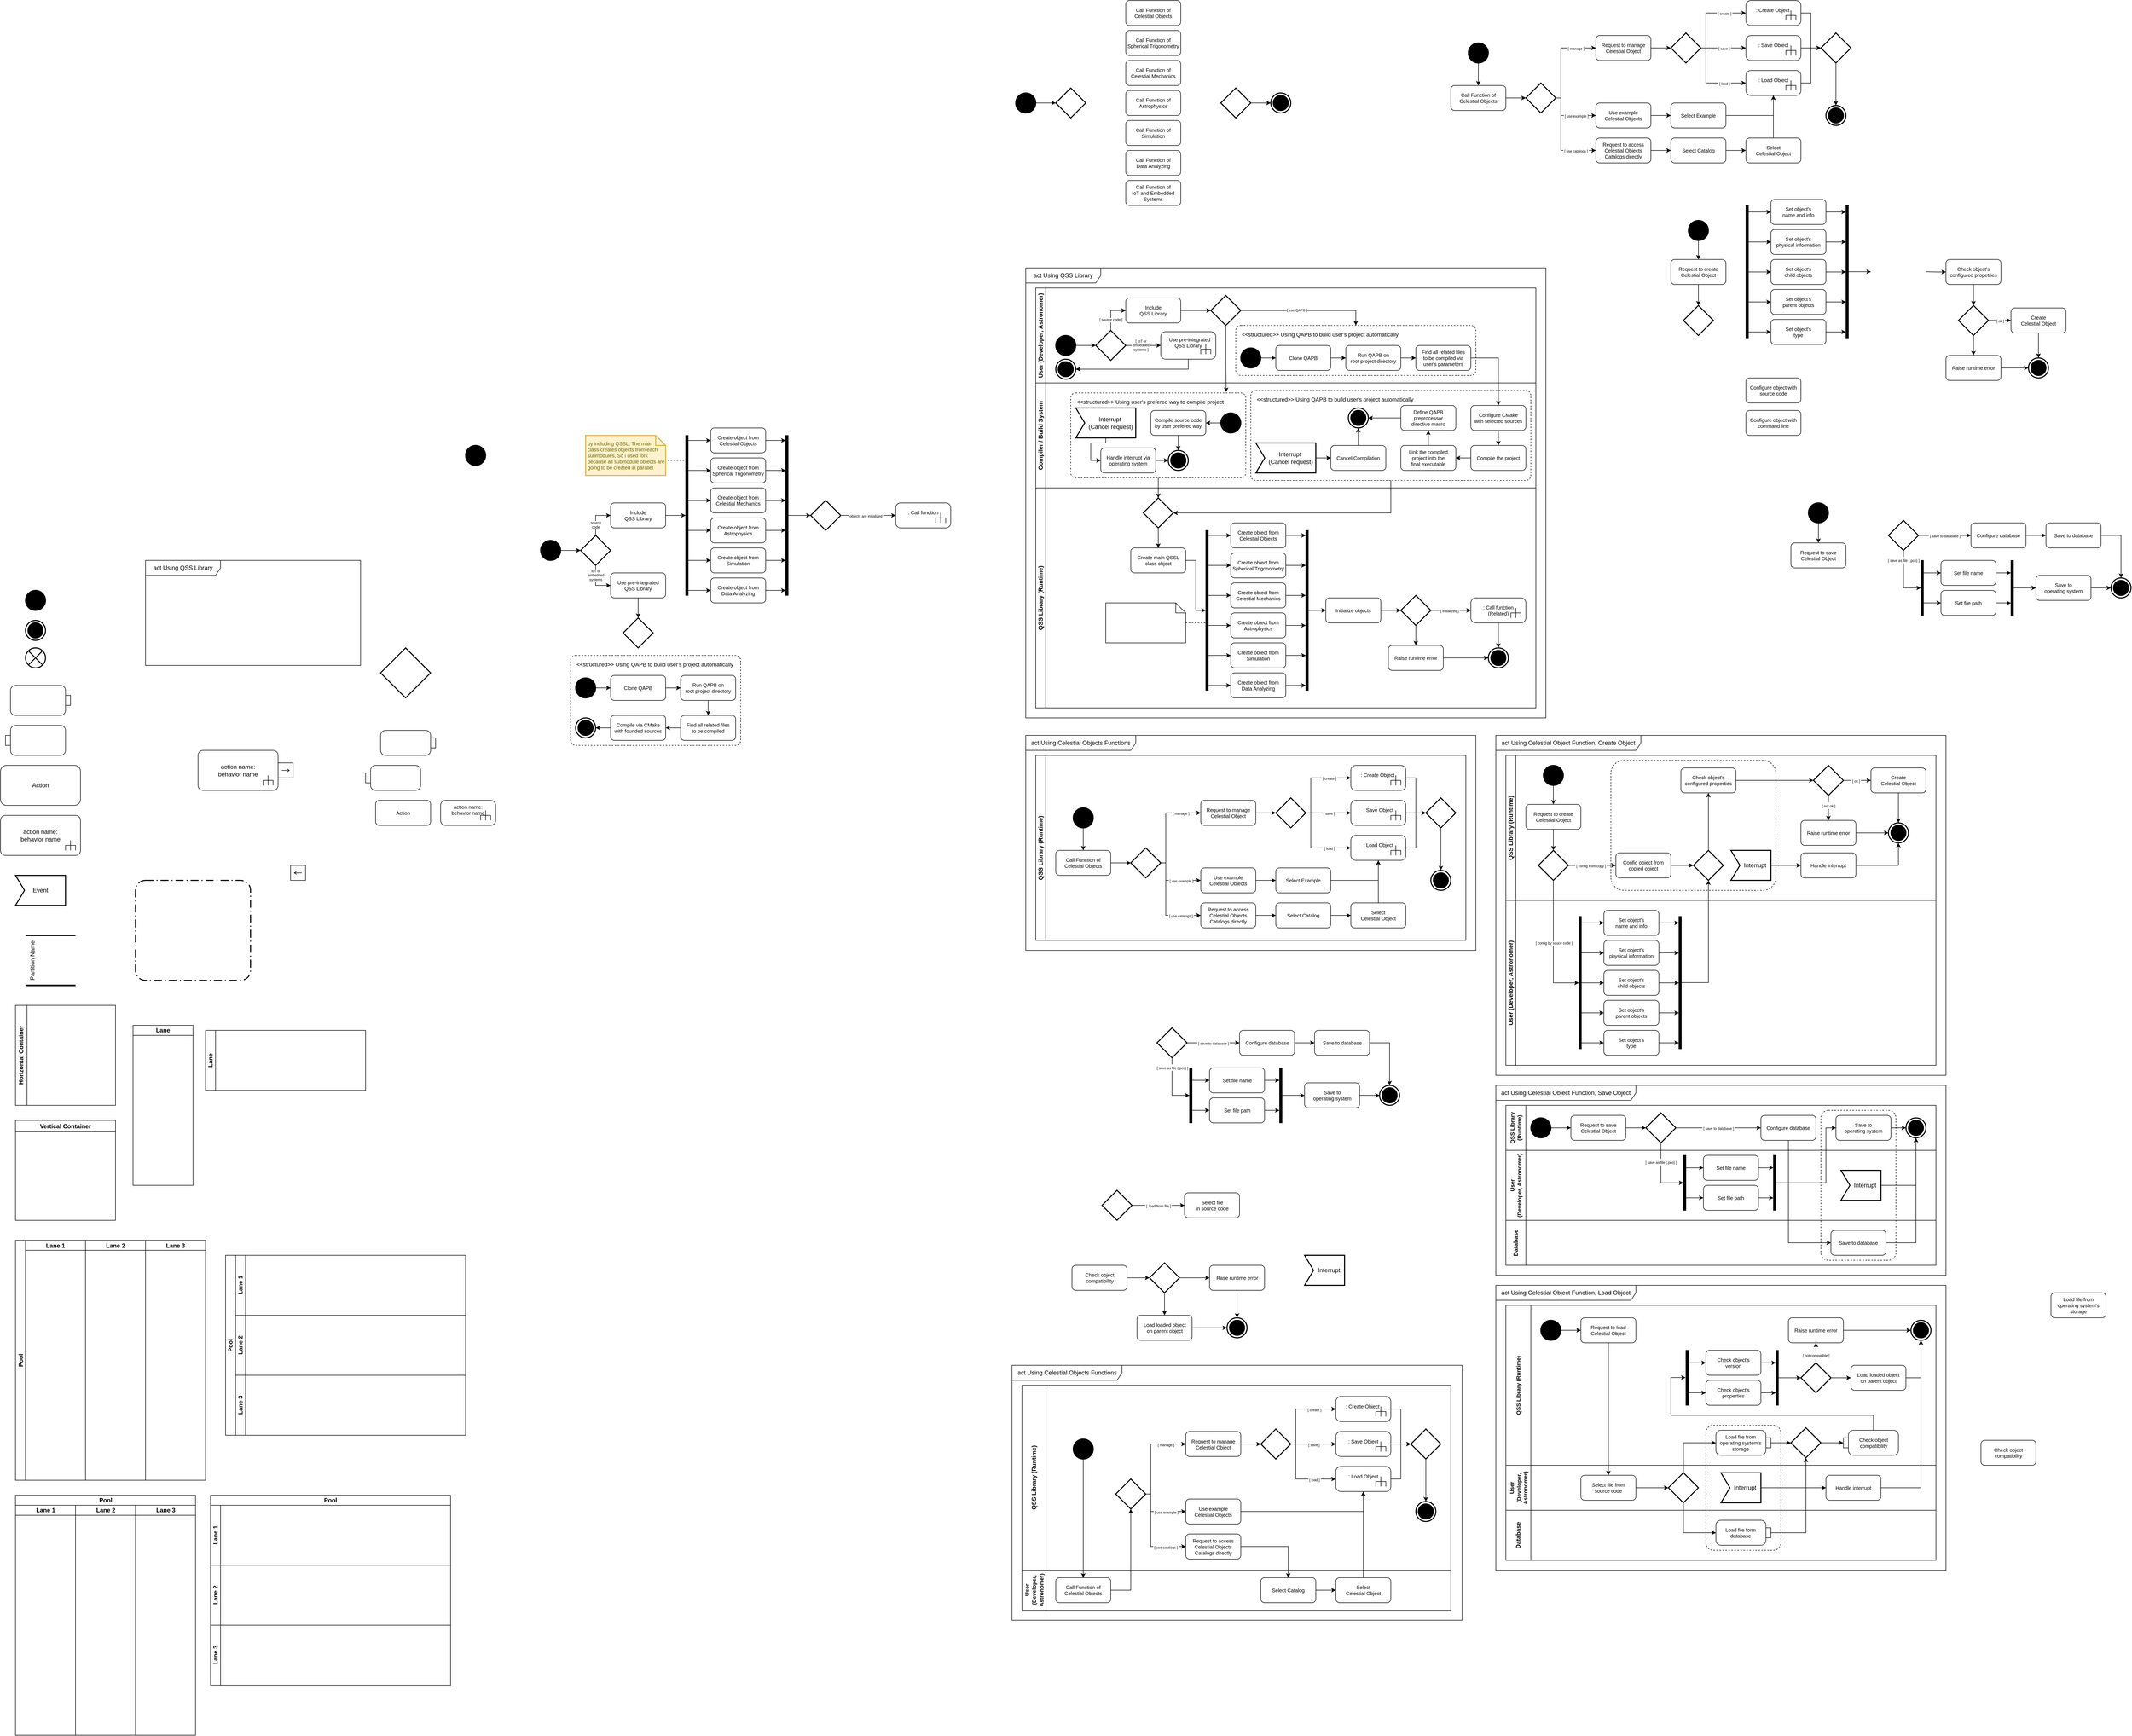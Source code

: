 <mxfile version="24.6.1" type="device">
  <diagram name="Page-1" id="uopN46cYoi9kY3NTDLbg">
    <mxGraphModel dx="939" dy="1730" grid="1" gridSize="10" guides="1" tooltips="1" connect="1" arrows="1" fold="1" page="1" pageScale="1" pageWidth="850" pageHeight="1100" math="0" shadow="0">
      <root>
        <mxCell id="0" />
        <mxCell id="1" parent="0" />
        <mxCell id="RDuxysmkLUl2QEf_JBY5-1" value="Action" style="shape=rect;html=1;rounded=1;whiteSpace=wrap;align=center;" parent="1" vertex="1">
          <mxGeometry x="40" y="1050" width="160" height="80" as="geometry" />
        </mxCell>
        <mxCell id="RDuxysmkLUl2QEf_JBY5-3" value="" style="shape=ellipse;html=1;fillColor=strokeColor;strokeWidth=2;verticalLabelPosition=bottom;verticalAlignment=top;perimeter=ellipsePerimeter;" parent="1" vertex="1">
          <mxGeometry x="90" y="700" width="40" height="40" as="geometry" />
        </mxCell>
        <mxCell id="RDuxysmkLUl2QEf_JBY5-4" value="" style="html=1;shape=mxgraph.sysml.actFinal;strokeWidth=2;verticalLabelPosition=bottom;verticalAlignment=top;" parent="1" vertex="1">
          <mxGeometry x="90" y="760" width="40" height="40" as="geometry" />
        </mxCell>
        <mxCell id="RDuxysmkLUl2QEf_JBY5-5" value="" style="html=1;shape=mxgraph.sysml.flowFinal;strokeWidth=2;verticalLabelPosition=bottom;verticalAlignment=top;" parent="1" vertex="1">
          <mxGeometry x="90" y="815" width="40" height="40" as="geometry" />
        </mxCell>
        <mxCell id="RDuxysmkLUl2QEf_JBY5-6" value="" style="html=1;shape=mxgraph.sysml.objFlowR;whiteSpace=wrap;" parent="1" vertex="1">
          <mxGeometry x="60" y="890" width="120" height="60" as="geometry" />
        </mxCell>
        <mxCell id="RDuxysmkLUl2QEf_JBY5-7" value="" style="html=1;shape=mxgraph.sysml.objFlowL;whiteSpace=wrap;" parent="1" vertex="1">
          <mxGeometry x="50" y="970" width="120" height="60" as="geometry" />
        </mxCell>
        <mxCell id="RDuxysmkLUl2QEf_JBY5-51" value="action name:&#xa;behavior name" style="html=1;shape=mxgraph.sysml.callBehAct;whiteSpace=wrap;align=center;" parent="1" vertex="1">
          <mxGeometry x="40" y="1150" width="160" height="80" as="geometry" />
        </mxCell>
        <mxCell id="RDuxysmkLUl2QEf_JBY5-52" value="Event" style="html=1;shape=mxgraph.sysml.accEvent;strokeWidth=2;whiteSpace=wrap;align=center;" parent="1" vertex="1">
          <mxGeometry x="70" y="1270" width="100" height="60" as="geometry" />
        </mxCell>
        <mxCell id="RDuxysmkLUl2QEf_JBY5-53" value="Partition Name" style="html=1;shape=mxgraph.sysml.actPart;strokeWidth=3;verticalAlign=top;rotation=-90;whiteSpace=wrap;" parent="1" vertex="1">
          <mxGeometry x="90" y="1390" width="100" height="100" as="geometry" />
        </mxCell>
        <mxCell id="RDuxysmkLUl2QEf_JBY5-54" value="Horizontal Container" style="swimlane;horizontal=0;whiteSpace=wrap;html=1;" parent="1" vertex="1">
          <mxGeometry x="70" y="1530" width="200" height="200" as="geometry" />
        </mxCell>
        <mxCell id="RDuxysmkLUl2QEf_JBY5-55" value="Vertical Container" style="swimlane;whiteSpace=wrap;html=1;" parent="1" vertex="1">
          <mxGeometry x="70" y="1760" width="200" height="200" as="geometry" />
        </mxCell>
        <mxCell id="RDuxysmkLUl2QEf_JBY5-57" value="Lane" style="swimlane;startSize=20;horizontal=0;html=1;whiteSpace=wrap;" parent="1" vertex="1">
          <mxGeometry x="450" y="1580" width="320" height="120" as="geometry" />
        </mxCell>
        <mxCell id="RDuxysmkLUl2QEf_JBY5-66" value="Lane" style="swimlane;startSize=20;whiteSpace=wrap;html=1;" parent="1" vertex="1">
          <mxGeometry x="305" y="1570" width="120" height="320" as="geometry">
            <mxRectangle x="305" y="1570" width="70" height="30" as="alternateBounds" />
          </mxGeometry>
        </mxCell>
        <mxCell id="RDuxysmkLUl2QEf_JBY5-71" value="Pool" style="swimlane;html=1;childLayout=stackLayout;resizeParent=1;resizeParentMax=0;horizontal=0;startSize=20;horizontalStack=0;whiteSpace=wrap;" parent="1" vertex="1">
          <mxGeometry x="490" y="2030" width="480" height="360" as="geometry" />
        </mxCell>
        <mxCell id="RDuxysmkLUl2QEf_JBY5-72" value="Lane 1" style="swimlane;html=1;startSize=20;horizontal=0;" parent="RDuxysmkLUl2QEf_JBY5-71" vertex="1">
          <mxGeometry x="20" width="460" height="120" as="geometry" />
        </mxCell>
        <mxCell id="RDuxysmkLUl2QEf_JBY5-73" value="Lane 2" style="swimlane;html=1;startSize=20;horizontal=0;" parent="RDuxysmkLUl2QEf_JBY5-71" vertex="1">
          <mxGeometry x="20" y="120" width="460" height="120" as="geometry" />
        </mxCell>
        <mxCell id="RDuxysmkLUl2QEf_JBY5-74" value="Lane 3" style="swimlane;html=1;startSize=20;horizontal=0;" parent="RDuxysmkLUl2QEf_JBY5-71" vertex="1">
          <mxGeometry x="20" y="240" width="460" height="120" as="geometry" />
        </mxCell>
        <mxCell id="RDuxysmkLUl2QEf_JBY5-75" value="Pool" style="swimlane;childLayout=stackLayout;resizeParent=1;resizeParentMax=0;startSize=20;horizontal=0;horizontalStack=1;" parent="1" vertex="1">
          <mxGeometry x="70" y="2000" width="380" height="480" as="geometry" />
        </mxCell>
        <mxCell id="RDuxysmkLUl2QEf_JBY5-76" value="Lane 1" style="swimlane;startSize=20;" parent="RDuxysmkLUl2QEf_JBY5-75" vertex="1">
          <mxGeometry x="20" width="120" height="480" as="geometry" />
        </mxCell>
        <mxCell id="RDuxysmkLUl2QEf_JBY5-77" value="Lane 2" style="swimlane;startSize=20;" parent="RDuxysmkLUl2QEf_JBY5-75" vertex="1">
          <mxGeometry x="140" width="120" height="480" as="geometry" />
        </mxCell>
        <mxCell id="RDuxysmkLUl2QEf_JBY5-78" value="Lane 3" style="swimlane;startSize=20;" parent="RDuxysmkLUl2QEf_JBY5-75" vertex="1">
          <mxGeometry x="260" width="120" height="480" as="geometry" />
        </mxCell>
        <mxCell id="RDuxysmkLUl2QEf_JBY5-79" value="Pool" style="swimlane;childLayout=stackLayout;resizeParent=1;resizeParentMax=0;startSize=20;html=1;" parent="1" vertex="1">
          <mxGeometry x="70.0" y="2510" width="360" height="480" as="geometry" />
        </mxCell>
        <mxCell id="RDuxysmkLUl2QEf_JBY5-80" value="Lane 1" style="swimlane;startSize=20;html=1;" parent="RDuxysmkLUl2QEf_JBY5-79" vertex="1">
          <mxGeometry y="20" width="120" height="460" as="geometry" />
        </mxCell>
        <mxCell id="RDuxysmkLUl2QEf_JBY5-81" value="Lane 2" style="swimlane;startSize=20;html=1;" parent="RDuxysmkLUl2QEf_JBY5-79" vertex="1">
          <mxGeometry x="120" y="20" width="120" height="460" as="geometry" />
        </mxCell>
        <mxCell id="RDuxysmkLUl2QEf_JBY5-82" value="Lane 3" style="swimlane;startSize=20;html=1;" parent="RDuxysmkLUl2QEf_JBY5-79" vertex="1">
          <mxGeometry x="240" y="20" width="120" height="460" as="geometry" />
        </mxCell>
        <mxCell id="RDuxysmkLUl2QEf_JBY5-83" value="Pool" style="swimlane;html=1;childLayout=stackLayout;resizeParent=1;resizeParentMax=0;horizontal=1;startSize=20;horizontalStack=0;whiteSpace=wrap;" parent="1" vertex="1">
          <mxGeometry x="460" y="2510" width="480" height="380" as="geometry" />
        </mxCell>
        <mxCell id="RDuxysmkLUl2QEf_JBY5-84" value="Lane 1" style="swimlane;html=1;startSize=20;horizontal=0;" parent="RDuxysmkLUl2QEf_JBY5-83" vertex="1">
          <mxGeometry y="20" width="480" height="120" as="geometry" />
        </mxCell>
        <mxCell id="RDuxysmkLUl2QEf_JBY5-85" value="Lane 2" style="swimlane;html=1;startSize=20;horizontal=0;" parent="RDuxysmkLUl2QEf_JBY5-83" vertex="1">
          <mxGeometry y="140" width="480" height="120" as="geometry" />
        </mxCell>
        <mxCell id="RDuxysmkLUl2QEf_JBY5-86" value="Lane 3" style="swimlane;html=1;startSize=20;horizontal=0;" parent="RDuxysmkLUl2QEf_JBY5-83" vertex="1">
          <mxGeometry y="260" width="480" height="120" as="geometry" />
        </mxCell>
        <mxCell id="RDuxysmkLUl2QEf_JBY5-88" value="action name:&#xa;behavior name" style="html=1;shape=mxgraph.sysml.callBehAct;whiteSpace=wrap;align=center;" parent="1" vertex="1">
          <mxGeometry x="435" y="1020" width="160" height="80" as="geometry" />
        </mxCell>
        <mxCell id="RDuxysmkLUl2QEf_JBY5-90" value="" style="points=[[0.25,0,0],[0.5,0,0],[0.75,0,0],[1,0.25,0],[1,0.5,0],[1,0.75,0],[0.75,1,0],[0.5,1,0],[0.25,1,0],[0,0.75,0],[0,0.5,0],[0,0.25,0]];rounded=1;arcSize=10;dashed=1;fillColor=none;gradientColor=none;dashPattern=8 3 1 3;strokeWidth=2;whiteSpace=wrap;html=1;" parent="1" vertex="1">
          <mxGeometry x="310" y="1280" width="230" height="200" as="geometry" />
        </mxCell>
        <mxCell id="RDuxysmkLUl2QEf_JBY5-104" value="" style="shape=mxgraph.uml25.inputPin;html=1;points=[[0,0.5],[1,0.5]];flipH=1;" parent="1" vertex="1">
          <mxGeometry x="595" y="1045" width="30" height="30" as="geometry" />
        </mxCell>
        <mxCell id="RDuxysmkLUl2QEf_JBY5-105" value="" style="shape=mxgraph.uml25.inputPin;html=1;points=[[0,0.5],[1,0.5]];" parent="1" vertex="1">
          <mxGeometry x="620" y="1250" width="30" height="30" as="geometry" />
        </mxCell>
        <mxCell id="RDuxysmkLUl2QEf_JBY5-106" value="" style="shape=ellipse;html=1;fillColor=strokeColor;strokeWidth=2;verticalLabelPosition=bottom;verticalAlignment=top;perimeter=ellipsePerimeter;" parent="1" vertex="1">
          <mxGeometry x="970" y="410" width="40" height="40" as="geometry" />
        </mxCell>
        <mxCell id="RDuxysmkLUl2QEf_JBY5-108" style="edgeStyle=orthogonalEdgeStyle;rounded=0;orthogonalLoop=1;jettySize=auto;html=1;exitX=0;exitY=0;exitDx=0;exitDy=0;entryX=0.299;entryY=0.122;entryDx=0;entryDy=0;entryPerimeter=0;" parent="1" source="RDuxysmkLUl2QEf_JBY5-106" target="RDuxysmkLUl2QEf_JBY5-106" edge="1">
          <mxGeometry relative="1" as="geometry" />
        </mxCell>
        <mxCell id="RDuxysmkLUl2QEf_JBY5-110" value="Action" style="shape=rect;html=1;rounded=1;whiteSpace=wrap;align=center;fontSize=10;" parent="1" vertex="1">
          <mxGeometry x="790" y="1120" width="110" height="50" as="geometry" />
        </mxCell>
        <mxCell id="RDuxysmkLUl2QEf_JBY5-111" value="" style="html=1;shape=mxgraph.sysml.objFlowR;whiteSpace=wrap;fontSize=10;" parent="1" vertex="1">
          <mxGeometry x="800" y="980" width="110" height="50" as="geometry" />
        </mxCell>
        <mxCell id="RDuxysmkLUl2QEf_JBY5-112" value="" style="html=1;shape=mxgraph.sysml.objFlowL;whiteSpace=wrap;fontSize=10;" parent="1" vertex="1">
          <mxGeometry x="770" y="1050" width="110" height="50" as="geometry" />
        </mxCell>
        <mxCell id="RDuxysmkLUl2QEf_JBY5-113" value="action name:&lt;br style=&quot;font-size: 10px;&quot;&gt;behavior name&lt;div style=&quot;font-size: 10px;&quot;&gt;&lt;br style=&quot;font-size: 10px;&quot;&gt;&lt;/div&gt;" style="html=1;shape=mxgraph.sysml.callBehAct;whiteSpace=wrap;align=center;fontSize=10;" parent="1" vertex="1">
          <mxGeometry x="920" y="1120" width="110" height="50" as="geometry" />
        </mxCell>
        <mxCell id="RDuxysmkLUl2QEf_JBY5-114" value="" style="strokeWidth=2;html=1;shape=mxgraph.flowchart.decision;whiteSpace=wrap;" parent="1" vertex="1">
          <mxGeometry x="800" y="815" width="100" height="100" as="geometry" />
        </mxCell>
        <mxCell id="RDuxysmkLUl2QEf_JBY5-150" value="" style="edgeStyle=orthogonalEdgeStyle;rounded=0;orthogonalLoop=1;jettySize=auto;html=1;" parent="1" source="RDuxysmkLUl2QEf_JBY5-117" target="RDuxysmkLUl2QEf_JBY5-148" edge="1">
          <mxGeometry relative="1" as="geometry" />
        </mxCell>
        <mxCell id="RDuxysmkLUl2QEf_JBY5-117" value="Include&lt;div&gt;QSS&amp;nbsp;&lt;span style=&quot;background-color: initial;&quot;&gt;Library&lt;/span&gt;&lt;/div&gt;" style="shape=rect;html=1;rounded=1;whiteSpace=wrap;align=center;fontSize=10;" parent="1" vertex="1">
          <mxGeometry x="1260" y="525" width="110" height="50" as="geometry" />
        </mxCell>
        <mxCell id="RDuxysmkLUl2QEf_JBY5-158" value="" style="edgeStyle=orthogonalEdgeStyle;rounded=0;orthogonalLoop=1;jettySize=auto;html=1;" parent="1" source="RDuxysmkLUl2QEf_JBY5-121" target="RDuxysmkLUl2QEf_JBY5-157" edge="1">
          <mxGeometry relative="1" as="geometry">
            <Array as="points">
              <mxPoint x="1610" y="400" />
              <mxPoint x="1610" y="400" />
            </Array>
          </mxGeometry>
        </mxCell>
        <mxCell id="RDuxysmkLUl2QEf_JBY5-121" value="Create object from&lt;div style=&quot;font-size: 10px;&quot;&gt;Celestial Objects&lt;/div&gt;" style="shape=rect;html=1;rounded=1;whiteSpace=wrap;align=center;fontSize=10;" parent="1" vertex="1">
          <mxGeometry x="1460" y="375" width="110" height="50" as="geometry" />
        </mxCell>
        <mxCell id="RDuxysmkLUl2QEf_JBY5-159" value="" style="edgeStyle=orthogonalEdgeStyle;rounded=0;orthogonalLoop=1;jettySize=auto;html=1;" parent="1" source="RDuxysmkLUl2QEf_JBY5-122" target="RDuxysmkLUl2QEf_JBY5-157" edge="1">
          <mxGeometry relative="1" as="geometry">
            <Array as="points">
              <mxPoint x="1600" y="460" />
              <mxPoint x="1600" y="460" />
            </Array>
          </mxGeometry>
        </mxCell>
        <mxCell id="RDuxysmkLUl2QEf_JBY5-122" value="Create object from&lt;div style=&quot;font-size: 10px;&quot;&gt;Spherical Trigonometry&lt;/div&gt;" style="shape=rect;html=1;rounded=1;whiteSpace=wrap;align=center;fontSize=10;" parent="1" vertex="1">
          <mxGeometry x="1460" y="435" width="110" height="50" as="geometry" />
        </mxCell>
        <mxCell id="RDuxysmkLUl2QEf_JBY5-160" value="" style="edgeStyle=orthogonalEdgeStyle;rounded=0;orthogonalLoop=1;jettySize=auto;html=1;" parent="1" source="RDuxysmkLUl2QEf_JBY5-123" target="RDuxysmkLUl2QEf_JBY5-157" edge="1">
          <mxGeometry relative="1" as="geometry">
            <Array as="points">
              <mxPoint x="1610" y="520" />
              <mxPoint x="1610" y="520" />
            </Array>
          </mxGeometry>
        </mxCell>
        <mxCell id="RDuxysmkLUl2QEf_JBY5-123" value="Create object from&lt;div style=&quot;font-size: 10px;&quot;&gt;Celestial Mechanics&lt;/div&gt;" style="shape=rect;html=1;rounded=1;whiteSpace=wrap;align=center;fontSize=10;" parent="1" vertex="1">
          <mxGeometry x="1460" y="495" width="110" height="50" as="geometry" />
        </mxCell>
        <mxCell id="RDuxysmkLUl2QEf_JBY5-161" value="" style="edgeStyle=orthogonalEdgeStyle;rounded=0;orthogonalLoop=1;jettySize=auto;html=1;" parent="1" source="RDuxysmkLUl2QEf_JBY5-124" target="RDuxysmkLUl2QEf_JBY5-157" edge="1">
          <mxGeometry relative="1" as="geometry">
            <Array as="points">
              <mxPoint x="1600" y="580" />
              <mxPoint x="1600" y="580" />
            </Array>
          </mxGeometry>
        </mxCell>
        <mxCell id="RDuxysmkLUl2QEf_JBY5-124" value="Create object from&lt;div style=&quot;font-size: 10px;&quot;&gt;Astrophysics&lt;/div&gt;" style="shape=rect;html=1;rounded=1;whiteSpace=wrap;align=center;fontSize=10;" parent="1" vertex="1">
          <mxGeometry x="1460" y="555" width="110" height="50" as="geometry" />
        </mxCell>
        <mxCell id="RDuxysmkLUl2QEf_JBY5-162" value="" style="edgeStyle=orthogonalEdgeStyle;rounded=0;orthogonalLoop=1;jettySize=auto;html=1;" parent="1" source="RDuxysmkLUl2QEf_JBY5-125" target="RDuxysmkLUl2QEf_JBY5-157" edge="1">
          <mxGeometry relative="1" as="geometry">
            <Array as="points">
              <mxPoint x="1590" y="640" />
              <mxPoint x="1590" y="640" />
            </Array>
          </mxGeometry>
        </mxCell>
        <mxCell id="RDuxysmkLUl2QEf_JBY5-125" value="Create object from&lt;div style=&quot;font-size: 10px;&quot;&gt;Simulation&lt;/div&gt;" style="shape=rect;html=1;rounded=1;whiteSpace=wrap;align=center;fontSize=10;" parent="1" vertex="1">
          <mxGeometry x="1460" y="615" width="110" height="50" as="geometry" />
        </mxCell>
        <mxCell id="RDuxysmkLUl2QEf_JBY5-163" value="" style="edgeStyle=orthogonalEdgeStyle;rounded=0;orthogonalLoop=1;jettySize=auto;html=1;" parent="1" source="RDuxysmkLUl2QEf_JBY5-126" target="RDuxysmkLUl2QEf_JBY5-157" edge="1">
          <mxGeometry relative="1" as="geometry">
            <Array as="points">
              <mxPoint x="1600" y="700" />
              <mxPoint x="1600" y="700" />
            </Array>
          </mxGeometry>
        </mxCell>
        <mxCell id="RDuxysmkLUl2QEf_JBY5-126" value="Create object from&lt;div style=&quot;font-size: 10px;&quot;&gt;Data Analyzing&lt;/div&gt;" style="shape=rect;html=1;rounded=1;whiteSpace=wrap;align=center;fontSize=10;" parent="1" vertex="1">
          <mxGeometry x="1460" y="675" width="110" height="50" as="geometry" />
        </mxCell>
        <mxCell id="RDuxysmkLUl2QEf_JBY5-129" value="" style="edgeStyle=orthogonalEdgeStyle;rounded=0;orthogonalLoop=1;jettySize=auto;html=1;" parent="1" source="RDuxysmkLUl2QEf_JBY5-127" target="RDuxysmkLUl2QEf_JBY5-128" edge="1">
          <mxGeometry relative="1" as="geometry" />
        </mxCell>
        <mxCell id="RDuxysmkLUl2QEf_JBY5-127" value="" style="shape=ellipse;html=1;fillColor=strokeColor;strokeWidth=2;verticalLabelPosition=bottom;verticalAlignment=top;perimeter=ellipsePerimeter;" parent="1" vertex="1">
          <mxGeometry x="1120" y="600" width="40" height="40" as="geometry" />
        </mxCell>
        <mxCell id="RDuxysmkLUl2QEf_JBY5-131" value="&lt;font style=&quot;font-size: 7px;&quot;&gt;source&lt;/font&gt;&lt;div style=&quot;font-size: 7px;&quot;&gt;&lt;font style=&quot;font-size: 7px;&quot;&gt;code&lt;/font&gt;&lt;/div&gt;" style="edgeStyle=orthogonalEdgeStyle;rounded=0;orthogonalLoop=1;jettySize=auto;html=1;entryX=0;entryY=0.5;entryDx=0;entryDy=0;fontSize=7;exitX=0.5;exitY=0;exitDx=0;exitDy=0;exitPerimeter=0;" parent="1" source="RDuxysmkLUl2QEf_JBY5-128" target="RDuxysmkLUl2QEf_JBY5-117" edge="1">
          <mxGeometry x="-0.385" relative="1" as="geometry">
            <mxPoint x="1215" y="578" as="sourcePoint" />
            <mxPoint x="1245" y="543" as="targetPoint" />
            <Array as="points">
              <mxPoint x="1230" y="550" />
            </Array>
            <mxPoint as="offset" />
          </mxGeometry>
        </mxCell>
        <mxCell id="RDuxysmkLUl2QEf_JBY5-132" value="IoT or&lt;div style=&quot;font-size: 7px;&quot;&gt;embedded&lt;/div&gt;&lt;div style=&quot;font-size: 7px;&quot;&gt;systems&lt;/div&gt;" style="edgeStyle=orthogonalEdgeStyle;rounded=0;orthogonalLoop=1;jettySize=auto;html=1;entryX=0;entryY=0.5;entryDx=0;entryDy=0;fontSize=7;exitX=0.5;exitY=1;exitDx=0;exitDy=0;exitPerimeter=0;" parent="1" source="RDuxysmkLUl2QEf_JBY5-128" target="RDuxysmkLUl2QEf_JBY5-130" edge="1">
          <mxGeometry x="-0.429" relative="1" as="geometry">
            <mxPoint x="1160" y="680.0" as="sourcePoint" />
            <mxPoint x="1190" y="725.0" as="targetPoint" />
            <mxPoint as="offset" />
          </mxGeometry>
        </mxCell>
        <mxCell id="RDuxysmkLUl2QEf_JBY5-128" value="" style="strokeWidth=2;html=1;shape=mxgraph.flowchart.decision;whiteSpace=wrap;" parent="1" vertex="1">
          <mxGeometry x="1200" y="590" width="60" height="60" as="geometry" />
        </mxCell>
        <mxCell id="RDuxysmkLUl2QEf_JBY5-140" value="" style="edgeStyle=orthogonalEdgeStyle;rounded=0;orthogonalLoop=1;jettySize=auto;html=1;" parent="1" source="RDuxysmkLUl2QEf_JBY5-130" target="RDuxysmkLUl2QEf_JBY5-134" edge="1">
          <mxGeometry relative="1" as="geometry" />
        </mxCell>
        <mxCell id="RDuxysmkLUl2QEf_JBY5-130" value="Use pre-integrated&lt;div&gt;QSS Library&lt;/div&gt;" style="shape=rect;html=1;rounded=1;whiteSpace=wrap;align=center;fontSize=10;" parent="1" vertex="1">
          <mxGeometry x="1260" y="665" width="110" height="50" as="geometry" />
        </mxCell>
        <mxCell id="RDuxysmkLUl2QEf_JBY5-134" value="" style="strokeWidth=2;html=1;shape=mxgraph.flowchart.decision;whiteSpace=wrap;" parent="1" vertex="1">
          <mxGeometry x="1285" y="755" width="60" height="60" as="geometry" />
        </mxCell>
        <mxCell id="RDuxysmkLUl2QEf_JBY5-151" value="" style="edgeStyle=orthogonalEdgeStyle;rounded=0;orthogonalLoop=1;jettySize=auto;html=1;" parent="1" source="RDuxysmkLUl2QEf_JBY5-148" target="RDuxysmkLUl2QEf_JBY5-124" edge="1">
          <mxGeometry relative="1" as="geometry">
            <Array as="points">
              <mxPoint x="1430" y="580" />
              <mxPoint x="1430" y="580" />
            </Array>
          </mxGeometry>
        </mxCell>
        <mxCell id="RDuxysmkLUl2QEf_JBY5-152" value="" style="edgeStyle=orthogonalEdgeStyle;rounded=0;orthogonalLoop=1;jettySize=auto;html=1;entryX=0;entryY=0.5;entryDx=0;entryDy=0;" parent="1" source="RDuxysmkLUl2QEf_JBY5-148" target="RDuxysmkLUl2QEf_JBY5-125" edge="1">
          <mxGeometry relative="1" as="geometry">
            <Array as="points">
              <mxPoint x="1438" y="640" />
              <mxPoint x="1438" y="640" />
            </Array>
          </mxGeometry>
        </mxCell>
        <mxCell id="RDuxysmkLUl2QEf_JBY5-153" value="" style="edgeStyle=orthogonalEdgeStyle;rounded=0;orthogonalLoop=1;jettySize=auto;html=1;entryX=0;entryY=0.5;entryDx=0;entryDy=0;" parent="1" source="RDuxysmkLUl2QEf_JBY5-148" target="RDuxysmkLUl2QEf_JBY5-126" edge="1">
          <mxGeometry relative="1" as="geometry">
            <Array as="points">
              <mxPoint x="1450" y="700" />
              <mxPoint x="1450" y="700" />
            </Array>
          </mxGeometry>
        </mxCell>
        <mxCell id="RDuxysmkLUl2QEf_JBY5-154" value="" style="edgeStyle=orthogonalEdgeStyle;rounded=0;orthogonalLoop=1;jettySize=auto;html=1;entryX=0;entryY=0.5;entryDx=0;entryDy=0;" parent="1" source="RDuxysmkLUl2QEf_JBY5-148" target="RDuxysmkLUl2QEf_JBY5-123" edge="1">
          <mxGeometry relative="1" as="geometry">
            <Array as="points">
              <mxPoint x="1420" y="520" />
              <mxPoint x="1420" y="520" />
            </Array>
          </mxGeometry>
        </mxCell>
        <mxCell id="RDuxysmkLUl2QEf_JBY5-155" value="" style="edgeStyle=orthogonalEdgeStyle;rounded=0;orthogonalLoop=1;jettySize=auto;html=1;entryX=0;entryY=0.5;entryDx=0;entryDy=0;" parent="1" source="RDuxysmkLUl2QEf_JBY5-148" target="RDuxysmkLUl2QEf_JBY5-122" edge="1">
          <mxGeometry relative="1" as="geometry">
            <Array as="points">
              <mxPoint x="1420" y="460" />
              <mxPoint x="1420" y="460" />
            </Array>
          </mxGeometry>
        </mxCell>
        <mxCell id="RDuxysmkLUl2QEf_JBY5-156" value="" style="edgeStyle=orthogonalEdgeStyle;rounded=0;orthogonalLoop=1;jettySize=auto;html=1;entryX=0;entryY=0.5;entryDx=0;entryDy=0;" parent="1" source="RDuxysmkLUl2QEf_JBY5-148" target="RDuxysmkLUl2QEf_JBY5-121" edge="1">
          <mxGeometry relative="1" as="geometry">
            <Array as="points">
              <mxPoint x="1420" y="400" />
              <mxPoint x="1420" y="400" />
            </Array>
          </mxGeometry>
        </mxCell>
        <mxCell id="RDuxysmkLUl2QEf_JBY5-148" value="" style="html=1;points=[];perimeter=orthogonalPerimeter;fillColor=strokeColor;" parent="1" vertex="1">
          <mxGeometry x="1410" y="390" width="5" height="320" as="geometry" />
        </mxCell>
        <mxCell id="RDuxysmkLUl2QEf_JBY5-180" value="" style="edgeStyle=orthogonalEdgeStyle;rounded=0;orthogonalLoop=1;jettySize=auto;html=1;" parent="1" source="RDuxysmkLUl2QEf_JBY5-157" target="RDuxysmkLUl2QEf_JBY5-179" edge="1">
          <mxGeometry relative="1" as="geometry" />
        </mxCell>
        <mxCell id="RDuxysmkLUl2QEf_JBY5-157" value="" style="html=1;points=[];perimeter=orthogonalPerimeter;fillColor=strokeColor;" parent="1" vertex="1">
          <mxGeometry x="1610" y="390" width="5" height="320" as="geometry" />
        </mxCell>
        <mxCell id="RDuxysmkLUl2QEf_JBY5-175" value="" style="edgeStyle=orthogonalEdgeStyle;rounded=0;orthogonalLoop=1;jettySize=auto;html=1;endArrow=none;endFill=0;dashed=1;exitX=0;exitY=0;exitDx=152;exitDy=50;exitPerimeter=0;" parent="1" source="RDuxysmkLUl2QEf_JBY5-174" target="RDuxysmkLUl2QEf_JBY5-148" edge="1">
          <mxGeometry relative="1" as="geometry">
            <Array as="points">
              <mxPoint x="1390" y="440" />
              <mxPoint x="1390" y="440" />
            </Array>
          </mxGeometry>
        </mxCell>
        <mxCell id="RDuxysmkLUl2QEf_JBY5-174" value="&lt;div style=&quot;text-align: left;&quot;&gt;&lt;span style=&quot;background-color: initial;&quot;&gt;&amp;nbsp;by including QSSL, The m&lt;/span&gt;&lt;span style=&quot;background-color: initial;&quot;&gt;ain&lt;/span&gt;&lt;/div&gt;&lt;div style=&quot;text-align: left;&quot;&gt;&lt;span style=&quot;background-color: initial;&quot;&gt;&amp;nbsp;class creates objects from each&lt;/span&gt;&lt;/div&gt;&lt;div style=&quot;text-align: left;&quot;&gt;&lt;span style=&quot;background-color: initial;&quot;&gt;&amp;nbsp;submodules, So i used fork&amp;nbsp; &amp;nbsp;because all submodule objects are&lt;/span&gt;&lt;/div&gt;&lt;div style=&quot;text-align: left;&quot;&gt;&lt;span style=&quot;background-color: initial;&quot;&gt;&amp;nbsp;going to be created in&amp;nbsp;&lt;/span&gt;&lt;span style=&quot;background-color: initial;&quot;&gt;parallel&lt;/span&gt;&lt;/div&gt;" style="shape=note;strokeWidth=2;fontSize=10;size=20;whiteSpace=wrap;html=1;fillColor=#fff2cc;strokeColor=#d6b656;fontColor=#666600;" parent="1" vertex="1">
          <mxGeometry x="1210" y="390" width="160" height="80" as="geometry" />
        </mxCell>
        <mxCell id="RDuxysmkLUl2QEf_JBY5-176" value=": Call function&lt;div&gt;&lt;br&gt;&lt;/div&gt;" style="html=1;shape=mxgraph.sysml.callBehAct;whiteSpace=wrap;align=center;fontSize=10;" parent="1" vertex="1">
          <mxGeometry x="1830" y="525" width="110" height="50" as="geometry" />
        </mxCell>
        <mxCell id="RDuxysmkLUl2QEf_JBY5-178" value="act Using QSS Library" style="shape=umlFrame;whiteSpace=wrap;html=1;pointerEvents=0;width=150;height=30;" parent="1" vertex="1">
          <mxGeometry x="330" y="640" width="430" height="210" as="geometry" />
        </mxCell>
        <mxCell id="RDuxysmkLUl2QEf_JBY5-181" value="&lt;font style=&quot;font-size: 7px;&quot;&gt;&amp;nbsp;objects are&amp;nbsp;&lt;/font&gt;&lt;span style=&quot;font-size: 7px;&quot;&gt;initialized&amp;nbsp;&lt;/span&gt;" style="edgeStyle=orthogonalEdgeStyle;rounded=0;orthogonalLoop=1;jettySize=auto;html=1;" parent="1" source="RDuxysmkLUl2QEf_JBY5-179" target="RDuxysmkLUl2QEf_JBY5-176" edge="1">
          <mxGeometry x="-0.091" relative="1" as="geometry">
            <mxPoint as="offset" />
          </mxGeometry>
        </mxCell>
        <mxCell id="RDuxysmkLUl2QEf_JBY5-179" value="" style="strokeWidth=2;html=1;shape=mxgraph.flowchart.decision;whiteSpace=wrap;" parent="1" vertex="1">
          <mxGeometry x="1660" y="520" width="60" height="60" as="geometry" />
        </mxCell>
        <mxCell id="RDuxysmkLUl2QEf_JBY5-203" value="&amp;lt;&amp;lt;structured&amp;gt;&amp;gt; Using QAPB to build user&#39;s project automatically" style="dashed=1;rounded=1;absoluteArcSize=1;arcSize=20;html=1;verticalAlign=top;align=left;spacingTop=5;spacingLeft=10;whiteSpace=wrap;fontSize=11;" parent="1" vertex="1">
          <mxGeometry x="1180" y="830" width="340" height="180" as="geometry" />
        </mxCell>
        <mxCell id="RDuxysmkLUl2QEf_JBY5-211" value="" style="edgeStyle=orthogonalEdgeStyle;rounded=0;orthogonalLoop=1;jettySize=auto;html=1;" parent="1" source="RDuxysmkLUl2QEf_JBY5-209" target="RDuxysmkLUl2QEf_JBY5-210" edge="1">
          <mxGeometry relative="1" as="geometry" />
        </mxCell>
        <mxCell id="RDuxysmkLUl2QEf_JBY5-209" value="" style="shape=ellipse;html=1;fillColor=strokeColor;strokeWidth=2;verticalLabelPosition=bottom;verticalAlignment=top;perimeter=ellipsePerimeter;" parent="1" vertex="1">
          <mxGeometry x="1190" y="875" width="40" height="40" as="geometry" />
        </mxCell>
        <mxCell id="RDuxysmkLUl2QEf_JBY5-213" value="" style="edgeStyle=orthogonalEdgeStyle;rounded=0;orthogonalLoop=1;jettySize=auto;html=1;" parent="1" source="RDuxysmkLUl2QEf_JBY5-210" target="RDuxysmkLUl2QEf_JBY5-212" edge="1">
          <mxGeometry relative="1" as="geometry" />
        </mxCell>
        <mxCell id="RDuxysmkLUl2QEf_JBY5-210" value="Clone QAPB" style="shape=rect;html=1;rounded=1;whiteSpace=wrap;align=center;fontSize=10;" parent="1" vertex="1">
          <mxGeometry x="1260" y="870" width="110" height="50" as="geometry" />
        </mxCell>
        <mxCell id="RDuxysmkLUl2QEf_JBY5-218" value="" style="edgeStyle=orthogonalEdgeStyle;rounded=0;orthogonalLoop=1;jettySize=auto;html=1;" parent="1" source="RDuxysmkLUl2QEf_JBY5-212" target="RDuxysmkLUl2QEf_JBY5-216" edge="1">
          <mxGeometry relative="1" as="geometry" />
        </mxCell>
        <mxCell id="RDuxysmkLUl2QEf_JBY5-212" value="Run QAPB on&lt;div&gt;root project directory&lt;/div&gt;" style="shape=rect;html=1;rounded=1;whiteSpace=wrap;align=center;fontSize=10;" parent="1" vertex="1">
          <mxGeometry x="1400" y="870" width="110" height="50" as="geometry" />
        </mxCell>
        <mxCell id="RDuxysmkLUl2QEf_JBY5-219" value="" style="edgeStyle=orthogonalEdgeStyle;rounded=0;orthogonalLoop=1;jettySize=auto;html=1;" parent="1" source="RDuxysmkLUl2QEf_JBY5-216" target="RDuxysmkLUl2QEf_JBY5-217" edge="1">
          <mxGeometry relative="1" as="geometry" />
        </mxCell>
        <mxCell id="RDuxysmkLUl2QEf_JBY5-216" value="Find all related files&lt;div&gt;to be compiled&lt;/div&gt;" style="shape=rect;html=1;rounded=1;whiteSpace=wrap;align=center;fontSize=10;" parent="1" vertex="1">
          <mxGeometry x="1400" y="950" width="110" height="50" as="geometry" />
        </mxCell>
        <mxCell id="RDuxysmkLUl2QEf_JBY5-221" value="" style="edgeStyle=orthogonalEdgeStyle;rounded=0;orthogonalLoop=1;jettySize=auto;html=1;" parent="1" source="RDuxysmkLUl2QEf_JBY5-217" target="RDuxysmkLUl2QEf_JBY5-220" edge="1">
          <mxGeometry relative="1" as="geometry" />
        </mxCell>
        <mxCell id="RDuxysmkLUl2QEf_JBY5-217" value="Compile via CMake&lt;div&gt;with founded sources&lt;/div&gt;" style="shape=rect;html=1;rounded=1;whiteSpace=wrap;align=center;fontSize=10;" parent="1" vertex="1">
          <mxGeometry x="1260" y="950" width="110" height="50" as="geometry" />
        </mxCell>
        <mxCell id="RDuxysmkLUl2QEf_JBY5-220" value="" style="html=1;shape=mxgraph.sysml.actFinal;strokeWidth=2;verticalLabelPosition=bottom;verticalAlignment=top;" parent="1" vertex="1">
          <mxGeometry x="1190" y="955" width="40" height="40" as="geometry" />
        </mxCell>
        <mxCell id="RDuxysmkLUl2QEf_JBY5-222" value="act Using QSS Library" style="shape=umlFrame;whiteSpace=wrap;html=1;pointerEvents=0;width=150;height=30;" parent="1" vertex="1">
          <mxGeometry x="2090" y="55" width="1040" height="900" as="geometry" />
        </mxCell>
        <mxCell id="RDuxysmkLUl2QEf_JBY5-223" value="User (Developer, Astronomer)" style="swimlane;startSize=20;horizontal=0;html=1;whiteSpace=wrap;" parent="1" vertex="1">
          <mxGeometry x="2110" y="95" width="1000" height="190" as="geometry" />
        </mxCell>
        <mxCell id="RDuxysmkLUl2QEf_JBY5-250" value="" style="edgeStyle=orthogonalEdgeStyle;rounded=0;orthogonalLoop=1;jettySize=auto;html=1;" parent="RDuxysmkLUl2QEf_JBY5-223" source="RDuxysmkLUl2QEf_JBY5-225" target="RDuxysmkLUl2QEf_JBY5-249" edge="1">
          <mxGeometry relative="1" as="geometry" />
        </mxCell>
        <mxCell id="RDuxysmkLUl2QEf_JBY5-225" value="Include&lt;div&gt;QSS&amp;nbsp;&lt;span style=&quot;background-color: initial;&quot;&gt;Library&lt;/span&gt;&lt;/div&gt;" style="shape=rect;html=1;rounded=1;whiteSpace=wrap;align=center;fontSize=10;" parent="RDuxysmkLUl2QEf_JBY5-223" vertex="1">
          <mxGeometry x="180" y="20" width="110" height="50" as="geometry" />
        </mxCell>
        <mxCell id="RDuxysmkLUl2QEf_JBY5-226" value="" style="edgeStyle=orthogonalEdgeStyle;rounded=0;orthogonalLoop=1;jettySize=auto;html=1;" parent="RDuxysmkLUl2QEf_JBY5-223" source="RDuxysmkLUl2QEf_JBY5-227" target="RDuxysmkLUl2QEf_JBY5-230" edge="1">
          <mxGeometry relative="1" as="geometry" />
        </mxCell>
        <mxCell id="RDuxysmkLUl2QEf_JBY5-227" value="" style="shape=ellipse;html=1;fillColor=strokeColor;strokeWidth=2;verticalLabelPosition=bottom;verticalAlignment=top;perimeter=ellipsePerimeter;" parent="RDuxysmkLUl2QEf_JBY5-223" vertex="1">
          <mxGeometry x="40" y="95" width="40" height="40" as="geometry" />
        </mxCell>
        <mxCell id="RDuxysmkLUl2QEf_JBY5-228" value="&lt;font style=&quot;font-size: 7px;&quot;&gt;[ source&amp;nbsp;&lt;/font&gt;code ]" style="edgeStyle=orthogonalEdgeStyle;rounded=0;orthogonalLoop=1;jettySize=auto;html=1;entryX=0;entryY=0.5;entryDx=0;entryDy=0;fontSize=7;exitX=0.5;exitY=0;exitDx=0;exitDy=0;exitPerimeter=0;" parent="RDuxysmkLUl2QEf_JBY5-223" source="RDuxysmkLUl2QEf_JBY5-230" target="RDuxysmkLUl2QEf_JBY5-225" edge="1">
          <mxGeometry x="-0.383" relative="1" as="geometry">
            <mxPoint x="135" y="73" as="sourcePoint" />
            <mxPoint x="165" y="38" as="targetPoint" />
            <Array as="points">
              <mxPoint x="150" y="45" />
            </Array>
            <mxPoint as="offset" />
          </mxGeometry>
        </mxCell>
        <mxCell id="RDuxysmkLUl2QEf_JBY5-229" value="[ IoT or&lt;div&gt;&amp;nbsp;embedded&amp;nbsp;&lt;div style=&quot;font-size: 7px;&quot;&gt;systems ]&lt;/div&gt;&lt;/div&gt;" style="edgeStyle=orthogonalEdgeStyle;rounded=0;orthogonalLoop=1;jettySize=auto;html=1;entryX=0;entryY=0.5;entryDx=0;entryDy=0;fontSize=7;exitX=1;exitY=0.5;exitDx=0;exitDy=0;exitPerimeter=0;entryPerimeter=0;" parent="RDuxysmkLUl2QEf_JBY5-223" source="RDuxysmkLUl2QEf_JBY5-230" target="RDuxysmkLUl2QEf_JBY5-293" edge="1">
          <mxGeometry x="-0.143" relative="1" as="geometry">
            <mxPoint x="80" y="175" as="sourcePoint" />
            <mxPoint x="250" y="115" as="targetPoint" />
            <mxPoint as="offset" />
            <Array as="points" />
          </mxGeometry>
        </mxCell>
        <mxCell id="RDuxysmkLUl2QEf_JBY5-230" value="" style="strokeWidth=2;html=1;shape=mxgraph.flowchart.decision;whiteSpace=wrap;" parent="RDuxysmkLUl2QEf_JBY5-223" vertex="1">
          <mxGeometry x="120" y="85" width="60" height="60" as="geometry" />
        </mxCell>
        <mxCell id="RDuxysmkLUl2QEf_JBY5-239" value="" style="edgeStyle=orthogonalEdgeStyle;rounded=0;orthogonalLoop=1;jettySize=auto;html=1;" parent="RDuxysmkLUl2QEf_JBY5-223" source="RDuxysmkLUl2QEf_JBY5-243" target="RDuxysmkLUl2QEf_JBY5-244" edge="1">
          <mxGeometry relative="1" as="geometry" />
        </mxCell>
        <mxCell id="RDuxysmkLUl2QEf_JBY5-240" value="" style="edgeStyle=orthogonalEdgeStyle;rounded=0;orthogonalLoop=1;jettySize=auto;html=1;" parent="RDuxysmkLUl2QEf_JBY5-223" source="RDuxysmkLUl2QEf_JBY5-244" target="RDuxysmkLUl2QEf_JBY5-245" edge="1">
          <mxGeometry relative="1" as="geometry" />
        </mxCell>
        <mxCell id="RDuxysmkLUl2QEf_JBY5-241" value="" style="edgeStyle=orthogonalEdgeStyle;rounded=0;orthogonalLoop=1;jettySize=auto;html=1;" parent="RDuxysmkLUl2QEf_JBY5-223" source="RDuxysmkLUl2QEf_JBY5-245" target="RDuxysmkLUl2QEf_JBY5-246" edge="1">
          <mxGeometry relative="1" as="geometry" />
        </mxCell>
        <mxCell id="RDuxysmkLUl2QEf_JBY5-242" value="&amp;lt;&amp;lt;structured&amp;gt;&amp;gt; Using QAPB to build user&#39;s project automatically" style="dashed=1;rounded=1;absoluteArcSize=1;arcSize=20;html=1;verticalAlign=top;align=left;spacingTop=5;spacingLeft=10;whiteSpace=wrap;fontSize=11;" parent="RDuxysmkLUl2QEf_JBY5-223" vertex="1">
          <mxGeometry x="400" y="75" width="480" height="100" as="geometry" />
        </mxCell>
        <mxCell id="RDuxysmkLUl2QEf_JBY5-265" value="" style="edgeStyle=orthogonalEdgeStyle;rounded=0;orthogonalLoop=1;jettySize=auto;html=1;" parent="RDuxysmkLUl2QEf_JBY5-223" source="RDuxysmkLUl2QEf_JBY5-243" target="RDuxysmkLUl2QEf_JBY5-244" edge="1">
          <mxGeometry relative="1" as="geometry" />
        </mxCell>
        <mxCell id="RDuxysmkLUl2QEf_JBY5-243" value="" style="shape=ellipse;html=1;fillColor=strokeColor;strokeWidth=2;verticalLabelPosition=bottom;verticalAlignment=top;perimeter=ellipsePerimeter;" parent="RDuxysmkLUl2QEf_JBY5-223" vertex="1">
          <mxGeometry x="410" y="120" width="40" height="40" as="geometry" />
        </mxCell>
        <mxCell id="RDuxysmkLUl2QEf_JBY5-266" value="" style="edgeStyle=orthogonalEdgeStyle;rounded=0;orthogonalLoop=1;jettySize=auto;html=1;" parent="RDuxysmkLUl2QEf_JBY5-223" source="RDuxysmkLUl2QEf_JBY5-244" target="RDuxysmkLUl2QEf_JBY5-245" edge="1">
          <mxGeometry relative="1" as="geometry" />
        </mxCell>
        <mxCell id="RDuxysmkLUl2QEf_JBY5-244" value="Clone QAPB" style="shape=rect;html=1;rounded=1;whiteSpace=wrap;align=center;fontSize=10;" parent="RDuxysmkLUl2QEf_JBY5-223" vertex="1">
          <mxGeometry x="480" y="115" width="110" height="50" as="geometry" />
        </mxCell>
        <mxCell id="RDuxysmkLUl2QEf_JBY5-267" value="" style="edgeStyle=orthogonalEdgeStyle;rounded=0;orthogonalLoop=1;jettySize=auto;html=1;" parent="RDuxysmkLUl2QEf_JBY5-223" source="RDuxysmkLUl2QEf_JBY5-245" target="RDuxysmkLUl2QEf_JBY5-246" edge="1">
          <mxGeometry relative="1" as="geometry" />
        </mxCell>
        <mxCell id="RDuxysmkLUl2QEf_JBY5-245" value="Run QAPB on&lt;div&gt;root project directory&lt;/div&gt;" style="shape=rect;html=1;rounded=1;whiteSpace=wrap;align=center;fontSize=10;" parent="RDuxysmkLUl2QEf_JBY5-223" vertex="1">
          <mxGeometry x="620" y="115" width="110" height="50" as="geometry" />
        </mxCell>
        <mxCell id="RDuxysmkLUl2QEf_JBY5-246" value="Find all related files&lt;div&gt;to be compiled via user&#39;s parameters&lt;/div&gt;" style="shape=rect;html=1;rounded=1;whiteSpace=wrap;align=center;fontSize=10;" parent="RDuxysmkLUl2QEf_JBY5-223" vertex="1">
          <mxGeometry x="760" y="115" width="110" height="50" as="geometry" />
        </mxCell>
        <mxCell id="RDuxysmkLUl2QEf_JBY5-248" value="[ use QAPB ]" style="edgeStyle=orthogonalEdgeStyle;rounded=0;orthogonalLoop=1;jettySize=auto;html=1;fontSize=7;entryX=0.5;entryY=0;entryDx=0;entryDy=0;" parent="RDuxysmkLUl2QEf_JBY5-223" source="RDuxysmkLUl2QEf_JBY5-249" target="RDuxysmkLUl2QEf_JBY5-242" edge="1">
          <mxGeometry x="-0.143" relative="1" as="geometry">
            <mxPoint x="460" y="45" as="targetPoint" />
            <mxPoint as="offset" />
            <Array as="points">
              <mxPoint x="640" y="45" />
            </Array>
          </mxGeometry>
        </mxCell>
        <mxCell id="RDuxysmkLUl2QEf_JBY5-249" value="" style="strokeWidth=2;html=1;shape=mxgraph.flowchart.decision;whiteSpace=wrap;" parent="RDuxysmkLUl2QEf_JBY5-223" vertex="1">
          <mxGeometry x="350" y="15" width="60" height="60" as="geometry" />
        </mxCell>
        <mxCell id="RDuxysmkLUl2QEf_JBY5-293" value="&lt;div&gt;:&amp;nbsp;&lt;span style=&quot;background-color: initial;&quot;&gt;Use pre-integrated&lt;/span&gt;&lt;/div&gt;&lt;div&gt;QSS Library&lt;/div&gt;&lt;div&gt;&lt;br&gt;&lt;/div&gt;" style="html=1;shape=mxgraph.sysml.callBehAct;whiteSpace=wrap;align=center;fontSize=10;" parent="RDuxysmkLUl2QEf_JBY5-223" vertex="1">
          <mxGeometry x="250" y="87.5" width="110" height="55" as="geometry" />
        </mxCell>
        <mxCell id="RDuxysmkLUl2QEf_JBY5-337" value="" style="html=1;shape=mxgraph.sysml.actFinal;strokeWidth=2;verticalLabelPosition=bottom;verticalAlignment=top;" parent="RDuxysmkLUl2QEf_JBY5-223" vertex="1">
          <mxGeometry x="40" y="142.5" width="40" height="40" as="geometry" />
        </mxCell>
        <mxCell id="RDuxysmkLUl2QEf_JBY5-338" style="edgeStyle=orthogonalEdgeStyle;rounded=0;orthogonalLoop=1;jettySize=auto;html=1;entryX=1;entryY=0.5;entryDx=0;entryDy=0;entryPerimeter=0;exitX=0.5;exitY=1;exitDx=0;exitDy=0;exitPerimeter=0;" parent="RDuxysmkLUl2QEf_JBY5-223" source="RDuxysmkLUl2QEf_JBY5-293" target="RDuxysmkLUl2QEf_JBY5-337" edge="1">
          <mxGeometry relative="1" as="geometry">
            <Array as="points">
              <mxPoint x="305" y="162" />
            </Array>
          </mxGeometry>
        </mxCell>
        <mxCell id="RDuxysmkLUl2QEf_JBY5-252" value="Compiler / Build System" style="swimlane;startSize=20;horizontal=0;html=1;whiteSpace=wrap;" parent="1" vertex="1">
          <mxGeometry x="2110" y="285" width="1000" height="210" as="geometry" />
        </mxCell>
        <mxCell id="RDuxysmkLUl2QEf_JBY5-253" value="&amp;lt;&amp;lt;structured&amp;gt;&amp;gt; Using QAPB to build user&#39;s project automatically" style="dashed=1;rounded=1;absoluteArcSize=1;arcSize=20;html=1;verticalAlign=top;align=left;spacingTop=5;spacingLeft=10;whiteSpace=wrap;fontSize=11;" parent="RDuxysmkLUl2QEf_JBY5-252" vertex="1">
          <mxGeometry x="430" y="15" width="560" height="180" as="geometry" />
        </mxCell>
        <mxCell id="RDuxysmkLUl2QEf_JBY5-274" value="" style="edgeStyle=orthogonalEdgeStyle;rounded=0;orthogonalLoop=1;jettySize=auto;html=1;" parent="RDuxysmkLUl2QEf_JBY5-252" source="RDuxysmkLUl2QEf_JBY5-259" target="RDuxysmkLUl2QEf_JBY5-273" edge="1">
          <mxGeometry relative="1" as="geometry" />
        </mxCell>
        <mxCell id="RDuxysmkLUl2QEf_JBY5-259" value="Link the compiled project into the&lt;div&gt;final executable&lt;/div&gt;" style="shape=rect;html=1;rounded=1;whiteSpace=wrap;align=center;fontSize=10;" parent="RDuxysmkLUl2QEf_JBY5-252" vertex="1">
          <mxGeometry x="730" y="125" width="110" height="50" as="geometry" />
        </mxCell>
        <mxCell id="RDuxysmkLUl2QEf_JBY5-270" value="" style="edgeStyle=orthogonalEdgeStyle;rounded=0;orthogonalLoop=1;jettySize=auto;html=1;" parent="RDuxysmkLUl2QEf_JBY5-252" source="RDuxysmkLUl2QEf_JBY5-263" target="RDuxysmkLUl2QEf_JBY5-269" edge="1">
          <mxGeometry relative="1" as="geometry" />
        </mxCell>
        <mxCell id="RDuxysmkLUl2QEf_JBY5-263" value="Configure CMake&lt;div&gt;with selected sources&lt;/div&gt;" style="shape=rect;html=1;rounded=1;whiteSpace=wrap;align=center;fontSize=10;" parent="RDuxysmkLUl2QEf_JBY5-252" vertex="1">
          <mxGeometry x="870" y="45" width="110" height="50" as="geometry" />
        </mxCell>
        <mxCell id="RDuxysmkLUl2QEf_JBY5-264" value="" style="html=1;shape=mxgraph.sysml.actFinal;strokeWidth=2;verticalLabelPosition=bottom;verticalAlignment=top;" parent="RDuxysmkLUl2QEf_JBY5-252" vertex="1">
          <mxGeometry x="625" y="50" width="40" height="40" as="geometry" />
        </mxCell>
        <mxCell id="RDuxysmkLUl2QEf_JBY5-271" value="" style="edgeStyle=orthogonalEdgeStyle;rounded=0;orthogonalLoop=1;jettySize=auto;html=1;" parent="RDuxysmkLUl2QEf_JBY5-252" source="RDuxysmkLUl2QEf_JBY5-269" target="RDuxysmkLUl2QEf_JBY5-259" edge="1">
          <mxGeometry relative="1" as="geometry" />
        </mxCell>
        <mxCell id="RDuxysmkLUl2QEf_JBY5-269" value="Compile the project" style="shape=rect;html=1;rounded=1;whiteSpace=wrap;align=center;fontSize=10;" parent="RDuxysmkLUl2QEf_JBY5-252" vertex="1">
          <mxGeometry x="870" y="125" width="110" height="50" as="geometry" />
        </mxCell>
        <mxCell id="RDuxysmkLUl2QEf_JBY5-277" style="edgeStyle=orthogonalEdgeStyle;rounded=0;orthogonalLoop=1;jettySize=auto;html=1;entryX=0;entryY=0.5;entryDx=0;entryDy=0;" parent="RDuxysmkLUl2QEf_JBY5-252" source="RDuxysmkLUl2QEf_JBY5-272" target="RDuxysmkLUl2QEf_JBY5-276" edge="1">
          <mxGeometry relative="1" as="geometry" />
        </mxCell>
        <mxCell id="RDuxysmkLUl2QEf_JBY5-272" value="&amp;nbsp; &amp;nbsp; &amp;nbsp;Interrupt&lt;div&gt;&amp;nbsp; &amp;nbsp; &amp;nbsp; (Cancel request)&lt;/div&gt;" style="html=1;shape=mxgraph.sysml.accEvent;strokeWidth=2;whiteSpace=wrap;align=center;" parent="RDuxysmkLUl2QEf_JBY5-252" vertex="1">
          <mxGeometry x="440" y="120" width="120" height="60" as="geometry" />
        </mxCell>
        <mxCell id="RDuxysmkLUl2QEf_JBY5-275" value="" style="edgeStyle=orthogonalEdgeStyle;rounded=0;orthogonalLoop=1;jettySize=auto;html=1;" parent="RDuxysmkLUl2QEf_JBY5-252" source="RDuxysmkLUl2QEf_JBY5-273" target="RDuxysmkLUl2QEf_JBY5-264" edge="1">
          <mxGeometry relative="1" as="geometry" />
        </mxCell>
        <mxCell id="RDuxysmkLUl2QEf_JBY5-273" value="Define QAPB preprocessor&lt;div&gt;directive&amp;nbsp;&lt;span style=&quot;background-color: initial;&quot;&gt;macro&lt;/span&gt;&lt;/div&gt;" style="shape=rect;html=1;rounded=1;whiteSpace=wrap;align=center;fontSize=10;" parent="RDuxysmkLUl2QEf_JBY5-252" vertex="1">
          <mxGeometry x="730" y="45" width="110" height="50" as="geometry" />
        </mxCell>
        <mxCell id="RDuxysmkLUl2QEf_JBY5-279" value="" style="edgeStyle=orthogonalEdgeStyle;rounded=0;orthogonalLoop=1;jettySize=auto;html=1;" parent="RDuxysmkLUl2QEf_JBY5-252" source="RDuxysmkLUl2QEf_JBY5-276" target="RDuxysmkLUl2QEf_JBY5-264" edge="1">
          <mxGeometry relative="1" as="geometry" />
        </mxCell>
        <mxCell id="RDuxysmkLUl2QEf_JBY5-276" value="Cancel Compilation" style="shape=rect;html=1;rounded=1;whiteSpace=wrap;align=center;fontSize=10;" parent="RDuxysmkLUl2QEf_JBY5-252" vertex="1">
          <mxGeometry x="590" y="125" width="110" height="50" as="geometry" />
        </mxCell>
        <mxCell id="RDuxysmkLUl2QEf_JBY5-283" value="&amp;lt;&amp;lt;structured&amp;gt;&amp;gt; Using user&#39;s prefered way to compile project" style="dashed=1;rounded=1;absoluteArcSize=1;arcSize=20;html=1;verticalAlign=top;align=left;spacingTop=5;spacingLeft=10;whiteSpace=wrap;fontSize=11;" parent="RDuxysmkLUl2QEf_JBY5-252" vertex="1">
          <mxGeometry x="70" y="20" width="350" height="170" as="geometry" />
        </mxCell>
        <mxCell id="RDuxysmkLUl2QEf_JBY5-289" value="" style="edgeStyle=orthogonalEdgeStyle;rounded=0;orthogonalLoop=1;jettySize=auto;html=1;" parent="RDuxysmkLUl2QEf_JBY5-252" source="RDuxysmkLUl2QEf_JBY5-251" target="RDuxysmkLUl2QEf_JBY5-288" edge="1">
          <mxGeometry relative="1" as="geometry" />
        </mxCell>
        <mxCell id="RDuxysmkLUl2QEf_JBY5-251" value="Compile source code&lt;div&gt;by user prefered way&lt;/div&gt;" style="shape=rect;html=1;rounded=1;whiteSpace=wrap;align=center;fontSize=10;" parent="RDuxysmkLUl2QEf_JBY5-252" vertex="1">
          <mxGeometry x="230" y="55" width="110" height="50" as="geometry" />
        </mxCell>
        <mxCell id="RDuxysmkLUl2QEf_JBY5-285" value="&amp;nbsp; &amp;nbsp; &amp;nbsp;Interrupt&lt;div&gt;&amp;nbsp; &amp;nbsp; &amp;nbsp; (Cancel request)&lt;/div&gt;" style="html=1;shape=mxgraph.sysml.accEvent;strokeWidth=2;whiteSpace=wrap;align=center;" parent="RDuxysmkLUl2QEf_JBY5-252" vertex="1">
          <mxGeometry x="80" y="50" width="120" height="60" as="geometry" />
        </mxCell>
        <mxCell id="RDuxysmkLUl2QEf_JBY5-287" value="" style="edgeStyle=orthogonalEdgeStyle;rounded=0;orthogonalLoop=1;jettySize=auto;html=1;" parent="RDuxysmkLUl2QEf_JBY5-252" source="RDuxysmkLUl2QEf_JBY5-286" target="RDuxysmkLUl2QEf_JBY5-251" edge="1">
          <mxGeometry relative="1" as="geometry" />
        </mxCell>
        <mxCell id="RDuxysmkLUl2QEf_JBY5-286" value="" style="shape=ellipse;html=1;fillColor=strokeColor;strokeWidth=2;verticalLabelPosition=bottom;verticalAlignment=top;perimeter=ellipsePerimeter;" parent="RDuxysmkLUl2QEf_JBY5-252" vertex="1">
          <mxGeometry x="370" y="60" width="40" height="40" as="geometry" />
        </mxCell>
        <mxCell id="RDuxysmkLUl2QEf_JBY5-288" value="" style="html=1;shape=mxgraph.sysml.actFinal;strokeWidth=2;verticalLabelPosition=bottom;verticalAlignment=top;" parent="RDuxysmkLUl2QEf_JBY5-252" vertex="1">
          <mxGeometry x="265" y="135" width="40" height="40" as="geometry" />
        </mxCell>
        <mxCell id="RDuxysmkLUl2QEf_JBY5-291" value="" style="edgeStyle=orthogonalEdgeStyle;rounded=0;orthogonalLoop=1;jettySize=auto;html=1;" parent="RDuxysmkLUl2QEf_JBY5-252" source="RDuxysmkLUl2QEf_JBY5-290" target="RDuxysmkLUl2QEf_JBY5-288" edge="1">
          <mxGeometry relative="1" as="geometry" />
        </mxCell>
        <mxCell id="RDuxysmkLUl2QEf_JBY5-290" value="Handle interrupt via operating system" style="shape=rect;html=1;rounded=1;whiteSpace=wrap;align=center;fontSize=10;" parent="RDuxysmkLUl2QEf_JBY5-252" vertex="1">
          <mxGeometry x="130" y="130" width="110" height="50" as="geometry" />
        </mxCell>
        <mxCell id="RDuxysmkLUl2QEf_JBY5-292" style="edgeStyle=orthogonalEdgeStyle;rounded=0;orthogonalLoop=1;jettySize=auto;html=1;entryX=0;entryY=0.5;entryDx=0;entryDy=0;" parent="RDuxysmkLUl2QEf_JBY5-252" source="RDuxysmkLUl2QEf_JBY5-285" target="RDuxysmkLUl2QEf_JBY5-290" edge="1">
          <mxGeometry relative="1" as="geometry">
            <Array as="points">
              <mxPoint x="140" y="120" />
              <mxPoint x="110" y="120" />
              <mxPoint x="110" y="155" />
            </Array>
          </mxGeometry>
        </mxCell>
        <mxCell id="RDuxysmkLUl2QEf_JBY5-280" value="" style="edgeStyle=orthogonalEdgeStyle;rounded=0;orthogonalLoop=1;jettySize=auto;html=1;entryX=0.5;entryY=0;entryDx=0;entryDy=0;" parent="1" source="RDuxysmkLUl2QEf_JBY5-246" target="RDuxysmkLUl2QEf_JBY5-263" edge="1">
          <mxGeometry relative="1" as="geometry">
            <Array as="points">
              <mxPoint x="3035" y="235" />
            </Array>
          </mxGeometry>
        </mxCell>
        <mxCell id="RDuxysmkLUl2QEf_JBY5-294" style="edgeStyle=orthogonalEdgeStyle;rounded=0;orthogonalLoop=1;jettySize=auto;html=1;entryX=0.888;entryY=-0.011;entryDx=0;entryDy=0;entryPerimeter=0;" parent="1" source="RDuxysmkLUl2QEf_JBY5-249" target="RDuxysmkLUl2QEf_JBY5-283" edge="1">
          <mxGeometry relative="1" as="geometry" />
        </mxCell>
        <mxCell id="RDuxysmkLUl2QEf_JBY5-295" value="QSS Library (Runtime)" style="swimlane;startSize=20;horizontal=0;html=1;whiteSpace=wrap;" parent="1" vertex="1">
          <mxGeometry x="2110" y="495" width="1000" height="440" as="geometry" />
        </mxCell>
        <mxCell id="RDuxysmkLUl2QEf_JBY5-323" value="" style="edgeStyle=orthogonalEdgeStyle;rounded=0;orthogonalLoop=1;jettySize=auto;html=1;" parent="RDuxysmkLUl2QEf_JBY5-295" source="RDuxysmkLUl2QEf_JBY5-296" target="RDuxysmkLUl2QEf_JBY5-322" edge="1">
          <mxGeometry relative="1" as="geometry" />
        </mxCell>
        <mxCell id="RDuxysmkLUl2QEf_JBY5-296" value="" style="strokeWidth=2;html=1;shape=mxgraph.flowchart.decision;whiteSpace=wrap;" parent="RDuxysmkLUl2QEf_JBY5-295" vertex="1">
          <mxGeometry x="215" y="20" width="60" height="60" as="geometry" />
        </mxCell>
        <mxCell id="RDuxysmkLUl2QEf_JBY5-299" value="" style="edgeStyle=orthogonalEdgeStyle;rounded=0;orthogonalLoop=1;jettySize=auto;html=1;" parent="RDuxysmkLUl2QEf_JBY5-295" source="RDuxysmkLUl2QEf_JBY5-300" target="RDuxysmkLUl2QEf_JBY5-318" edge="1">
          <mxGeometry relative="1" as="geometry">
            <Array as="points">
              <mxPoint x="540" y="95" />
              <mxPoint x="540" y="95" />
            </Array>
          </mxGeometry>
        </mxCell>
        <mxCell id="RDuxysmkLUl2QEf_JBY5-300" value="Create object from&lt;div style=&quot;font-size: 10px;&quot;&gt;Celestial Objects&lt;/div&gt;" style="shape=rect;html=1;rounded=1;whiteSpace=wrap;align=center;fontSize=10;" parent="RDuxysmkLUl2QEf_JBY5-295" vertex="1">
          <mxGeometry x="390" y="70" width="110" height="50" as="geometry" />
        </mxCell>
        <mxCell id="RDuxysmkLUl2QEf_JBY5-301" value="" style="edgeStyle=orthogonalEdgeStyle;rounded=0;orthogonalLoop=1;jettySize=auto;html=1;" parent="RDuxysmkLUl2QEf_JBY5-295" source="RDuxysmkLUl2QEf_JBY5-302" target="RDuxysmkLUl2QEf_JBY5-318" edge="1">
          <mxGeometry relative="1" as="geometry">
            <Array as="points">
              <mxPoint x="530" y="155" />
              <mxPoint x="530" y="155" />
            </Array>
          </mxGeometry>
        </mxCell>
        <mxCell id="RDuxysmkLUl2QEf_JBY5-302" value="Create object from&lt;div style=&quot;font-size: 10px;&quot;&gt;Spherical Trigonometry&lt;/div&gt;" style="shape=rect;html=1;rounded=1;whiteSpace=wrap;align=center;fontSize=10;" parent="RDuxysmkLUl2QEf_JBY5-295" vertex="1">
          <mxGeometry x="390" y="130" width="110" height="50" as="geometry" />
        </mxCell>
        <mxCell id="RDuxysmkLUl2QEf_JBY5-303" value="" style="edgeStyle=orthogonalEdgeStyle;rounded=0;orthogonalLoop=1;jettySize=auto;html=1;" parent="RDuxysmkLUl2QEf_JBY5-295" source="RDuxysmkLUl2QEf_JBY5-304" target="RDuxysmkLUl2QEf_JBY5-318" edge="1">
          <mxGeometry relative="1" as="geometry">
            <Array as="points">
              <mxPoint x="540" y="215" />
              <mxPoint x="540" y="215" />
            </Array>
          </mxGeometry>
        </mxCell>
        <mxCell id="RDuxysmkLUl2QEf_JBY5-304" value="Create object from&lt;div style=&quot;font-size: 10px;&quot;&gt;Celestial Mechanics&lt;/div&gt;" style="shape=rect;html=1;rounded=1;whiteSpace=wrap;align=center;fontSize=10;" parent="RDuxysmkLUl2QEf_JBY5-295" vertex="1">
          <mxGeometry x="390" y="190" width="110" height="50" as="geometry" />
        </mxCell>
        <mxCell id="RDuxysmkLUl2QEf_JBY5-305" value="" style="edgeStyle=orthogonalEdgeStyle;rounded=0;orthogonalLoop=1;jettySize=auto;html=1;" parent="RDuxysmkLUl2QEf_JBY5-295" source="RDuxysmkLUl2QEf_JBY5-306" target="RDuxysmkLUl2QEf_JBY5-318" edge="1">
          <mxGeometry relative="1" as="geometry">
            <Array as="points">
              <mxPoint x="530" y="275" />
              <mxPoint x="530" y="275" />
            </Array>
          </mxGeometry>
        </mxCell>
        <mxCell id="RDuxysmkLUl2QEf_JBY5-306" value="Create object from&lt;div style=&quot;font-size: 10px;&quot;&gt;Astrophysics&lt;/div&gt;" style="shape=rect;html=1;rounded=1;whiteSpace=wrap;align=center;fontSize=10;" parent="RDuxysmkLUl2QEf_JBY5-295" vertex="1">
          <mxGeometry x="390" y="250" width="110" height="50" as="geometry" />
        </mxCell>
        <mxCell id="RDuxysmkLUl2QEf_JBY5-307" value="" style="edgeStyle=orthogonalEdgeStyle;rounded=0;orthogonalLoop=1;jettySize=auto;html=1;" parent="RDuxysmkLUl2QEf_JBY5-295" source="RDuxysmkLUl2QEf_JBY5-308" target="RDuxysmkLUl2QEf_JBY5-318" edge="1">
          <mxGeometry relative="1" as="geometry">
            <Array as="points">
              <mxPoint x="520" y="335" />
              <mxPoint x="520" y="335" />
            </Array>
          </mxGeometry>
        </mxCell>
        <mxCell id="RDuxysmkLUl2QEf_JBY5-308" value="Create object from&lt;div style=&quot;font-size: 10px;&quot;&gt;Simulation&lt;/div&gt;" style="shape=rect;html=1;rounded=1;whiteSpace=wrap;align=center;fontSize=10;" parent="RDuxysmkLUl2QEf_JBY5-295" vertex="1">
          <mxGeometry x="390" y="310" width="110" height="50" as="geometry" />
        </mxCell>
        <mxCell id="RDuxysmkLUl2QEf_JBY5-309" value="" style="edgeStyle=orthogonalEdgeStyle;rounded=0;orthogonalLoop=1;jettySize=auto;html=1;" parent="RDuxysmkLUl2QEf_JBY5-295" source="RDuxysmkLUl2QEf_JBY5-310" target="RDuxysmkLUl2QEf_JBY5-318" edge="1">
          <mxGeometry relative="1" as="geometry">
            <Array as="points">
              <mxPoint x="530" y="395" />
              <mxPoint x="530" y="395" />
            </Array>
          </mxGeometry>
        </mxCell>
        <mxCell id="RDuxysmkLUl2QEf_JBY5-310" value="Create object from&lt;div style=&quot;font-size: 10px;&quot;&gt;Data Analyzing&lt;/div&gt;" style="shape=rect;html=1;rounded=1;whiteSpace=wrap;align=center;fontSize=10;" parent="RDuxysmkLUl2QEf_JBY5-295" vertex="1">
          <mxGeometry x="390" y="370" width="110" height="50" as="geometry" />
        </mxCell>
        <mxCell id="RDuxysmkLUl2QEf_JBY5-311" value="" style="edgeStyle=orthogonalEdgeStyle;rounded=0;orthogonalLoop=1;jettySize=auto;html=1;" parent="RDuxysmkLUl2QEf_JBY5-295" source="RDuxysmkLUl2QEf_JBY5-317" target="RDuxysmkLUl2QEf_JBY5-306" edge="1">
          <mxGeometry relative="1" as="geometry">
            <Array as="points">
              <mxPoint x="360" y="275" />
              <mxPoint x="360" y="275" />
            </Array>
          </mxGeometry>
        </mxCell>
        <mxCell id="RDuxysmkLUl2QEf_JBY5-312" value="" style="edgeStyle=orthogonalEdgeStyle;rounded=0;orthogonalLoop=1;jettySize=auto;html=1;entryX=0;entryY=0.5;entryDx=0;entryDy=0;" parent="RDuxysmkLUl2QEf_JBY5-295" source="RDuxysmkLUl2QEf_JBY5-317" target="RDuxysmkLUl2QEf_JBY5-308" edge="1">
          <mxGeometry relative="1" as="geometry">
            <Array as="points">
              <mxPoint x="368" y="335" />
              <mxPoint x="368" y="335" />
            </Array>
          </mxGeometry>
        </mxCell>
        <mxCell id="RDuxysmkLUl2QEf_JBY5-313" value="" style="edgeStyle=orthogonalEdgeStyle;rounded=0;orthogonalLoop=1;jettySize=auto;html=1;entryX=0;entryY=0.5;entryDx=0;entryDy=0;" parent="RDuxysmkLUl2QEf_JBY5-295" source="RDuxysmkLUl2QEf_JBY5-317" target="RDuxysmkLUl2QEf_JBY5-310" edge="1">
          <mxGeometry relative="1" as="geometry">
            <Array as="points">
              <mxPoint x="380" y="395" />
              <mxPoint x="380" y="395" />
            </Array>
          </mxGeometry>
        </mxCell>
        <mxCell id="RDuxysmkLUl2QEf_JBY5-314" value="" style="edgeStyle=orthogonalEdgeStyle;rounded=0;orthogonalLoop=1;jettySize=auto;html=1;entryX=0;entryY=0.5;entryDx=0;entryDy=0;" parent="RDuxysmkLUl2QEf_JBY5-295" source="RDuxysmkLUl2QEf_JBY5-317" target="RDuxysmkLUl2QEf_JBY5-304" edge="1">
          <mxGeometry relative="1" as="geometry">
            <Array as="points">
              <mxPoint x="350" y="215" />
              <mxPoint x="350" y="215" />
            </Array>
          </mxGeometry>
        </mxCell>
        <mxCell id="RDuxysmkLUl2QEf_JBY5-315" value="" style="edgeStyle=orthogonalEdgeStyle;rounded=0;orthogonalLoop=1;jettySize=auto;html=1;entryX=0;entryY=0.5;entryDx=0;entryDy=0;" parent="RDuxysmkLUl2QEf_JBY5-295" source="RDuxysmkLUl2QEf_JBY5-317" target="RDuxysmkLUl2QEf_JBY5-302" edge="1">
          <mxGeometry relative="1" as="geometry">
            <Array as="points">
              <mxPoint x="350" y="155" />
              <mxPoint x="350" y="155" />
            </Array>
          </mxGeometry>
        </mxCell>
        <mxCell id="RDuxysmkLUl2QEf_JBY5-316" value="" style="edgeStyle=orthogonalEdgeStyle;rounded=0;orthogonalLoop=1;jettySize=auto;html=1;entryX=0;entryY=0.5;entryDx=0;entryDy=0;" parent="RDuxysmkLUl2QEf_JBY5-295" source="RDuxysmkLUl2QEf_JBY5-317" target="RDuxysmkLUl2QEf_JBY5-300" edge="1">
          <mxGeometry relative="1" as="geometry">
            <Array as="points">
              <mxPoint x="350" y="95" />
              <mxPoint x="350" y="95" />
            </Array>
          </mxGeometry>
        </mxCell>
        <mxCell id="RDuxysmkLUl2QEf_JBY5-317" value="" style="html=1;points=[];perimeter=orthogonalPerimeter;fillColor=strokeColor;" parent="RDuxysmkLUl2QEf_JBY5-295" vertex="1">
          <mxGeometry x="340" y="85" width="5" height="320" as="geometry" />
        </mxCell>
        <mxCell id="RDuxysmkLUl2QEf_JBY5-339" value="" style="edgeStyle=orthogonalEdgeStyle;rounded=0;orthogonalLoop=1;jettySize=auto;html=1;" parent="RDuxysmkLUl2QEf_JBY5-295" source="RDuxysmkLUl2QEf_JBY5-318" target="RDuxysmkLUl2QEf_JBY5-330" edge="1">
          <mxGeometry relative="1" as="geometry" />
        </mxCell>
        <mxCell id="RDuxysmkLUl2QEf_JBY5-318" value="" style="html=1;points=[];perimeter=orthogonalPerimeter;fillColor=strokeColor;" parent="RDuxysmkLUl2QEf_JBY5-295" vertex="1">
          <mxGeometry x="540" y="85" width="5" height="320" as="geometry" />
        </mxCell>
        <mxCell id="RDuxysmkLUl2QEf_JBY5-324" value="" style="edgeStyle=orthogonalEdgeStyle;rounded=0;orthogonalLoop=1;jettySize=auto;html=1;" parent="RDuxysmkLUl2QEf_JBY5-295" source="RDuxysmkLUl2QEf_JBY5-322" target="RDuxysmkLUl2QEf_JBY5-317" edge="1">
          <mxGeometry relative="1" as="geometry" />
        </mxCell>
        <mxCell id="RDuxysmkLUl2QEf_JBY5-322" value="Create main QSSL class&amp;nbsp;&lt;span style=&quot;background-color: initial;&quot;&gt;object&lt;/span&gt;" style="shape=rect;html=1;rounded=1;whiteSpace=wrap;align=center;fontSize=10;" parent="RDuxysmkLUl2QEf_JBY5-295" vertex="1">
          <mxGeometry x="190" y="120" width="110" height="50" as="geometry" />
        </mxCell>
        <mxCell id="RDuxysmkLUl2QEf_JBY5-326" value="" style="edgeStyle=orthogonalEdgeStyle;rounded=0;orthogonalLoop=1;jettySize=auto;html=1;entryX=-0.008;entryY=0.578;entryDx=0;entryDy=0;entryPerimeter=0;endArrow=none;endFill=0;dashed=1;" parent="RDuxysmkLUl2QEf_JBY5-295" source="RDuxysmkLUl2QEf_JBY5-325" target="RDuxysmkLUl2QEf_JBY5-317" edge="1">
          <mxGeometry relative="1" as="geometry" />
        </mxCell>
        <mxCell id="RDuxysmkLUl2QEf_JBY5-325" value="&lt;div style=&quot;font-size: 10px; text-align: left;&quot;&gt;&lt;font color=&quot;#ffffff&quot;&gt;&lt;span style=&quot;background-color: initial;&quot;&gt;&amp;nbsp;by including QSSL, The m&lt;/span&gt;&lt;span style=&quot;background-color: initial;&quot;&gt;ain&lt;/span&gt;&lt;/font&gt;&lt;/div&gt;&lt;div style=&quot;font-size: 10px; text-align: left;&quot;&gt;&lt;span style=&quot;background-color: initial;&quot;&gt;&lt;font color=&quot;#ffffff&quot;&gt;&amp;nbsp;class creates objects from each&lt;/font&gt;&lt;/span&gt;&lt;/div&gt;&lt;div style=&quot;font-size: 10px; text-align: left;&quot;&gt;&lt;span style=&quot;background-color: initial;&quot;&gt;&lt;font color=&quot;#ffffff&quot;&gt;&amp;nbsp;submodules, So i used fork&amp;nbsp; &amp;nbsp;because all submodule objects&lt;/font&gt;&lt;/span&gt;&lt;/div&gt;&lt;div style=&quot;font-size: 10px; text-align: left;&quot;&gt;&lt;span style=&quot;background-color: initial;&quot;&gt;&lt;font color=&quot;#ffffff&quot;&gt;&amp;nbsp;are&amp;nbsp;&lt;/font&gt;&lt;/span&gt;&lt;span style=&quot;color: rgb(255, 255, 255); background-color: initial;&quot;&gt;going to be created in&amp;nbsp;&lt;/span&gt;&lt;span style=&quot;color: rgb(255, 255, 255); background-color: initial;&quot;&gt;parallel&lt;/span&gt;&lt;/div&gt;" style="shape=note;size=20;whiteSpace=wrap;html=1;" parent="RDuxysmkLUl2QEf_JBY5-295" vertex="1">
          <mxGeometry x="140" y="230" width="160" height="80" as="geometry" />
        </mxCell>
        <mxCell id="RDuxysmkLUl2QEf_JBY5-336" value="" style="edgeStyle=orthogonalEdgeStyle;rounded=0;orthogonalLoop=1;jettySize=auto;html=1;" parent="RDuxysmkLUl2QEf_JBY5-295" source="RDuxysmkLUl2QEf_JBY5-327" target="RDuxysmkLUl2QEf_JBY5-332" edge="1">
          <mxGeometry relative="1" as="geometry" />
        </mxCell>
        <mxCell id="RDuxysmkLUl2QEf_JBY5-327" value=": Call function&lt;div&gt;(Related)&lt;/div&gt;" style="html=1;shape=mxgraph.sysml.callBehAct;whiteSpace=wrap;align=center;fontSize=10;" parent="RDuxysmkLUl2QEf_JBY5-295" vertex="1">
          <mxGeometry x="870" y="220" width="110" height="50" as="geometry" />
        </mxCell>
        <mxCell id="RDuxysmkLUl2QEf_JBY5-328" value="&lt;span style=&quot;font-size: 7px;&quot;&gt;&amp;nbsp;[ initialized ]&amp;nbsp;&lt;/span&gt;" style="edgeStyle=orthogonalEdgeStyle;rounded=0;orthogonalLoop=1;jettySize=auto;html=1;" parent="RDuxysmkLUl2QEf_JBY5-295" source="RDuxysmkLUl2QEf_JBY5-329" target="RDuxysmkLUl2QEf_JBY5-327" edge="1">
          <mxGeometry x="-0.093" relative="1" as="geometry">
            <mxPoint as="offset" />
          </mxGeometry>
        </mxCell>
        <mxCell id="RDuxysmkLUl2QEf_JBY5-334" value="" style="edgeStyle=orthogonalEdgeStyle;rounded=0;orthogonalLoop=1;jettySize=auto;html=1;" parent="RDuxysmkLUl2QEf_JBY5-295" source="RDuxysmkLUl2QEf_JBY5-329" target="RDuxysmkLUl2QEf_JBY5-333" edge="1">
          <mxGeometry relative="1" as="geometry" />
        </mxCell>
        <mxCell id="RDuxysmkLUl2QEf_JBY5-329" value="" style="strokeWidth=2;html=1;shape=mxgraph.flowchart.decision;whiteSpace=wrap;" parent="RDuxysmkLUl2QEf_JBY5-295" vertex="1">
          <mxGeometry x="730" y="215" width="60" height="60" as="geometry" />
        </mxCell>
        <mxCell id="RDuxysmkLUl2QEf_JBY5-331" value="" style="edgeStyle=orthogonalEdgeStyle;rounded=0;orthogonalLoop=1;jettySize=auto;html=1;" parent="RDuxysmkLUl2QEf_JBY5-295" source="RDuxysmkLUl2QEf_JBY5-330" target="RDuxysmkLUl2QEf_JBY5-329" edge="1">
          <mxGeometry relative="1" as="geometry" />
        </mxCell>
        <mxCell id="RDuxysmkLUl2QEf_JBY5-330" value="Initialize objects" style="shape=rect;html=1;rounded=1;whiteSpace=wrap;align=center;fontSize=10;" parent="RDuxysmkLUl2QEf_JBY5-295" vertex="1">
          <mxGeometry x="580" y="220" width="110" height="50" as="geometry" />
        </mxCell>
        <mxCell id="RDuxysmkLUl2QEf_JBY5-332" value="" style="html=1;shape=mxgraph.sysml.actFinal;strokeWidth=2;verticalLabelPosition=bottom;verticalAlignment=top;" parent="RDuxysmkLUl2QEf_JBY5-295" vertex="1">
          <mxGeometry x="905" y="320" width="40" height="40" as="geometry" />
        </mxCell>
        <mxCell id="RDuxysmkLUl2QEf_JBY5-335" value="" style="edgeStyle=orthogonalEdgeStyle;rounded=0;orthogonalLoop=1;jettySize=auto;html=1;" parent="RDuxysmkLUl2QEf_JBY5-295" source="RDuxysmkLUl2QEf_JBY5-333" target="RDuxysmkLUl2QEf_JBY5-332" edge="1">
          <mxGeometry relative="1" as="geometry" />
        </mxCell>
        <mxCell id="RDuxysmkLUl2QEf_JBY5-333" value="Raise runtime error" style="shape=rect;html=1;rounded=1;whiteSpace=wrap;align=center;fontSize=10;" parent="RDuxysmkLUl2QEf_JBY5-295" vertex="1">
          <mxGeometry x="705" y="315" width="110" height="50" as="geometry" />
        </mxCell>
        <mxCell id="RDuxysmkLUl2QEf_JBY5-297" style="edgeStyle=orthogonalEdgeStyle;rounded=0;orthogonalLoop=1;jettySize=auto;html=1;entryX=0.5;entryY=0;entryDx=0;entryDy=0;entryPerimeter=0;exitX=0.5;exitY=1;exitDx=0;exitDy=0;" parent="1" source="RDuxysmkLUl2QEf_JBY5-283" target="RDuxysmkLUl2QEf_JBY5-296" edge="1">
          <mxGeometry relative="1" as="geometry" />
        </mxCell>
        <mxCell id="RDuxysmkLUl2QEf_JBY5-298" style="edgeStyle=orthogonalEdgeStyle;rounded=0;orthogonalLoop=1;jettySize=auto;html=1;entryX=1;entryY=0.5;entryDx=0;entryDy=0;entryPerimeter=0;exitX=0.5;exitY=1;exitDx=0;exitDy=0;" parent="1" source="RDuxysmkLUl2QEf_JBY5-253" target="RDuxysmkLUl2QEf_JBY5-296" edge="1">
          <mxGeometry relative="1" as="geometry" />
        </mxCell>
        <mxCell id="RDuxysmkLUl2QEf_JBY5-340" value="act Using Celestial Objects Functions" style="shape=umlFrame;whiteSpace=wrap;html=1;pointerEvents=0;width=220;height=30;" parent="1" vertex="1">
          <mxGeometry x="2090" y="990" width="900" height="430" as="geometry" />
        </mxCell>
        <mxCell id="dQodVWGNP51nuaGq2Pcw-1" value="QSS Library (Runtime)" style="swimlane;startSize=20;horizontal=0;html=1;whiteSpace=wrap;" parent="1" vertex="1">
          <mxGeometry x="2110" y="1030" width="860" height="370" as="geometry" />
        </mxCell>
        <mxCell id="dQodVWGNP51nuaGq2Pcw-107" value="" style="edgeStyle=orthogonalEdgeStyle;rounded=0;orthogonalLoop=1;jettySize=auto;html=1;" parent="dQodVWGNP51nuaGq2Pcw-1" source="dQodVWGNP51nuaGq2Pcw-108" target="dQodVWGNP51nuaGq2Pcw-129" edge="1">
          <mxGeometry relative="1" as="geometry" />
        </mxCell>
        <mxCell id="dQodVWGNP51nuaGq2Pcw-109" value="" style="edgeStyle=orthogonalEdgeStyle;rounded=0;orthogonalLoop=1;jettySize=auto;html=1;" parent="dQodVWGNP51nuaGq2Pcw-1" source="dQodVWGNP51nuaGq2Pcw-110" target="dQodVWGNP51nuaGq2Pcw-131" edge="1">
          <mxGeometry relative="1" as="geometry" />
        </mxCell>
        <mxCell id="dQodVWGNP51nuaGq2Pcw-113" value="" style="edgeStyle=orthogonalEdgeStyle;rounded=0;orthogonalLoop=1;jettySize=auto;html=1;" parent="dQodVWGNP51nuaGq2Pcw-1" source="dQodVWGNP51nuaGq2Pcw-114" target="dQodVWGNP51nuaGq2Pcw-117" edge="1">
          <mxGeometry relative="1" as="geometry" />
        </mxCell>
        <mxCell id="dQodVWGNP51nuaGq2Pcw-115" value="" style="edgeStyle=orthogonalEdgeStyle;rounded=0;orthogonalLoop=1;jettySize=auto;html=1;entryX=0;entryY=0.5;entryDx=0;entryDy=0;entryPerimeter=0;" parent="dQodVWGNP51nuaGq2Pcw-1" source="dQodVWGNP51nuaGq2Pcw-117" target="dQodVWGNP51nuaGq2Pcw-111" edge="1">
          <mxGeometry relative="1" as="geometry">
            <Array as="points">
              <mxPoint x="550" y="115" />
              <mxPoint x="550" y="45" />
            </Array>
          </mxGeometry>
        </mxCell>
        <mxCell id="dQodVWGNP51nuaGq2Pcw-116" value="&lt;font style=&quot;font-size: 7px;&quot;&gt;&amp;nbsp;[ create ]&amp;nbsp;&lt;/font&gt;" style="edgeLabel;html=1;align=center;verticalAlign=middle;resizable=0;points=[];" parent="dQodVWGNP51nuaGq2Pcw-115" vertex="1" connectable="0">
          <mxGeometry x="0.44" relative="1" as="geometry">
            <mxPoint x="2" as="offset" />
          </mxGeometry>
        </mxCell>
        <mxCell id="dQodVWGNP51nuaGq2Pcw-118" value="" style="edgeStyle=orthogonalEdgeStyle;rounded=0;orthogonalLoop=1;jettySize=auto;html=1;entryX=0;entryY=0.5;entryDx=0;entryDy=0;entryPerimeter=0;exitX=1;exitY=0.5;exitDx=0;exitDy=0;exitPerimeter=0;" parent="dQodVWGNP51nuaGq2Pcw-1" source="dQodVWGNP51nuaGq2Pcw-117" target="dQodVWGNP51nuaGq2Pcw-112" edge="1">
          <mxGeometry relative="1" as="geometry">
            <mxPoint x="550" y="125" as="sourcePoint" />
            <mxPoint x="590" y="55" as="targetPoint" />
            <Array as="points">
              <mxPoint x="550" y="115" />
              <mxPoint x="550" y="185" />
            </Array>
          </mxGeometry>
        </mxCell>
        <mxCell id="dQodVWGNP51nuaGq2Pcw-119" value="&lt;span style=&quot;font-size: 7px;&quot;&gt;&amp;nbsp;[ load ]&amp;nbsp;&lt;/span&gt;" style="edgeLabel;html=1;align=center;verticalAlign=middle;resizable=0;points=[];" parent="dQodVWGNP51nuaGq2Pcw-118" vertex="1" connectable="0">
          <mxGeometry x="0.408" relative="1" as="geometry">
            <mxPoint x="4" as="offset" />
          </mxGeometry>
        </mxCell>
        <mxCell id="dQodVWGNP51nuaGq2Pcw-120" value="" style="edgeStyle=orthogonalEdgeStyle;rounded=0;orthogonalLoop=1;jettySize=auto;html=1;entryX=0;entryY=0.5;entryDx=0;entryDy=0;entryPerimeter=0;exitX=1;exitY=0.5;exitDx=0;exitDy=0;exitPerimeter=0;" parent="dQodVWGNP51nuaGq2Pcw-1" source="dQodVWGNP51nuaGq2Pcw-117" target="dQodVWGNP51nuaGq2Pcw-110" edge="1">
          <mxGeometry relative="1" as="geometry">
            <mxPoint x="550" y="125" as="sourcePoint" />
            <mxPoint x="590" y="195" as="targetPoint" />
          </mxGeometry>
        </mxCell>
        <mxCell id="dQodVWGNP51nuaGq2Pcw-121" value="&lt;span style=&quot;font-size: 7px;&quot;&gt;&amp;nbsp;[ save ]&amp;nbsp;&lt;/span&gt;" style="edgeLabel;html=1;align=center;verticalAlign=middle;resizable=0;points=[];" parent="dQodVWGNP51nuaGq2Pcw-120" vertex="1" connectable="0">
          <mxGeometry x="0.015" relative="1" as="geometry">
            <mxPoint as="offset" />
          </mxGeometry>
        </mxCell>
        <mxCell id="dQodVWGNP51nuaGq2Pcw-122" value="" style="edgeStyle=orthogonalEdgeStyle;rounded=0;orthogonalLoop=1;jettySize=auto;html=1;" parent="dQodVWGNP51nuaGq2Pcw-1" source="dQodVWGNP51nuaGq2Pcw-123" target="dQodVWGNP51nuaGq2Pcw-134" edge="1">
          <mxGeometry relative="1" as="geometry" />
        </mxCell>
        <mxCell id="dQodVWGNP51nuaGq2Pcw-124" value="" style="edgeStyle=orthogonalEdgeStyle;rounded=0;orthogonalLoop=1;jettySize=auto;html=1;" parent="dQodVWGNP51nuaGq2Pcw-1" source="dQodVWGNP51nuaGq2Pcw-125" target="dQodVWGNP51nuaGq2Pcw-137" edge="1">
          <mxGeometry relative="1" as="geometry" />
        </mxCell>
        <mxCell id="dQodVWGNP51nuaGq2Pcw-126" value="&lt;font style=&quot;font-size: 7px;&quot;&gt;&amp;nbsp;[ manage ]&amp;nbsp;&lt;/font&gt;" style="edgeStyle=orthogonalEdgeStyle;rounded=0;orthogonalLoop=1;jettySize=auto;html=1;entryX=0;entryY=0.5;entryDx=0;entryDy=0;exitX=1;exitY=0.5;exitDx=0;exitDy=0;exitPerimeter=0;" parent="dQodVWGNP51nuaGq2Pcw-1" source="dQodVWGNP51nuaGq2Pcw-129" target="dQodVWGNP51nuaGq2Pcw-114" edge="1">
          <mxGeometry x="0.556" relative="1" as="geometry">
            <Array as="points">
              <mxPoint x="260" y="215" />
              <mxPoint x="260" y="115" />
            </Array>
            <mxPoint as="offset" />
          </mxGeometry>
        </mxCell>
        <mxCell id="dQodVWGNP51nuaGq2Pcw-127" value="&lt;font style=&quot;font-size: 7px;&quot;&gt;&amp;nbsp;[ use catalogs ]&amp;nbsp;&lt;/font&gt;" style="edgeStyle=orthogonalEdgeStyle;rounded=0;orthogonalLoop=1;jettySize=auto;html=1;entryX=0;entryY=0.5;entryDx=0;entryDy=0;exitX=1;exitY=0.5;exitDx=0;exitDy=0;exitPerimeter=0;" parent="dQodVWGNP51nuaGq2Pcw-1" source="dQodVWGNP51nuaGq2Pcw-129" target="dQodVWGNP51nuaGq2Pcw-123" edge="1">
          <mxGeometry x="0.568" relative="1" as="geometry">
            <Array as="points">
              <mxPoint x="260" y="215" />
              <mxPoint x="260" y="320" />
            </Array>
            <mxPoint as="offset" />
          </mxGeometry>
        </mxCell>
        <mxCell id="dQodVWGNP51nuaGq2Pcw-128" value="&lt;span style=&quot;font-size: 7px;&quot;&gt;&amp;nbsp;[ use example ]&lt;/span&gt;" style="edgeStyle=orthogonalEdgeStyle;rounded=0;orthogonalLoop=1;jettySize=auto;html=1;entryX=0;entryY=0.5;entryDx=0;entryDy=0;" parent="dQodVWGNP51nuaGq2Pcw-1" source="dQodVWGNP51nuaGq2Pcw-129" target="dQodVWGNP51nuaGq2Pcw-125" edge="1">
          <mxGeometry x="0.304" relative="1" as="geometry">
            <Array as="points">
              <mxPoint x="260" y="215" />
              <mxPoint x="260" y="250" />
            </Array>
            <mxPoint as="offset" />
          </mxGeometry>
        </mxCell>
        <mxCell id="dQodVWGNP51nuaGq2Pcw-130" value="" style="edgeStyle=orthogonalEdgeStyle;rounded=0;orthogonalLoop=1;jettySize=auto;html=1;" parent="dQodVWGNP51nuaGq2Pcw-1" source="dQodVWGNP51nuaGq2Pcw-131" target="dQodVWGNP51nuaGq2Pcw-132" edge="1">
          <mxGeometry relative="1" as="geometry" />
        </mxCell>
        <mxCell id="dQodVWGNP51nuaGq2Pcw-133" value="" style="edgeStyle=orthogonalEdgeStyle;rounded=0;orthogonalLoop=1;jettySize=auto;html=1;" parent="dQodVWGNP51nuaGq2Pcw-1" source="dQodVWGNP51nuaGq2Pcw-134" target="dQodVWGNP51nuaGq2Pcw-136" edge="1">
          <mxGeometry relative="1" as="geometry" />
        </mxCell>
        <mxCell id="dQodVWGNP51nuaGq2Pcw-135" value="" style="edgeStyle=orthogonalEdgeStyle;rounded=0;orthogonalLoop=1;jettySize=auto;html=1;" parent="dQodVWGNP51nuaGq2Pcw-1" source="dQodVWGNP51nuaGq2Pcw-136" target="dQodVWGNP51nuaGq2Pcw-112" edge="1">
          <mxGeometry relative="1" as="geometry" />
        </mxCell>
        <mxCell id="dQodVWGNP51nuaGq2Pcw-138" style="edgeStyle=orthogonalEdgeStyle;rounded=0;orthogonalLoop=1;jettySize=auto;html=1;entryX=0.5;entryY=1;entryDx=0;entryDy=0;entryPerimeter=0;" parent="dQodVWGNP51nuaGq2Pcw-1" source="dQodVWGNP51nuaGq2Pcw-137" target="dQodVWGNP51nuaGq2Pcw-112" edge="1">
          <mxGeometry relative="1" as="geometry" />
        </mxCell>
        <mxCell id="dQodVWGNP51nuaGq2Pcw-139" style="edgeStyle=orthogonalEdgeStyle;rounded=0;orthogonalLoop=1;jettySize=auto;html=1;entryX=0;entryY=0.5;entryDx=0;entryDy=0;entryPerimeter=0;" parent="dQodVWGNP51nuaGq2Pcw-1" source="dQodVWGNP51nuaGq2Pcw-111" target="dQodVWGNP51nuaGq2Pcw-131" edge="1">
          <mxGeometry relative="1" as="geometry" />
        </mxCell>
        <mxCell id="dQodVWGNP51nuaGq2Pcw-140" style="edgeStyle=orthogonalEdgeStyle;rounded=0;orthogonalLoop=1;jettySize=auto;html=1;entryX=0;entryY=0.5;entryDx=0;entryDy=0;entryPerimeter=0;" parent="dQodVWGNP51nuaGq2Pcw-1" source="dQodVWGNP51nuaGq2Pcw-112" target="dQodVWGNP51nuaGq2Pcw-131" edge="1">
          <mxGeometry relative="1" as="geometry" />
        </mxCell>
        <mxCell id="dQodVWGNP51nuaGq2Pcw-141" value="" style="edgeStyle=orthogonalEdgeStyle;rounded=0;orthogonalLoop=1;jettySize=auto;html=1;" parent="dQodVWGNP51nuaGq2Pcw-1" source="dQodVWGNP51nuaGq2Pcw-142" target="dQodVWGNP51nuaGq2Pcw-108" edge="1">
          <mxGeometry relative="1" as="geometry" />
        </mxCell>
        <mxCell id="dQodVWGNP51nuaGq2Pcw-108" value="Call Function of&lt;div&gt;Celestial Objects&lt;/div&gt;" style="shape=rect;html=1;rounded=1;whiteSpace=wrap;align=center;fontSize=10;" parent="dQodVWGNP51nuaGq2Pcw-1" vertex="1">
          <mxGeometry x="40" y="190" width="110" height="50" as="geometry" />
        </mxCell>
        <mxCell id="dQodVWGNP51nuaGq2Pcw-110" value=": Save Object&lt;div&gt;&lt;br&gt;&lt;/div&gt;" style="html=1;shape=mxgraph.sysml.callBehAct;whiteSpace=wrap;align=center;fontSize=10;" parent="dQodVWGNP51nuaGq2Pcw-1" vertex="1">
          <mxGeometry x="630" y="90" width="110" height="50" as="geometry" />
        </mxCell>
        <mxCell id="dQodVWGNP51nuaGq2Pcw-111" value=": Create Object&amp;nbsp;&lt;div&gt;&lt;br&gt;&lt;/div&gt;" style="html=1;shape=mxgraph.sysml.callBehAct;whiteSpace=wrap;align=center;fontSize=10;" parent="dQodVWGNP51nuaGq2Pcw-1" vertex="1">
          <mxGeometry x="630" y="20" width="110" height="50" as="geometry" />
        </mxCell>
        <mxCell id="dQodVWGNP51nuaGq2Pcw-112" value=": Load Object&lt;div&gt;&lt;br&gt;&lt;/div&gt;" style="html=1;shape=mxgraph.sysml.callBehAct;whiteSpace=wrap;align=center;fontSize=10;" parent="dQodVWGNP51nuaGq2Pcw-1" vertex="1">
          <mxGeometry x="630" y="160" width="110" height="50" as="geometry" />
        </mxCell>
        <mxCell id="dQodVWGNP51nuaGq2Pcw-114" value="Request to manage&lt;div&gt;Celestial Object&lt;/div&gt;" style="shape=rect;html=1;rounded=1;whiteSpace=wrap;align=center;fontSize=10;" parent="dQodVWGNP51nuaGq2Pcw-1" vertex="1">
          <mxGeometry x="330" y="90" width="110" height="50" as="geometry" />
        </mxCell>
        <mxCell id="dQodVWGNP51nuaGq2Pcw-117" value="" style="strokeWidth=2;html=1;shape=mxgraph.flowchart.decision;whiteSpace=wrap;" parent="dQodVWGNP51nuaGq2Pcw-1" vertex="1">
          <mxGeometry x="480" y="85" width="60" height="60" as="geometry" />
        </mxCell>
        <mxCell id="dQodVWGNP51nuaGq2Pcw-123" value="Request to access Celestial Objects Catalogs directly" style="shape=rect;html=1;rounded=1;whiteSpace=wrap;align=center;fontSize=10;" parent="dQodVWGNP51nuaGq2Pcw-1" vertex="1">
          <mxGeometry x="330" y="295" width="110" height="50" as="geometry" />
        </mxCell>
        <mxCell id="dQodVWGNP51nuaGq2Pcw-125" value="Use example&lt;div&gt;Celestial Objects&lt;/div&gt;" style="shape=rect;html=1;rounded=1;whiteSpace=wrap;align=center;fontSize=10;" parent="dQodVWGNP51nuaGq2Pcw-1" vertex="1">
          <mxGeometry x="330" y="225" width="110" height="50" as="geometry" />
        </mxCell>
        <mxCell id="dQodVWGNP51nuaGq2Pcw-129" value="" style="strokeWidth=2;html=1;shape=mxgraph.flowchart.decision;whiteSpace=wrap;" parent="dQodVWGNP51nuaGq2Pcw-1" vertex="1">
          <mxGeometry x="190" y="185" width="60" height="60" as="geometry" />
        </mxCell>
        <mxCell id="dQodVWGNP51nuaGq2Pcw-131" value="" style="strokeWidth=2;html=1;shape=mxgraph.flowchart.decision;whiteSpace=wrap;" parent="dQodVWGNP51nuaGq2Pcw-1" vertex="1">
          <mxGeometry x="780" y="85" width="60" height="60" as="geometry" />
        </mxCell>
        <mxCell id="dQodVWGNP51nuaGq2Pcw-132" value="" style="html=1;shape=mxgraph.sysml.actFinal;strokeWidth=2;verticalLabelPosition=bottom;verticalAlignment=top;" parent="dQodVWGNP51nuaGq2Pcw-1" vertex="1">
          <mxGeometry x="790" y="230" width="40" height="40" as="geometry" />
        </mxCell>
        <mxCell id="dQodVWGNP51nuaGq2Pcw-134" value="Select Catalog" style="shape=rect;html=1;rounded=1;whiteSpace=wrap;align=center;fontSize=10;" parent="dQodVWGNP51nuaGq2Pcw-1" vertex="1">
          <mxGeometry x="480" y="295" width="110" height="50" as="geometry" />
        </mxCell>
        <mxCell id="dQodVWGNP51nuaGq2Pcw-136" value="Select&lt;div&gt;Celestial Object&lt;/div&gt;" style="shape=rect;html=1;rounded=1;whiteSpace=wrap;align=center;fontSize=10;" parent="dQodVWGNP51nuaGq2Pcw-1" vertex="1">
          <mxGeometry x="630" y="295" width="110" height="50" as="geometry" />
        </mxCell>
        <mxCell id="dQodVWGNP51nuaGq2Pcw-137" value="Select Example" style="shape=rect;html=1;rounded=1;whiteSpace=wrap;align=center;fontSize=10;" parent="dQodVWGNP51nuaGq2Pcw-1" vertex="1">
          <mxGeometry x="480" y="225" width="110" height="50" as="geometry" />
        </mxCell>
        <mxCell id="dQodVWGNP51nuaGq2Pcw-142" value="" style="shape=ellipse;html=1;fillColor=strokeColor;strokeWidth=2;verticalLabelPosition=bottom;verticalAlignment=top;perimeter=ellipsePerimeter;" parent="dQodVWGNP51nuaGq2Pcw-1" vertex="1">
          <mxGeometry x="75" y="105" width="40" height="40" as="geometry" />
        </mxCell>
        <mxCell id="dQodVWGNP51nuaGq2Pcw-2" value="Call Function of&lt;div&gt;Spherical Trigonometry&lt;/div&gt;" style="shape=rect;html=1;rounded=1;whiteSpace=wrap;align=center;fontSize=10;" parent="1" vertex="1">
          <mxGeometry x="2290" y="-420" width="110" height="50" as="geometry" />
        </mxCell>
        <mxCell id="dQodVWGNP51nuaGq2Pcw-3" value="Call Function of&lt;div&gt;Celestial Objects&lt;/div&gt;" style="shape=rect;html=1;rounded=1;whiteSpace=wrap;align=center;fontSize=10;" parent="1" vertex="1">
          <mxGeometry x="2290" y="-480" width="110" height="50" as="geometry" />
        </mxCell>
        <mxCell id="dQodVWGNP51nuaGq2Pcw-4" value="Call Function of&lt;div&gt;Celestial Mechanics&lt;/div&gt;" style="shape=rect;html=1;rounded=1;whiteSpace=wrap;align=center;fontSize=10;" parent="1" vertex="1">
          <mxGeometry x="2290" y="-360" width="110" height="50" as="geometry" />
        </mxCell>
        <mxCell id="dQodVWGNP51nuaGq2Pcw-7" value="Call Function of&lt;div&gt;Astrophysics&lt;/div&gt;" style="shape=rect;html=1;rounded=1;whiteSpace=wrap;align=center;fontSize=10;" parent="1" vertex="1">
          <mxGeometry x="2290" y="-300" width="110" height="50" as="geometry" />
        </mxCell>
        <mxCell id="dQodVWGNP51nuaGq2Pcw-8" value="Call Function of&lt;div&gt;Simulation&lt;/div&gt;" style="shape=rect;html=1;rounded=1;whiteSpace=wrap;align=center;fontSize=10;" parent="1" vertex="1">
          <mxGeometry x="2290" y="-240" width="110" height="50" as="geometry" />
        </mxCell>
        <mxCell id="dQodVWGNP51nuaGq2Pcw-10" value="Call Function of&lt;div&gt;Data&amp;nbsp;&lt;span style=&quot;background-color: initial;&quot;&gt;Analyzing&lt;/span&gt;&lt;/div&gt;" style="shape=rect;html=1;rounded=1;whiteSpace=wrap;align=center;fontSize=10;" parent="1" vertex="1">
          <mxGeometry x="2290" y="-180" width="110" height="50" as="geometry" />
        </mxCell>
        <mxCell id="dQodVWGNP51nuaGq2Pcw-11" value="Call Function of&lt;div&gt;IoT and Embedded Systems&lt;/div&gt;" style="shape=rect;html=1;rounded=1;whiteSpace=wrap;align=center;fontSize=10;" parent="1" vertex="1">
          <mxGeometry x="2290" y="-120" width="110" height="50" as="geometry" />
        </mxCell>
        <mxCell id="dQodVWGNP51nuaGq2Pcw-22" value="" style="edgeStyle=orthogonalEdgeStyle;rounded=0;orthogonalLoop=1;jettySize=auto;html=1;" parent="1" source="dQodVWGNP51nuaGq2Pcw-20" target="dQodVWGNP51nuaGq2Pcw-21" edge="1">
          <mxGeometry relative="1" as="geometry" />
        </mxCell>
        <mxCell id="dQodVWGNP51nuaGq2Pcw-20" value="" style="shape=ellipse;html=1;fillColor=strokeColor;strokeWidth=2;verticalLabelPosition=bottom;verticalAlignment=top;perimeter=ellipsePerimeter;" parent="1" vertex="1">
          <mxGeometry x="2070" y="-295" width="40" height="40" as="geometry" />
        </mxCell>
        <mxCell id="dQodVWGNP51nuaGq2Pcw-21" value="" style="strokeWidth=2;html=1;shape=mxgraph.flowchart.decision;whiteSpace=wrap;" parent="1" vertex="1">
          <mxGeometry x="2150" y="-305" width="60" height="60" as="geometry" />
        </mxCell>
        <mxCell id="dQodVWGNP51nuaGq2Pcw-27" value="" style="edgeStyle=orthogonalEdgeStyle;rounded=0;orthogonalLoop=1;jettySize=auto;html=1;" parent="1" source="dQodVWGNP51nuaGq2Pcw-25" target="dQodVWGNP51nuaGq2Pcw-26" edge="1">
          <mxGeometry relative="1" as="geometry" />
        </mxCell>
        <mxCell id="dQodVWGNP51nuaGq2Pcw-25" value="" style="strokeWidth=2;html=1;shape=mxgraph.flowchart.decision;whiteSpace=wrap;" parent="1" vertex="1">
          <mxGeometry x="2480" y="-305" width="60" height="60" as="geometry" />
        </mxCell>
        <mxCell id="dQodVWGNP51nuaGq2Pcw-26" value="" style="html=1;shape=mxgraph.sysml.actFinal;strokeWidth=2;verticalLabelPosition=bottom;verticalAlignment=top;" parent="1" vertex="1">
          <mxGeometry x="2580" y="-295" width="40" height="40" as="geometry" />
        </mxCell>
        <mxCell id="dQodVWGNP51nuaGq2Pcw-67" value="" style="edgeStyle=orthogonalEdgeStyle;rounded=0;orthogonalLoop=1;jettySize=auto;html=1;" parent="1" source="dQodVWGNP51nuaGq2Pcw-28" target="dQodVWGNP51nuaGq2Pcw-43" edge="1">
          <mxGeometry relative="1" as="geometry" />
        </mxCell>
        <mxCell id="dQodVWGNP51nuaGq2Pcw-28" value="Call Function of&lt;div&gt;Celestial Objects&lt;/div&gt;" style="shape=rect;html=1;rounded=1;whiteSpace=wrap;align=center;fontSize=10;" parent="1" vertex="1">
          <mxGeometry x="2940" y="-310" width="110" height="50" as="geometry" />
        </mxCell>
        <mxCell id="dQodVWGNP51nuaGq2Pcw-65" value="" style="edgeStyle=orthogonalEdgeStyle;rounded=0;orthogonalLoop=1;jettySize=auto;html=1;" parent="1" source="dQodVWGNP51nuaGq2Pcw-29" target="dQodVWGNP51nuaGq2Pcw-50" edge="1">
          <mxGeometry relative="1" as="geometry" />
        </mxCell>
        <mxCell id="dQodVWGNP51nuaGq2Pcw-29" value=": Save Object&lt;div&gt;&lt;br&gt;&lt;/div&gt;" style="html=1;shape=mxgraph.sysml.callBehAct;whiteSpace=wrap;align=center;fontSize=10;" parent="1" vertex="1">
          <mxGeometry x="3530" y="-410" width="110" height="50" as="geometry" />
        </mxCell>
        <mxCell id="dQodVWGNP51nuaGq2Pcw-30" value=": Create Object&amp;nbsp;&lt;div&gt;&lt;br&gt;&lt;/div&gt;" style="html=1;shape=mxgraph.sysml.callBehAct;whiteSpace=wrap;align=center;fontSize=10;" parent="1" vertex="1">
          <mxGeometry x="3530" y="-480" width="110" height="50" as="geometry" />
        </mxCell>
        <mxCell id="dQodVWGNP51nuaGq2Pcw-31" value=": Load Object&lt;div&gt;&lt;br&gt;&lt;/div&gt;" style="html=1;shape=mxgraph.sysml.callBehAct;whiteSpace=wrap;align=center;fontSize=10;" parent="1" vertex="1">
          <mxGeometry x="3530" y="-340" width="110" height="50" as="geometry" />
        </mxCell>
        <mxCell id="dQodVWGNP51nuaGq2Pcw-36" value="" style="edgeStyle=orthogonalEdgeStyle;rounded=0;orthogonalLoop=1;jettySize=auto;html=1;" parent="1" source="dQodVWGNP51nuaGq2Pcw-32" target="dQodVWGNP51nuaGq2Pcw-34" edge="1">
          <mxGeometry relative="1" as="geometry" />
        </mxCell>
        <mxCell id="dQodVWGNP51nuaGq2Pcw-32" value="Request to manage&lt;div&gt;Celestial Object&lt;/div&gt;" style="shape=rect;html=1;rounded=1;whiteSpace=wrap;align=center;fontSize=10;" parent="1" vertex="1">
          <mxGeometry x="3230" y="-410" width="110" height="50" as="geometry" />
        </mxCell>
        <mxCell id="dQodVWGNP51nuaGq2Pcw-38" value="" style="edgeStyle=orthogonalEdgeStyle;rounded=0;orthogonalLoop=1;jettySize=auto;html=1;entryX=0;entryY=0.5;entryDx=0;entryDy=0;entryPerimeter=0;" parent="1" source="dQodVWGNP51nuaGq2Pcw-34" target="dQodVWGNP51nuaGq2Pcw-30" edge="1">
          <mxGeometry relative="1" as="geometry">
            <Array as="points">
              <mxPoint x="3450" y="-385" />
              <mxPoint x="3450" y="-455" />
            </Array>
          </mxGeometry>
        </mxCell>
        <mxCell id="dQodVWGNP51nuaGq2Pcw-44" value="&lt;font style=&quot;font-size: 7px;&quot;&gt;&amp;nbsp;[ create ]&amp;nbsp;&lt;/font&gt;" style="edgeLabel;html=1;align=center;verticalAlign=middle;resizable=0;points=[];" parent="dQodVWGNP51nuaGq2Pcw-38" vertex="1" connectable="0">
          <mxGeometry x="0.44" relative="1" as="geometry">
            <mxPoint x="2" as="offset" />
          </mxGeometry>
        </mxCell>
        <mxCell id="dQodVWGNP51nuaGq2Pcw-34" value="" style="strokeWidth=2;html=1;shape=mxgraph.flowchart.decision;whiteSpace=wrap;" parent="1" vertex="1">
          <mxGeometry x="3380" y="-415" width="60" height="60" as="geometry" />
        </mxCell>
        <mxCell id="dQodVWGNP51nuaGq2Pcw-39" value="" style="edgeStyle=orthogonalEdgeStyle;rounded=0;orthogonalLoop=1;jettySize=auto;html=1;entryX=0;entryY=0.5;entryDx=0;entryDy=0;entryPerimeter=0;exitX=1;exitY=0.5;exitDx=0;exitDy=0;exitPerimeter=0;" parent="1" source="dQodVWGNP51nuaGq2Pcw-34" target="dQodVWGNP51nuaGq2Pcw-31" edge="1">
          <mxGeometry relative="1" as="geometry">
            <mxPoint x="3450" y="-375" as="sourcePoint" />
            <mxPoint x="3490" y="-445" as="targetPoint" />
            <Array as="points">
              <mxPoint x="3450" y="-385" />
              <mxPoint x="3450" y="-315" />
            </Array>
          </mxGeometry>
        </mxCell>
        <mxCell id="dQodVWGNP51nuaGq2Pcw-46" value="&lt;span style=&quot;font-size: 7px;&quot;&gt;&amp;nbsp;[ load ]&amp;nbsp;&lt;/span&gt;" style="edgeLabel;html=1;align=center;verticalAlign=middle;resizable=0;points=[];" parent="dQodVWGNP51nuaGq2Pcw-39" vertex="1" connectable="0">
          <mxGeometry x="0.408" relative="1" as="geometry">
            <mxPoint x="4" as="offset" />
          </mxGeometry>
        </mxCell>
        <mxCell id="dQodVWGNP51nuaGq2Pcw-40" value="" style="edgeStyle=orthogonalEdgeStyle;rounded=0;orthogonalLoop=1;jettySize=auto;html=1;entryX=0;entryY=0.5;entryDx=0;entryDy=0;entryPerimeter=0;exitX=1;exitY=0.5;exitDx=0;exitDy=0;exitPerimeter=0;" parent="1" source="dQodVWGNP51nuaGq2Pcw-34" target="dQodVWGNP51nuaGq2Pcw-29" edge="1">
          <mxGeometry relative="1" as="geometry">
            <mxPoint x="3450" y="-375" as="sourcePoint" />
            <mxPoint x="3490" y="-305" as="targetPoint" />
          </mxGeometry>
        </mxCell>
        <mxCell id="dQodVWGNP51nuaGq2Pcw-45" value="&lt;span style=&quot;font-size: 7px;&quot;&gt;&amp;nbsp;[ save ]&amp;nbsp;&lt;/span&gt;" style="edgeLabel;html=1;align=center;verticalAlign=middle;resizable=0;points=[];" parent="dQodVWGNP51nuaGq2Pcw-40" vertex="1" connectable="0">
          <mxGeometry x="0.015" relative="1" as="geometry">
            <mxPoint as="offset" />
          </mxGeometry>
        </mxCell>
        <mxCell id="dQodVWGNP51nuaGq2Pcw-56" value="" style="edgeStyle=orthogonalEdgeStyle;rounded=0;orthogonalLoop=1;jettySize=auto;html=1;" parent="1" source="dQodVWGNP51nuaGq2Pcw-41" target="dQodVWGNP51nuaGq2Pcw-52" edge="1">
          <mxGeometry relative="1" as="geometry" />
        </mxCell>
        <mxCell id="dQodVWGNP51nuaGq2Pcw-41" value="Request to access Celestial Objects Catalogs directly" style="shape=rect;html=1;rounded=1;whiteSpace=wrap;align=center;fontSize=10;" parent="1" vertex="1">
          <mxGeometry x="3230" y="-205" width="110" height="50" as="geometry" />
        </mxCell>
        <mxCell id="dQodVWGNP51nuaGq2Pcw-59" value="" style="edgeStyle=orthogonalEdgeStyle;rounded=0;orthogonalLoop=1;jettySize=auto;html=1;" parent="1" source="dQodVWGNP51nuaGq2Pcw-42" target="dQodVWGNP51nuaGq2Pcw-57" edge="1">
          <mxGeometry relative="1" as="geometry" />
        </mxCell>
        <mxCell id="dQodVWGNP51nuaGq2Pcw-42" value="Use example&lt;div&gt;Celestial Objects&lt;/div&gt;" style="shape=rect;html=1;rounded=1;whiteSpace=wrap;align=center;fontSize=10;" parent="1" vertex="1">
          <mxGeometry x="3230" y="-275" width="110" height="50" as="geometry" />
        </mxCell>
        <mxCell id="dQodVWGNP51nuaGq2Pcw-60" value="&lt;font style=&quot;font-size: 7px;&quot;&gt;&amp;nbsp;[ manage ]&amp;nbsp;&lt;/font&gt;" style="edgeStyle=orthogonalEdgeStyle;rounded=0;orthogonalLoop=1;jettySize=auto;html=1;entryX=0;entryY=0.5;entryDx=0;entryDy=0;exitX=1;exitY=0.5;exitDx=0;exitDy=0;exitPerimeter=0;" parent="1" source="dQodVWGNP51nuaGq2Pcw-43" target="dQodVWGNP51nuaGq2Pcw-32" edge="1">
          <mxGeometry x="0.556" relative="1" as="geometry">
            <Array as="points">
              <mxPoint x="3160" y="-285" />
              <mxPoint x="3160" y="-385" />
            </Array>
            <mxPoint as="offset" />
          </mxGeometry>
        </mxCell>
        <mxCell id="dQodVWGNP51nuaGq2Pcw-62" value="&lt;font style=&quot;font-size: 7px;&quot;&gt;&amp;nbsp;[ use catalogs ]&amp;nbsp;&lt;/font&gt;" style="edgeStyle=orthogonalEdgeStyle;rounded=0;orthogonalLoop=1;jettySize=auto;html=1;entryX=0;entryY=0.5;entryDx=0;entryDy=0;exitX=1;exitY=0.5;exitDx=0;exitDy=0;exitPerimeter=0;" parent="1" source="dQodVWGNP51nuaGq2Pcw-43" target="dQodVWGNP51nuaGq2Pcw-41" edge="1">
          <mxGeometry x="0.568" relative="1" as="geometry">
            <Array as="points">
              <mxPoint x="3160" y="-285" />
              <mxPoint x="3160" y="-180" />
            </Array>
            <mxPoint as="offset" />
          </mxGeometry>
        </mxCell>
        <mxCell id="dQodVWGNP51nuaGq2Pcw-63" value="&lt;span style=&quot;font-size: 7px;&quot;&gt;&amp;nbsp;[ use example ]&lt;/span&gt;" style="edgeStyle=orthogonalEdgeStyle;rounded=0;orthogonalLoop=1;jettySize=auto;html=1;entryX=0;entryY=0.5;entryDx=0;entryDy=0;" parent="1" source="dQodVWGNP51nuaGq2Pcw-43" target="dQodVWGNP51nuaGq2Pcw-42" edge="1">
          <mxGeometry x="0.304" relative="1" as="geometry">
            <Array as="points">
              <mxPoint x="3160" y="-285" />
              <mxPoint x="3160" y="-250" />
            </Array>
            <mxPoint as="offset" />
          </mxGeometry>
        </mxCell>
        <mxCell id="dQodVWGNP51nuaGq2Pcw-43" value="" style="strokeWidth=2;html=1;shape=mxgraph.flowchart.decision;whiteSpace=wrap;" parent="1" vertex="1">
          <mxGeometry x="3090" y="-315" width="60" height="60" as="geometry" />
        </mxCell>
        <mxCell id="dQodVWGNP51nuaGq2Pcw-49" value="" style="edgeStyle=orthogonalEdgeStyle;rounded=0;orthogonalLoop=1;jettySize=auto;html=1;" parent="1" source="dQodVWGNP51nuaGq2Pcw-50" target="dQodVWGNP51nuaGq2Pcw-51" edge="1">
          <mxGeometry relative="1" as="geometry" />
        </mxCell>
        <mxCell id="dQodVWGNP51nuaGq2Pcw-50" value="" style="strokeWidth=2;html=1;shape=mxgraph.flowchart.decision;whiteSpace=wrap;" parent="1" vertex="1">
          <mxGeometry x="3680" y="-415" width="60" height="60" as="geometry" />
        </mxCell>
        <mxCell id="dQodVWGNP51nuaGq2Pcw-51" value="" style="html=1;shape=mxgraph.sysml.actFinal;strokeWidth=2;verticalLabelPosition=bottom;verticalAlignment=top;" parent="1" vertex="1">
          <mxGeometry x="3690" y="-270" width="40" height="40" as="geometry" />
        </mxCell>
        <mxCell id="dQodVWGNP51nuaGq2Pcw-55" value="" style="edgeStyle=orthogonalEdgeStyle;rounded=0;orthogonalLoop=1;jettySize=auto;html=1;" parent="1" source="dQodVWGNP51nuaGq2Pcw-52" target="dQodVWGNP51nuaGq2Pcw-53" edge="1">
          <mxGeometry relative="1" as="geometry" />
        </mxCell>
        <mxCell id="dQodVWGNP51nuaGq2Pcw-52" value="Select Catalog" style="shape=rect;html=1;rounded=1;whiteSpace=wrap;align=center;fontSize=10;" parent="1" vertex="1">
          <mxGeometry x="3380" y="-205" width="110" height="50" as="geometry" />
        </mxCell>
        <mxCell id="dQodVWGNP51nuaGq2Pcw-54" value="" style="edgeStyle=orthogonalEdgeStyle;rounded=0;orthogonalLoop=1;jettySize=auto;html=1;" parent="1" source="dQodVWGNP51nuaGq2Pcw-53" target="dQodVWGNP51nuaGq2Pcw-31" edge="1">
          <mxGeometry relative="1" as="geometry" />
        </mxCell>
        <mxCell id="dQodVWGNP51nuaGq2Pcw-53" value="Select&lt;div&gt;Celestial Object&lt;/div&gt;" style="shape=rect;html=1;rounded=1;whiteSpace=wrap;align=center;fontSize=10;" parent="1" vertex="1">
          <mxGeometry x="3530" y="-205" width="110" height="50" as="geometry" />
        </mxCell>
        <mxCell id="dQodVWGNP51nuaGq2Pcw-57" value="Select Example" style="shape=rect;html=1;rounded=1;whiteSpace=wrap;align=center;fontSize=10;" parent="1" vertex="1">
          <mxGeometry x="3380" y="-275" width="110" height="50" as="geometry" />
        </mxCell>
        <mxCell id="dQodVWGNP51nuaGq2Pcw-58" style="edgeStyle=orthogonalEdgeStyle;rounded=0;orthogonalLoop=1;jettySize=auto;html=1;entryX=0.5;entryY=1;entryDx=0;entryDy=0;entryPerimeter=0;" parent="1" source="dQodVWGNP51nuaGq2Pcw-57" target="dQodVWGNP51nuaGq2Pcw-31" edge="1">
          <mxGeometry relative="1" as="geometry" />
        </mxCell>
        <mxCell id="dQodVWGNP51nuaGq2Pcw-64" style="edgeStyle=orthogonalEdgeStyle;rounded=0;orthogonalLoop=1;jettySize=auto;html=1;entryX=0;entryY=0.5;entryDx=0;entryDy=0;entryPerimeter=0;" parent="1" source="dQodVWGNP51nuaGq2Pcw-30" target="dQodVWGNP51nuaGq2Pcw-50" edge="1">
          <mxGeometry relative="1" as="geometry" />
        </mxCell>
        <mxCell id="dQodVWGNP51nuaGq2Pcw-66" style="edgeStyle=orthogonalEdgeStyle;rounded=0;orthogonalLoop=1;jettySize=auto;html=1;entryX=0;entryY=0.5;entryDx=0;entryDy=0;entryPerimeter=0;" parent="1" source="dQodVWGNP51nuaGq2Pcw-31" target="dQodVWGNP51nuaGq2Pcw-50" edge="1">
          <mxGeometry relative="1" as="geometry" />
        </mxCell>
        <mxCell id="dQodVWGNP51nuaGq2Pcw-69" value="" style="edgeStyle=orthogonalEdgeStyle;rounded=0;orthogonalLoop=1;jettySize=auto;html=1;" parent="1" source="dQodVWGNP51nuaGq2Pcw-68" target="dQodVWGNP51nuaGq2Pcw-28" edge="1">
          <mxGeometry relative="1" as="geometry" />
        </mxCell>
        <mxCell id="dQodVWGNP51nuaGq2Pcw-68" value="" style="shape=ellipse;html=1;fillColor=strokeColor;strokeWidth=2;verticalLabelPosition=bottom;verticalAlignment=top;perimeter=ellipsePerimeter;" parent="1" vertex="1">
          <mxGeometry x="2975" y="-395" width="40" height="40" as="geometry" />
        </mxCell>
        <mxCell id="dQodVWGNP51nuaGq2Pcw-143" value="act Using Celestial Object Function, Create Object" style="shape=umlFrame;whiteSpace=wrap;html=1;pointerEvents=0;width=290;height=30;" parent="1" vertex="1">
          <mxGeometry x="3030" y="990" width="900" height="680" as="geometry" />
        </mxCell>
        <mxCell id="dQodVWGNP51nuaGq2Pcw-192" value="" style="edgeStyle=orthogonalEdgeStyle;rounded=0;orthogonalLoop=1;jettySize=auto;html=1;" parent="1" source="dQodVWGNP51nuaGq2Pcw-144" target="dQodVWGNP51nuaGq2Pcw-191" edge="1">
          <mxGeometry relative="1" as="geometry" />
        </mxCell>
        <mxCell id="dQodVWGNP51nuaGq2Pcw-144" value="Request to create&lt;div&gt;Celestial Object&lt;/div&gt;" style="shape=rect;html=1;rounded=1;whiteSpace=wrap;align=center;fontSize=10;" parent="1" vertex="1">
          <mxGeometry x="3380" y="38" width="110" height="50" as="geometry" />
        </mxCell>
        <mxCell id="dQodVWGNP51nuaGq2Pcw-145" value="" style="edgeStyle=orthogonalEdgeStyle;rounded=0;orthogonalLoop=1;jettySize=auto;html=1;" parent="1" source="dQodVWGNP51nuaGq2Pcw-146" target="dQodVWGNP51nuaGq2Pcw-144" edge="1">
          <mxGeometry relative="1" as="geometry" />
        </mxCell>
        <mxCell id="dQodVWGNP51nuaGq2Pcw-146" value="" style="shape=ellipse;html=1;fillColor=strokeColor;strokeWidth=2;verticalLabelPosition=bottom;verticalAlignment=top;perimeter=ellipsePerimeter;" parent="1" vertex="1">
          <mxGeometry x="3415" y="-40" width="40" height="40" as="geometry" />
        </mxCell>
        <mxCell id="dQodVWGNP51nuaGq2Pcw-148" value="" style="edgeStyle=orthogonalEdgeStyle;rounded=0;orthogonalLoop=1;jettySize=auto;html=1;" parent="1" source="dQodVWGNP51nuaGq2Pcw-149" edge="1">
          <mxGeometry relative="1" as="geometry">
            <Array as="points">
              <mxPoint x="3730" y="-57" />
              <mxPoint x="3730" y="-57" />
            </Array>
            <mxPoint x="3730" y="-57" as="targetPoint" />
          </mxGeometry>
        </mxCell>
        <mxCell id="dQodVWGNP51nuaGq2Pcw-149" value="Set object&#39;s&lt;div&gt;name and info&lt;/div&gt;" style="shape=rect;html=1;rounded=1;whiteSpace=wrap;align=center;fontSize=10;" parent="1" vertex="1">
          <mxGeometry x="3580" y="-82" width="110" height="50" as="geometry" />
        </mxCell>
        <mxCell id="dQodVWGNP51nuaGq2Pcw-150" value="" style="edgeStyle=orthogonalEdgeStyle;rounded=0;orthogonalLoop=1;jettySize=auto;html=1;" parent="1" source="dQodVWGNP51nuaGq2Pcw-151" edge="1">
          <mxGeometry relative="1" as="geometry">
            <Array as="points">
              <mxPoint x="3720" y="3" />
              <mxPoint x="3720" y="3" />
            </Array>
            <mxPoint x="3730" y="3" as="targetPoint" />
          </mxGeometry>
        </mxCell>
        <mxCell id="dQodVWGNP51nuaGq2Pcw-151" value="Set object&#39;s&lt;div&gt;physical information&lt;/div&gt;" style="shape=rect;html=1;rounded=1;whiteSpace=wrap;align=center;fontSize=10;" parent="1" vertex="1">
          <mxGeometry x="3580" y="-22" width="110" height="50" as="geometry" />
        </mxCell>
        <mxCell id="dQodVWGNP51nuaGq2Pcw-152" value="" style="edgeStyle=orthogonalEdgeStyle;rounded=0;orthogonalLoop=1;jettySize=auto;html=1;" parent="1" source="dQodVWGNP51nuaGq2Pcw-153" edge="1">
          <mxGeometry relative="1" as="geometry">
            <Array as="points">
              <mxPoint x="3730" y="63" />
              <mxPoint x="3730" y="63" />
            </Array>
            <mxPoint x="3730" y="63" as="targetPoint" />
          </mxGeometry>
        </mxCell>
        <mxCell id="dQodVWGNP51nuaGq2Pcw-153" value="Set object&#39;s&lt;div&gt;child objects&lt;/div&gt;" style="shape=rect;html=1;rounded=1;whiteSpace=wrap;align=center;fontSize=10;" parent="1" vertex="1">
          <mxGeometry x="3580" y="38" width="110" height="50" as="geometry" />
        </mxCell>
        <mxCell id="dQodVWGNP51nuaGq2Pcw-154" value="" style="edgeStyle=orthogonalEdgeStyle;rounded=0;orthogonalLoop=1;jettySize=auto;html=1;" parent="1" source="dQodVWGNP51nuaGq2Pcw-155" edge="1">
          <mxGeometry relative="1" as="geometry">
            <Array as="points">
              <mxPoint x="3720" y="123" />
              <mxPoint x="3720" y="123" />
            </Array>
            <mxPoint x="3730" y="123" as="targetPoint" />
          </mxGeometry>
        </mxCell>
        <mxCell id="dQodVWGNP51nuaGq2Pcw-155" value="Set object&#39;s&lt;div&gt;parent objects&lt;/div&gt;" style="shape=rect;html=1;rounded=1;whiteSpace=wrap;align=center;fontSize=10;" parent="1" vertex="1">
          <mxGeometry x="3580" y="98" width="110" height="50" as="geometry" />
        </mxCell>
        <mxCell id="dQodVWGNP51nuaGq2Pcw-156" value="" style="edgeStyle=orthogonalEdgeStyle;rounded=0;orthogonalLoop=1;jettySize=auto;html=1;" parent="1" source="dQodVWGNP51nuaGq2Pcw-157" edge="1">
          <mxGeometry relative="1" as="geometry">
            <Array as="points">
              <mxPoint x="3710" y="183" />
              <mxPoint x="3710" y="183" />
            </Array>
            <mxPoint x="3730" y="183" as="targetPoint" />
          </mxGeometry>
        </mxCell>
        <mxCell id="dQodVWGNP51nuaGq2Pcw-157" value="Set object&#39;s&lt;div&gt;type&lt;/div&gt;" style="shape=rect;html=1;rounded=1;whiteSpace=wrap;align=center;fontSize=10;" parent="1" vertex="1">
          <mxGeometry x="3580" y="158" width="110" height="50" as="geometry" />
        </mxCell>
        <mxCell id="dQodVWGNP51nuaGq2Pcw-160" value="" style="edgeStyle=orthogonalEdgeStyle;rounded=0;orthogonalLoop=1;jettySize=auto;html=1;" parent="1" target="dQodVWGNP51nuaGq2Pcw-155" edge="1">
          <mxGeometry relative="1" as="geometry">
            <Array as="points">
              <mxPoint x="3550" y="123" />
              <mxPoint x="3550" y="123" />
            </Array>
            <mxPoint x="3535" y="123" as="sourcePoint" />
          </mxGeometry>
        </mxCell>
        <mxCell id="dQodVWGNP51nuaGq2Pcw-161" value="" style="edgeStyle=orthogonalEdgeStyle;rounded=0;orthogonalLoop=1;jettySize=auto;html=1;entryX=0;entryY=0.5;entryDx=0;entryDy=0;" parent="1" target="dQodVWGNP51nuaGq2Pcw-157" edge="1">
          <mxGeometry relative="1" as="geometry">
            <Array as="points">
              <mxPoint x="3558" y="183" />
              <mxPoint x="3558" y="183" />
            </Array>
            <mxPoint x="3535" y="183" as="sourcePoint" />
          </mxGeometry>
        </mxCell>
        <mxCell id="dQodVWGNP51nuaGq2Pcw-163" value="" style="edgeStyle=orthogonalEdgeStyle;rounded=0;orthogonalLoop=1;jettySize=auto;html=1;entryX=0;entryY=0.5;entryDx=0;entryDy=0;" parent="1" target="dQodVWGNP51nuaGq2Pcw-153" edge="1">
          <mxGeometry relative="1" as="geometry">
            <Array as="points">
              <mxPoint x="3540" y="63" />
              <mxPoint x="3540" y="63" />
            </Array>
            <mxPoint x="3535" y="63" as="sourcePoint" />
          </mxGeometry>
        </mxCell>
        <mxCell id="dQodVWGNP51nuaGq2Pcw-164" value="" style="edgeStyle=orthogonalEdgeStyle;rounded=0;orthogonalLoop=1;jettySize=auto;html=1;entryX=0;entryY=0.5;entryDx=0;entryDy=0;" parent="1" target="dQodVWGNP51nuaGq2Pcw-151" edge="1">
          <mxGeometry relative="1" as="geometry">
            <Array as="points">
              <mxPoint x="3540" y="3" />
              <mxPoint x="3540" y="3" />
            </Array>
            <mxPoint x="3535" y="3" as="sourcePoint" />
          </mxGeometry>
        </mxCell>
        <mxCell id="dQodVWGNP51nuaGq2Pcw-165" value="" style="edgeStyle=orthogonalEdgeStyle;rounded=0;orthogonalLoop=1;jettySize=auto;html=1;entryX=0;entryY=0.5;entryDx=0;entryDy=0;" parent="1" target="dQodVWGNP51nuaGq2Pcw-149" edge="1">
          <mxGeometry relative="1" as="geometry">
            <Array as="points">
              <mxPoint x="3540" y="-57" />
              <mxPoint x="3540" y="-57" />
            </Array>
            <mxPoint x="3535" y="-57" as="sourcePoint" />
          </mxGeometry>
        </mxCell>
        <mxCell id="dQodVWGNP51nuaGq2Pcw-166" value="" style="html=1;points=[];perimeter=orthogonalPerimeter;fillColor=strokeColor;" parent="1" vertex="1">
          <mxGeometry x="3530" y="-70" width="5" height="265" as="geometry" />
        </mxCell>
        <mxCell id="dQodVWGNP51nuaGq2Pcw-176" value="" style="edgeStyle=orthogonalEdgeStyle;rounded=0;orthogonalLoop=1;jettySize=auto;html=1;" parent="1" source="dQodVWGNP51nuaGq2Pcw-168" edge="1">
          <mxGeometry relative="1" as="geometry">
            <mxPoint x="3780" y="62.5" as="targetPoint" />
          </mxGeometry>
        </mxCell>
        <mxCell id="dQodVWGNP51nuaGq2Pcw-168" value="" style="html=1;points=[];perimeter=orthogonalPerimeter;fillColor=strokeColor;" parent="1" vertex="1">
          <mxGeometry x="3730" y="-70" width="5" height="265" as="geometry" />
        </mxCell>
        <mxCell id="dQodVWGNP51nuaGq2Pcw-178" value="" style="edgeStyle=orthogonalEdgeStyle;rounded=0;orthogonalLoop=1;jettySize=auto;html=1;" parent="1" target="dQodVWGNP51nuaGq2Pcw-177" edge="1">
          <mxGeometry relative="1" as="geometry">
            <mxPoint x="3890" y="62.5" as="sourcePoint" />
          </mxGeometry>
        </mxCell>
        <mxCell id="dQodVWGNP51nuaGq2Pcw-180" value="" style="edgeStyle=orthogonalEdgeStyle;rounded=0;orthogonalLoop=1;jettySize=auto;html=1;" parent="1" source="dQodVWGNP51nuaGq2Pcw-177" target="dQodVWGNP51nuaGq2Pcw-179" edge="1">
          <mxGeometry relative="1" as="geometry" />
        </mxCell>
        <mxCell id="dQodVWGNP51nuaGq2Pcw-177" value="Check object&#39;s&lt;div&gt;configured propetries&lt;/div&gt;" style="shape=rect;html=1;rounded=1;whiteSpace=wrap;align=center;fontSize=10;" parent="1" vertex="1">
          <mxGeometry x="3930" y="38" width="110" height="50" as="geometry" />
        </mxCell>
        <mxCell id="dQodVWGNP51nuaGq2Pcw-182" value="&lt;font style=&quot;font-size: 7px;&quot;&gt;&amp;nbsp;[ ok ]&amp;nbsp;&lt;/font&gt;" style="edgeStyle=orthogonalEdgeStyle;rounded=0;orthogonalLoop=1;jettySize=auto;html=1;" parent="1" source="dQodVWGNP51nuaGq2Pcw-179" target="dQodVWGNP51nuaGq2Pcw-181" edge="1">
          <mxGeometry relative="1" as="geometry" />
        </mxCell>
        <mxCell id="dQodVWGNP51nuaGq2Pcw-187" value="" style="edgeStyle=orthogonalEdgeStyle;rounded=0;orthogonalLoop=1;jettySize=auto;html=1;" parent="1" source="dQodVWGNP51nuaGq2Pcw-179" target="dQodVWGNP51nuaGq2Pcw-186" edge="1">
          <mxGeometry relative="1" as="geometry" />
        </mxCell>
        <mxCell id="dQodVWGNP51nuaGq2Pcw-179" value="" style="strokeWidth=2;html=1;shape=mxgraph.flowchart.decision;whiteSpace=wrap;" parent="1" vertex="1">
          <mxGeometry x="3955" y="130" width="60" height="60" as="geometry" />
        </mxCell>
        <mxCell id="dQodVWGNP51nuaGq2Pcw-184" value="" style="edgeStyle=orthogonalEdgeStyle;rounded=0;orthogonalLoop=1;jettySize=auto;html=1;" parent="1" source="dQodVWGNP51nuaGq2Pcw-181" target="dQodVWGNP51nuaGq2Pcw-183" edge="1">
          <mxGeometry relative="1" as="geometry" />
        </mxCell>
        <mxCell id="dQodVWGNP51nuaGq2Pcw-181" value="Create&lt;div&gt;Celestial Object&lt;/div&gt;" style="shape=rect;html=1;rounded=1;whiteSpace=wrap;align=center;fontSize=10;" parent="1" vertex="1">
          <mxGeometry x="4060" y="135" width="110" height="50" as="geometry" />
        </mxCell>
        <mxCell id="dQodVWGNP51nuaGq2Pcw-183" value="" style="html=1;shape=mxgraph.sysml.actFinal;strokeWidth=2;verticalLabelPosition=bottom;verticalAlignment=top;" parent="1" vertex="1">
          <mxGeometry x="4095" y="235" width="40" height="40" as="geometry" />
        </mxCell>
        <mxCell id="dQodVWGNP51nuaGq2Pcw-188" value="" style="edgeStyle=orthogonalEdgeStyle;rounded=0;orthogonalLoop=1;jettySize=auto;html=1;" parent="1" source="dQodVWGNP51nuaGq2Pcw-186" target="dQodVWGNP51nuaGq2Pcw-183" edge="1">
          <mxGeometry relative="1" as="geometry" />
        </mxCell>
        <mxCell id="dQodVWGNP51nuaGq2Pcw-186" value="Raise runtime error" style="shape=rect;html=1;rounded=1;whiteSpace=wrap;align=center;fontSize=10;" parent="1" vertex="1">
          <mxGeometry x="3930" y="230" width="110" height="50" as="geometry" />
        </mxCell>
        <mxCell id="dQodVWGNP51nuaGq2Pcw-189" value="Configure object with&lt;div&gt;source code&lt;/div&gt;" style="shape=rect;html=1;rounded=1;whiteSpace=wrap;align=center;fontSize=10;" parent="1" vertex="1">
          <mxGeometry x="3530" y="275" width="110" height="50" as="geometry" />
        </mxCell>
        <mxCell id="dQodVWGNP51nuaGq2Pcw-190" value="Configure object with&lt;div&gt;command line&lt;/div&gt;" style="shape=rect;html=1;rounded=1;whiteSpace=wrap;align=center;fontSize=10;" parent="1" vertex="1">
          <mxGeometry x="3530" y="340" width="110" height="50" as="geometry" />
        </mxCell>
        <mxCell id="dQodVWGNP51nuaGq2Pcw-191" value="" style="strokeWidth=2;html=1;shape=mxgraph.flowchart.decision;whiteSpace=wrap;" parent="1" vertex="1">
          <mxGeometry x="3405" y="130" width="60" height="60" as="geometry" />
        </mxCell>
        <mxCell id="dQodVWGNP51nuaGq2Pcw-193" value="User (Developer, Astronomer)" style="swimlane;startSize=20;horizontal=0;html=1;whiteSpace=wrap;" parent="1" vertex="1">
          <mxGeometry x="3050" y="1320" width="860" height="330" as="geometry" />
        </mxCell>
        <mxCell id="dQodVWGNP51nuaGq2Pcw-230" value="" style="edgeStyle=orthogonalEdgeStyle;rounded=0;orthogonalLoop=1;jettySize=auto;html=1;" parent="dQodVWGNP51nuaGq2Pcw-193" source="dQodVWGNP51nuaGq2Pcw-231" edge="1">
          <mxGeometry relative="1" as="geometry">
            <Array as="points">
              <mxPoint x="346" y="45" />
              <mxPoint x="346" y="45" />
            </Array>
            <mxPoint x="346" y="45" as="targetPoint" />
          </mxGeometry>
        </mxCell>
        <mxCell id="dQodVWGNP51nuaGq2Pcw-231" value="Set object&#39;s&lt;div&gt;name and info&lt;/div&gt;" style="shape=rect;html=1;rounded=1;whiteSpace=wrap;align=center;fontSize=10;" parent="dQodVWGNP51nuaGq2Pcw-193" vertex="1">
          <mxGeometry x="196" y="20" width="110" height="50" as="geometry" />
        </mxCell>
        <mxCell id="dQodVWGNP51nuaGq2Pcw-232" value="" style="edgeStyle=orthogonalEdgeStyle;rounded=0;orthogonalLoop=1;jettySize=auto;html=1;" parent="dQodVWGNP51nuaGq2Pcw-193" source="dQodVWGNP51nuaGq2Pcw-233" edge="1">
          <mxGeometry relative="1" as="geometry">
            <Array as="points">
              <mxPoint x="336" y="105" />
              <mxPoint x="336" y="105" />
            </Array>
            <mxPoint x="346" y="105" as="targetPoint" />
          </mxGeometry>
        </mxCell>
        <mxCell id="dQodVWGNP51nuaGq2Pcw-233" value="Set object&#39;s&lt;div&gt;physical information&lt;/div&gt;" style="shape=rect;html=1;rounded=1;whiteSpace=wrap;align=center;fontSize=10;" parent="dQodVWGNP51nuaGq2Pcw-193" vertex="1">
          <mxGeometry x="196" y="80" width="110" height="50" as="geometry" />
        </mxCell>
        <mxCell id="dQodVWGNP51nuaGq2Pcw-234" value="" style="edgeStyle=orthogonalEdgeStyle;rounded=0;orthogonalLoop=1;jettySize=auto;html=1;" parent="dQodVWGNP51nuaGq2Pcw-193" source="dQodVWGNP51nuaGq2Pcw-235" edge="1">
          <mxGeometry relative="1" as="geometry">
            <Array as="points">
              <mxPoint x="346" y="165" />
              <mxPoint x="346" y="165" />
            </Array>
            <mxPoint x="346" y="165" as="targetPoint" />
          </mxGeometry>
        </mxCell>
        <mxCell id="dQodVWGNP51nuaGq2Pcw-235" value="Set object&#39;s&lt;div&gt;child objects&lt;/div&gt;" style="shape=rect;html=1;rounded=1;whiteSpace=wrap;align=center;fontSize=10;" parent="dQodVWGNP51nuaGq2Pcw-193" vertex="1">
          <mxGeometry x="196" y="140" width="110" height="50" as="geometry" />
        </mxCell>
        <mxCell id="dQodVWGNP51nuaGq2Pcw-236" value="" style="edgeStyle=orthogonalEdgeStyle;rounded=0;orthogonalLoop=1;jettySize=auto;html=1;" parent="dQodVWGNP51nuaGq2Pcw-193" source="dQodVWGNP51nuaGq2Pcw-237" edge="1">
          <mxGeometry relative="1" as="geometry">
            <Array as="points">
              <mxPoint x="336" y="225" />
              <mxPoint x="336" y="225" />
            </Array>
            <mxPoint x="346" y="225" as="targetPoint" />
          </mxGeometry>
        </mxCell>
        <mxCell id="dQodVWGNP51nuaGq2Pcw-237" value="Set object&#39;s&lt;div&gt;parent objects&lt;/div&gt;" style="shape=rect;html=1;rounded=1;whiteSpace=wrap;align=center;fontSize=10;" parent="dQodVWGNP51nuaGq2Pcw-193" vertex="1">
          <mxGeometry x="196" y="200" width="110" height="50" as="geometry" />
        </mxCell>
        <mxCell id="dQodVWGNP51nuaGq2Pcw-238" value="" style="edgeStyle=orthogonalEdgeStyle;rounded=0;orthogonalLoop=1;jettySize=auto;html=1;" parent="dQodVWGNP51nuaGq2Pcw-193" source="dQodVWGNP51nuaGq2Pcw-239" edge="1">
          <mxGeometry relative="1" as="geometry">
            <Array as="points">
              <mxPoint x="326" y="285" />
              <mxPoint x="326" y="285" />
            </Array>
            <mxPoint x="346" y="285" as="targetPoint" />
          </mxGeometry>
        </mxCell>
        <mxCell id="dQodVWGNP51nuaGq2Pcw-239" value="Set object&#39;s&lt;div&gt;type&lt;/div&gt;" style="shape=rect;html=1;rounded=1;whiteSpace=wrap;align=center;fontSize=10;" parent="dQodVWGNP51nuaGq2Pcw-193" vertex="1">
          <mxGeometry x="196" y="260" width="110" height="50" as="geometry" />
        </mxCell>
        <mxCell id="dQodVWGNP51nuaGq2Pcw-240" value="" style="edgeStyle=orthogonalEdgeStyle;rounded=0;orthogonalLoop=1;jettySize=auto;html=1;" parent="dQodVWGNP51nuaGq2Pcw-193" target="dQodVWGNP51nuaGq2Pcw-237" edge="1">
          <mxGeometry relative="1" as="geometry">
            <Array as="points">
              <mxPoint x="166" y="225" />
              <mxPoint x="166" y="225" />
            </Array>
            <mxPoint x="151" y="225" as="sourcePoint" />
          </mxGeometry>
        </mxCell>
        <mxCell id="dQodVWGNP51nuaGq2Pcw-241" value="" style="edgeStyle=orthogonalEdgeStyle;rounded=0;orthogonalLoop=1;jettySize=auto;html=1;entryX=0;entryY=0.5;entryDx=0;entryDy=0;" parent="dQodVWGNP51nuaGq2Pcw-193" target="dQodVWGNP51nuaGq2Pcw-239" edge="1">
          <mxGeometry relative="1" as="geometry">
            <Array as="points">
              <mxPoint x="174" y="285" />
              <mxPoint x="174" y="285" />
            </Array>
            <mxPoint x="151" y="285" as="sourcePoint" />
          </mxGeometry>
        </mxCell>
        <mxCell id="dQodVWGNP51nuaGq2Pcw-242" value="" style="edgeStyle=orthogonalEdgeStyle;rounded=0;orthogonalLoop=1;jettySize=auto;html=1;entryX=0;entryY=0.5;entryDx=0;entryDy=0;" parent="dQodVWGNP51nuaGq2Pcw-193" target="dQodVWGNP51nuaGq2Pcw-235" edge="1">
          <mxGeometry relative="1" as="geometry">
            <Array as="points">
              <mxPoint x="156" y="165" />
              <mxPoint x="156" y="165" />
            </Array>
            <mxPoint x="151" y="165" as="sourcePoint" />
          </mxGeometry>
        </mxCell>
        <mxCell id="dQodVWGNP51nuaGq2Pcw-243" value="" style="edgeStyle=orthogonalEdgeStyle;rounded=0;orthogonalLoop=1;jettySize=auto;html=1;entryX=0;entryY=0.5;entryDx=0;entryDy=0;" parent="dQodVWGNP51nuaGq2Pcw-193" target="dQodVWGNP51nuaGq2Pcw-233" edge="1">
          <mxGeometry relative="1" as="geometry">
            <Array as="points">
              <mxPoint x="156" y="105" />
              <mxPoint x="156" y="105" />
            </Array>
            <mxPoint x="151" y="105" as="sourcePoint" />
          </mxGeometry>
        </mxCell>
        <mxCell id="dQodVWGNP51nuaGq2Pcw-244" value="" style="edgeStyle=orthogonalEdgeStyle;rounded=0;orthogonalLoop=1;jettySize=auto;html=1;entryX=0;entryY=0.5;entryDx=0;entryDy=0;" parent="dQodVWGNP51nuaGq2Pcw-193" target="dQodVWGNP51nuaGq2Pcw-231" edge="1">
          <mxGeometry relative="1" as="geometry">
            <Array as="points">
              <mxPoint x="156" y="45" />
              <mxPoint x="156" y="45" />
            </Array>
            <mxPoint x="151" y="45" as="sourcePoint" />
          </mxGeometry>
        </mxCell>
        <mxCell id="dQodVWGNP51nuaGq2Pcw-245" value="" style="html=1;points=[];perimeter=orthogonalPerimeter;fillColor=strokeColor;" parent="dQodVWGNP51nuaGq2Pcw-193" vertex="1">
          <mxGeometry x="146" y="32" width="5" height="265" as="geometry" />
        </mxCell>
        <mxCell id="dQodVWGNP51nuaGq2Pcw-247" value="" style="html=1;points=[];perimeter=orthogonalPerimeter;fillColor=strokeColor;" parent="dQodVWGNP51nuaGq2Pcw-193" vertex="1">
          <mxGeometry x="346" y="32" width="5" height="265" as="geometry" />
        </mxCell>
        <mxCell id="dQodVWGNP51nuaGq2Pcw-194" value="QSS Library (Runtime)" style="swimlane;startSize=20;horizontal=0;html=1;whiteSpace=wrap;" parent="1" vertex="1">
          <mxGeometry x="3050" y="1030" width="860" height="290" as="geometry" />
        </mxCell>
        <mxCell id="dQodVWGNP51nuaGq2Pcw-195" value="" style="edgeStyle=orthogonalEdgeStyle;rounded=0;orthogonalLoop=1;jettySize=auto;html=1;" parent="dQodVWGNP51nuaGq2Pcw-194" source="dQodVWGNP51nuaGq2Pcw-196" target="dQodVWGNP51nuaGq2Pcw-199" edge="1">
          <mxGeometry relative="1" as="geometry" />
        </mxCell>
        <mxCell id="dQodVWGNP51nuaGq2Pcw-196" value="Request to create&lt;div&gt;Celestial Object&lt;/div&gt;" style="shape=rect;html=1;rounded=1;whiteSpace=wrap;align=center;fontSize=10;" parent="dQodVWGNP51nuaGq2Pcw-194" vertex="1">
          <mxGeometry x="40" y="98" width="110" height="50" as="geometry" />
        </mxCell>
        <mxCell id="dQodVWGNP51nuaGq2Pcw-197" value="" style="edgeStyle=orthogonalEdgeStyle;rounded=0;orthogonalLoop=1;jettySize=auto;html=1;" parent="dQodVWGNP51nuaGq2Pcw-194" source="dQodVWGNP51nuaGq2Pcw-198" target="dQodVWGNP51nuaGq2Pcw-196" edge="1">
          <mxGeometry relative="1" as="geometry" />
        </mxCell>
        <mxCell id="dQodVWGNP51nuaGq2Pcw-198" value="" style="shape=ellipse;html=1;fillColor=strokeColor;strokeWidth=2;verticalLabelPosition=bottom;verticalAlignment=top;perimeter=ellipsePerimeter;" parent="dQodVWGNP51nuaGq2Pcw-194" vertex="1">
          <mxGeometry x="75" y="20" width="40" height="40" as="geometry" />
        </mxCell>
        <mxCell id="dQodVWGNP51nuaGq2Pcw-263" value="&lt;font style=&quot;font-size: 7px;&quot;&gt;&amp;nbsp;[ config from copy ]&amp;nbsp;&lt;/font&gt;" style="edgeStyle=orthogonalEdgeStyle;rounded=0;orthogonalLoop=1;jettySize=auto;html=1;" parent="dQodVWGNP51nuaGq2Pcw-194" source="dQodVWGNP51nuaGq2Pcw-199" target="dQodVWGNP51nuaGq2Pcw-262" edge="1">
          <mxGeometry x="-0.053" relative="1" as="geometry">
            <mxPoint as="offset" />
          </mxGeometry>
        </mxCell>
        <mxCell id="dQodVWGNP51nuaGq2Pcw-199" value="" style="strokeWidth=2;html=1;shape=mxgraph.flowchart.decision;whiteSpace=wrap;" parent="dQodVWGNP51nuaGq2Pcw-194" vertex="1">
          <mxGeometry x="65" y="190" width="60" height="60" as="geometry" />
        </mxCell>
        <mxCell id="dQodVWGNP51nuaGq2Pcw-267" value="" style="edgeStyle=orthogonalEdgeStyle;rounded=0;orthogonalLoop=1;jettySize=auto;html=1;" parent="dQodVWGNP51nuaGq2Pcw-194" source="dQodVWGNP51nuaGq2Pcw-249" target="dQodVWGNP51nuaGq2Pcw-254" edge="1">
          <mxGeometry relative="1" as="geometry" />
        </mxCell>
        <mxCell id="dQodVWGNP51nuaGq2Pcw-249" value="Check object&#39;s&lt;div&gt;configured properties&lt;/div&gt;" style="shape=rect;html=1;rounded=1;whiteSpace=wrap;align=center;fontSize=10;" parent="dQodVWGNP51nuaGq2Pcw-194" vertex="1">
          <mxGeometry x="350" y="25" width="110" height="50" as="geometry" />
        </mxCell>
        <mxCell id="dQodVWGNP51nuaGq2Pcw-252" value="&lt;font style=&quot;font-size: 7px;&quot;&gt;&amp;nbsp;[ ok ]&amp;nbsp;&lt;/font&gt;" style="edgeStyle=orthogonalEdgeStyle;rounded=0;orthogonalLoop=1;jettySize=auto;html=1;" parent="dQodVWGNP51nuaGq2Pcw-194" source="dQodVWGNP51nuaGq2Pcw-254" target="dQodVWGNP51nuaGq2Pcw-256" edge="1">
          <mxGeometry x="-0.091" relative="1" as="geometry">
            <mxPoint as="offset" />
          </mxGeometry>
        </mxCell>
        <mxCell id="dQodVWGNP51nuaGq2Pcw-253" value="&lt;font style=&quot;font-size: 7px;&quot;&gt;[ not ok ]&lt;/font&gt;" style="edgeStyle=orthogonalEdgeStyle;rounded=0;orthogonalLoop=1;jettySize=auto;html=1;" parent="dQodVWGNP51nuaGq2Pcw-194" source="dQodVWGNP51nuaGq2Pcw-254" target="dQodVWGNP51nuaGq2Pcw-259" edge="1">
          <mxGeometry x="-0.2" relative="1" as="geometry">
            <mxPoint as="offset" />
          </mxGeometry>
        </mxCell>
        <mxCell id="dQodVWGNP51nuaGq2Pcw-254" value="" style="strokeWidth=2;html=1;shape=mxgraph.flowchart.decision;whiteSpace=wrap;" parent="dQodVWGNP51nuaGq2Pcw-194" vertex="1">
          <mxGeometry x="615" y="20" width="60" height="60" as="geometry" />
        </mxCell>
        <mxCell id="dQodVWGNP51nuaGq2Pcw-255" value="" style="edgeStyle=orthogonalEdgeStyle;rounded=0;orthogonalLoop=1;jettySize=auto;html=1;" parent="dQodVWGNP51nuaGq2Pcw-194" source="dQodVWGNP51nuaGq2Pcw-256" target="dQodVWGNP51nuaGq2Pcw-257" edge="1">
          <mxGeometry relative="1" as="geometry" />
        </mxCell>
        <mxCell id="dQodVWGNP51nuaGq2Pcw-256" value="Create&lt;div&gt;Celestial Object&lt;/div&gt;" style="shape=rect;html=1;rounded=1;whiteSpace=wrap;align=center;fontSize=10;" parent="dQodVWGNP51nuaGq2Pcw-194" vertex="1">
          <mxGeometry x="730" y="25" width="110" height="50" as="geometry" />
        </mxCell>
        <mxCell id="dQodVWGNP51nuaGq2Pcw-257" value="" style="html=1;shape=mxgraph.sysml.actFinal;strokeWidth=2;verticalLabelPosition=bottom;verticalAlignment=top;" parent="dQodVWGNP51nuaGq2Pcw-194" vertex="1">
          <mxGeometry x="765" y="135" width="40" height="40" as="geometry" />
        </mxCell>
        <mxCell id="dQodVWGNP51nuaGq2Pcw-258" value="" style="edgeStyle=orthogonalEdgeStyle;rounded=0;orthogonalLoop=1;jettySize=auto;html=1;" parent="dQodVWGNP51nuaGq2Pcw-194" source="dQodVWGNP51nuaGq2Pcw-259" target="dQodVWGNP51nuaGq2Pcw-257" edge="1">
          <mxGeometry relative="1" as="geometry" />
        </mxCell>
        <mxCell id="dQodVWGNP51nuaGq2Pcw-259" value="Raise runtime error" style="shape=rect;html=1;rounded=1;whiteSpace=wrap;align=center;fontSize=10;" parent="dQodVWGNP51nuaGq2Pcw-194" vertex="1">
          <mxGeometry x="590" y="130" width="110" height="50" as="geometry" />
        </mxCell>
        <mxCell id="dQodVWGNP51nuaGq2Pcw-265" value="" style="edgeStyle=orthogonalEdgeStyle;rounded=0;orthogonalLoop=1;jettySize=auto;html=1;" parent="dQodVWGNP51nuaGq2Pcw-194" source="dQodVWGNP51nuaGq2Pcw-262" target="dQodVWGNP51nuaGq2Pcw-264" edge="1">
          <mxGeometry relative="1" as="geometry" />
        </mxCell>
        <mxCell id="dQodVWGNP51nuaGq2Pcw-262" value="Config object from&lt;div&gt;copied object&lt;/div&gt;" style="shape=rect;html=1;rounded=1;whiteSpace=wrap;align=center;fontSize=10;" parent="dQodVWGNP51nuaGq2Pcw-194" vertex="1">
          <mxGeometry x="220" y="195" width="110" height="50" as="geometry" />
        </mxCell>
        <mxCell id="dQodVWGNP51nuaGq2Pcw-266" value="" style="edgeStyle=orthogonalEdgeStyle;rounded=0;orthogonalLoop=1;jettySize=auto;html=1;" parent="dQodVWGNP51nuaGq2Pcw-194" source="dQodVWGNP51nuaGq2Pcw-264" target="dQodVWGNP51nuaGq2Pcw-249" edge="1">
          <mxGeometry relative="1" as="geometry" />
        </mxCell>
        <mxCell id="dQodVWGNP51nuaGq2Pcw-264" value="" style="strokeWidth=2;html=1;shape=mxgraph.flowchart.decision;whiteSpace=wrap;" parent="dQodVWGNP51nuaGq2Pcw-194" vertex="1">
          <mxGeometry x="375" y="190" width="60" height="60" as="geometry" />
        </mxCell>
        <mxCell id="RDuxysmkLUl2QEf_JBY5-202" value="" style="points=[[0.25,0,0],[0.5,0,0],[0.75,0,0],[1,0.25,0],[1,0.5,0],[1,0.75,0],[0.75,1,0],[0.5,1,0],[0.25,1,0],[0,0.75,0],[0,0.5,0],[0,0.25,0]];rounded=1;arcSize=10;dashed=1;fillColor=none;gradientColor=none;strokeWidth=1;whiteSpace=wrap;html=1;" parent="dQodVWGNP51nuaGq2Pcw-194" vertex="1">
          <mxGeometry x="210" y="10" width="330" height="260" as="geometry" />
        </mxCell>
        <mxCell id="dQodVWGNP51nuaGq2Pcw-270" value="" style="edgeStyle=orthogonalEdgeStyle;rounded=0;orthogonalLoop=1;jettySize=auto;html=1;" parent="dQodVWGNP51nuaGq2Pcw-194" source="dQodVWGNP51nuaGq2Pcw-268" target="dQodVWGNP51nuaGq2Pcw-269" edge="1">
          <mxGeometry relative="1" as="geometry" />
        </mxCell>
        <mxCell id="dQodVWGNP51nuaGq2Pcw-268" value="&amp;nbsp; &amp;nbsp; &amp;nbsp;Interrupt" style="html=1;shape=mxgraph.sysml.accEvent;strokeWidth=2;whiteSpace=wrap;align=center;" parent="dQodVWGNP51nuaGq2Pcw-194" vertex="1">
          <mxGeometry x="450" y="190" width="80" height="60" as="geometry" />
        </mxCell>
        <mxCell id="dQodVWGNP51nuaGq2Pcw-269" value="Handle interrupt" style="shape=rect;html=1;rounded=1;whiteSpace=wrap;align=center;fontSize=10;" parent="dQodVWGNP51nuaGq2Pcw-194" vertex="1">
          <mxGeometry x="590" y="195" width="110" height="50" as="geometry" />
        </mxCell>
        <mxCell id="dQodVWGNP51nuaGq2Pcw-271" style="edgeStyle=orthogonalEdgeStyle;rounded=0;orthogonalLoop=1;jettySize=auto;html=1;entryX=0.5;entryY=1;entryDx=0;entryDy=0;entryPerimeter=0;" parent="dQodVWGNP51nuaGq2Pcw-194" source="dQodVWGNP51nuaGq2Pcw-269" target="dQodVWGNP51nuaGq2Pcw-257" edge="1">
          <mxGeometry relative="1" as="geometry" />
        </mxCell>
        <mxCell id="dQodVWGNP51nuaGq2Pcw-260" style="edgeStyle=orthogonalEdgeStyle;rounded=0;orthogonalLoop=1;jettySize=auto;html=1;" parent="1" source="dQodVWGNP51nuaGq2Pcw-199" edge="1">
          <mxGeometry relative="1" as="geometry">
            <mxPoint x="3196" y="1485" as="targetPoint" />
            <Array as="points">
              <mxPoint x="3145" y="1485" />
              <mxPoint x="3196" y="1485" />
            </Array>
          </mxGeometry>
        </mxCell>
        <mxCell id="dQodVWGNP51nuaGq2Pcw-261" value="&lt;font style=&quot;font-size: 7px;&quot;&gt;[ config by&amp;nbsp;&lt;/font&gt;souce code ]" style="edgeLabel;html=1;align=center;verticalAlign=middle;resizable=0;points=[];fontSize=7;" parent="dQodVWGNP51nuaGq2Pcw-260" vertex="1" connectable="0">
          <mxGeometry x="-0.021" y="1" relative="1" as="geometry">
            <mxPoint as="offset" />
          </mxGeometry>
        </mxCell>
        <mxCell id="dQodVWGNP51nuaGq2Pcw-246" value="" style="edgeStyle=orthogonalEdgeStyle;rounded=0;orthogonalLoop=1;jettySize=auto;html=1;entryX=0.5;entryY=1;entryDx=0;entryDy=0;entryPerimeter=0;" parent="1" source="dQodVWGNP51nuaGq2Pcw-247" target="dQodVWGNP51nuaGq2Pcw-264" edge="1">
          <mxGeometry relative="1" as="geometry">
            <mxPoint x="3446" y="1484.5" as="targetPoint" />
          </mxGeometry>
        </mxCell>
        <mxCell id="dQodVWGNP51nuaGq2Pcw-274" value="Request to save&lt;div&gt;Celestial Object&lt;/div&gt;" style="shape=rect;html=1;rounded=1;whiteSpace=wrap;align=center;fontSize=10;" parent="1" vertex="1">
          <mxGeometry x="3620" y="605" width="110" height="50" as="geometry" />
        </mxCell>
        <mxCell id="dQodVWGNP51nuaGq2Pcw-275" value="" style="edgeStyle=orthogonalEdgeStyle;rounded=0;orthogonalLoop=1;jettySize=auto;html=1;" parent="1" source="dQodVWGNP51nuaGq2Pcw-276" target="dQodVWGNP51nuaGq2Pcw-274" edge="1">
          <mxGeometry relative="1" as="geometry" />
        </mxCell>
        <mxCell id="dQodVWGNP51nuaGq2Pcw-276" value="" style="shape=ellipse;html=1;fillColor=strokeColor;strokeWidth=2;verticalLabelPosition=bottom;verticalAlignment=top;perimeter=ellipsePerimeter;" parent="1" vertex="1">
          <mxGeometry x="3655" y="525" width="40" height="40" as="geometry" />
        </mxCell>
        <mxCell id="dQodVWGNP51nuaGq2Pcw-279" value="&lt;font style=&quot;font-size: 7px;&quot;&gt;[ save as file (.pco) ]&lt;/font&gt;" style="edgeStyle=orthogonalEdgeStyle;rounded=0;orthogonalLoop=1;jettySize=auto;html=1;exitX=0.5;exitY=1;exitDx=0;exitDy=0;exitPerimeter=0;" parent="1" source="dQodVWGNP51nuaGq2Pcw-277" edge="1">
          <mxGeometry x="-0.655" relative="1" as="geometry">
            <mxPoint x="3880" y="695" as="targetPoint" />
            <Array as="points">
              <mxPoint x="3845" y="695" />
            </Array>
            <mxPoint as="offset" />
          </mxGeometry>
        </mxCell>
        <mxCell id="dQodVWGNP51nuaGq2Pcw-294" value="&lt;font style=&quot;font-size: 7px;&quot;&gt;&amp;nbsp;[ save to database ]&amp;nbsp;&lt;/font&gt;" style="edgeStyle=orthogonalEdgeStyle;rounded=0;orthogonalLoop=1;jettySize=auto;html=1;entryX=0;entryY=0.5;entryDx=0;entryDy=0;" parent="1" source="dQodVWGNP51nuaGq2Pcw-277" target="dQodVWGNP51nuaGq2Pcw-291" edge="1">
          <mxGeometry relative="1" as="geometry" />
        </mxCell>
        <mxCell id="dQodVWGNP51nuaGq2Pcw-277" value="" style="strokeWidth=2;html=1;shape=mxgraph.flowchart.decision;whiteSpace=wrap;" parent="1" vertex="1">
          <mxGeometry x="3815" y="560" width="60" height="60" as="geometry" />
        </mxCell>
        <mxCell id="dQodVWGNP51nuaGq2Pcw-284" style="edgeStyle=orthogonalEdgeStyle;rounded=0;orthogonalLoop=1;jettySize=auto;html=1;entryX=0;entryY=0.5;entryDx=0;entryDy=0;" parent="1" source="dQodVWGNP51nuaGq2Pcw-280" target="dQodVWGNP51nuaGq2Pcw-281" edge="1">
          <mxGeometry relative="1" as="geometry">
            <Array as="points">
              <mxPoint x="3900" y="665" />
              <mxPoint x="3900" y="665" />
            </Array>
          </mxGeometry>
        </mxCell>
        <mxCell id="dQodVWGNP51nuaGq2Pcw-285" style="edgeStyle=orthogonalEdgeStyle;rounded=0;orthogonalLoop=1;jettySize=auto;html=1;entryX=0;entryY=0.5;entryDx=0;entryDy=0;" parent="1" source="dQodVWGNP51nuaGq2Pcw-280" target="dQodVWGNP51nuaGq2Pcw-282" edge="1">
          <mxGeometry relative="1" as="geometry">
            <Array as="points">
              <mxPoint x="3900" y="725" />
              <mxPoint x="3900" y="725" />
            </Array>
          </mxGeometry>
        </mxCell>
        <mxCell id="dQodVWGNP51nuaGq2Pcw-280" value="" style="html=1;points=[];perimeter=orthogonalPerimeter;fillColor=strokeColor;" parent="1" vertex="1">
          <mxGeometry x="3880" y="640" width="5" height="110" as="geometry" />
        </mxCell>
        <mxCell id="dQodVWGNP51nuaGq2Pcw-281" value="Set file name" style="shape=rect;html=1;rounded=1;whiteSpace=wrap;align=center;fontSize=10;" parent="1" vertex="1">
          <mxGeometry x="3920" y="640" width="110" height="50" as="geometry" />
        </mxCell>
        <mxCell id="dQodVWGNP51nuaGq2Pcw-282" value="Set file path" style="shape=rect;html=1;rounded=1;whiteSpace=wrap;align=center;fontSize=10;" parent="1" vertex="1">
          <mxGeometry x="3920" y="700" width="110" height="50" as="geometry" />
        </mxCell>
        <mxCell id="dQodVWGNP51nuaGq2Pcw-295" value="" style="edgeStyle=orthogonalEdgeStyle;rounded=0;orthogonalLoop=1;jettySize=auto;html=1;" parent="1" source="dQodVWGNP51nuaGq2Pcw-283" target="dQodVWGNP51nuaGq2Pcw-289" edge="1">
          <mxGeometry relative="1" as="geometry" />
        </mxCell>
        <mxCell id="dQodVWGNP51nuaGq2Pcw-283" value="" style="html=1;points=[];perimeter=orthogonalPerimeter;fillColor=strokeColor;" parent="1" vertex="1">
          <mxGeometry x="4060" y="640" width="5" height="110" as="geometry" />
        </mxCell>
        <mxCell id="dQodVWGNP51nuaGq2Pcw-287" style="edgeStyle=orthogonalEdgeStyle;rounded=0;orthogonalLoop=1;jettySize=auto;html=1;entryX=-0.004;entryY=0.775;entryDx=0;entryDy=0;entryPerimeter=0;" parent="1" source="dQodVWGNP51nuaGq2Pcw-282" target="dQodVWGNP51nuaGq2Pcw-283" edge="1">
          <mxGeometry relative="1" as="geometry" />
        </mxCell>
        <mxCell id="dQodVWGNP51nuaGq2Pcw-288" style="edgeStyle=orthogonalEdgeStyle;rounded=0;orthogonalLoop=1;jettySize=auto;html=1;entryX=-0.004;entryY=0.775;entryDx=0;entryDy=0;entryPerimeter=0;exitX=1;exitY=0.5;exitDx=0;exitDy=0;" parent="1" source="dQodVWGNP51nuaGq2Pcw-281" edge="1">
          <mxGeometry relative="1" as="geometry">
            <mxPoint x="4030" y="664.95" as="sourcePoint" />
            <mxPoint x="4060" y="664.95" as="targetPoint" />
          </mxGeometry>
        </mxCell>
        <mxCell id="dQodVWGNP51nuaGq2Pcw-296" value="" style="edgeStyle=orthogonalEdgeStyle;rounded=0;orthogonalLoop=1;jettySize=auto;html=1;" parent="1" source="dQodVWGNP51nuaGq2Pcw-289" target="dQodVWGNP51nuaGq2Pcw-290" edge="1">
          <mxGeometry relative="1" as="geometry" />
        </mxCell>
        <mxCell id="dQodVWGNP51nuaGq2Pcw-289" value="Save to&lt;div&gt;operating system&lt;/div&gt;" style="shape=rect;html=1;rounded=1;whiteSpace=wrap;align=center;fontSize=10;" parent="1" vertex="1">
          <mxGeometry x="4110" y="670" width="110" height="50" as="geometry" />
        </mxCell>
        <mxCell id="dQodVWGNP51nuaGq2Pcw-290" value="" style="html=1;shape=mxgraph.sysml.actFinal;strokeWidth=2;verticalLabelPosition=bottom;verticalAlignment=top;" parent="1" vertex="1">
          <mxGeometry x="4260" y="675" width="40" height="40" as="geometry" />
        </mxCell>
        <mxCell id="dQodVWGNP51nuaGq2Pcw-293" value="" style="edgeStyle=orthogonalEdgeStyle;rounded=0;orthogonalLoop=1;jettySize=auto;html=1;" parent="1" source="dQodVWGNP51nuaGq2Pcw-291" target="dQodVWGNP51nuaGq2Pcw-292" edge="1">
          <mxGeometry relative="1" as="geometry" />
        </mxCell>
        <mxCell id="dQodVWGNP51nuaGq2Pcw-291" value="Configure database" style="shape=rect;html=1;rounded=1;whiteSpace=wrap;align=center;fontSize=10;" parent="1" vertex="1">
          <mxGeometry x="3980" y="565" width="110" height="50" as="geometry" />
        </mxCell>
        <mxCell id="dQodVWGNP51nuaGq2Pcw-292" value="Save to database" style="shape=rect;html=1;rounded=1;whiteSpace=wrap;align=center;fontSize=10;" parent="1" vertex="1">
          <mxGeometry x="4130" y="565" width="110" height="50" as="geometry" />
        </mxCell>
        <mxCell id="dQodVWGNP51nuaGq2Pcw-297" style="edgeStyle=orthogonalEdgeStyle;rounded=0;orthogonalLoop=1;jettySize=auto;html=1;entryX=0.5;entryY=0;entryDx=0;entryDy=0;entryPerimeter=0;" parent="1" source="dQodVWGNP51nuaGq2Pcw-292" target="dQodVWGNP51nuaGq2Pcw-290" edge="1">
          <mxGeometry relative="1" as="geometry" />
        </mxCell>
        <mxCell id="dQodVWGNP51nuaGq2Pcw-326" value="User&lt;div style=&quot;font-size: 11px;&quot;&gt;(Developer, Astronomer)&lt;/div&gt;" style="swimlane;startSize=40;horizontal=0;html=1;whiteSpace=wrap;fontSize=11;" parent="1" vertex="1">
          <mxGeometry x="3050" y="1820" width="860" height="140" as="geometry" />
        </mxCell>
        <mxCell id="dQodVWGNP51nuaGq2Pcw-353" value="act Using Celestial Object Function, Save Object" style="shape=umlFrame;whiteSpace=wrap;html=1;pointerEvents=0;width=280;height=30;" parent="1" vertex="1">
          <mxGeometry x="3030" y="1690" width="900" height="380" as="geometry" />
        </mxCell>
        <mxCell id="dQodVWGNP51nuaGq2Pcw-376" value="QSS Library (Runtime)" style="swimlane;startSize=40;horizontal=0;html=1;whiteSpace=wrap;fontSize=11;" parent="1" vertex="1">
          <mxGeometry x="3050" y="1730" width="860" height="90" as="geometry" />
        </mxCell>
        <mxCell id="dQodVWGNP51nuaGq2Pcw-377" value="" style="edgeStyle=orthogonalEdgeStyle;rounded=0;orthogonalLoop=1;jettySize=auto;html=1;" parent="dQodVWGNP51nuaGq2Pcw-376" source="dQodVWGNP51nuaGq2Pcw-385" target="dQodVWGNP51nuaGq2Pcw-387" edge="1">
          <mxGeometry relative="1" as="geometry" />
        </mxCell>
        <mxCell id="dQodVWGNP51nuaGq2Pcw-378" value="" style="edgeStyle=orthogonalEdgeStyle;rounded=0;orthogonalLoop=1;jettySize=auto;html=1;" parent="dQodVWGNP51nuaGq2Pcw-376" source="dQodVWGNP51nuaGq2Pcw-386" target="dQodVWGNP51nuaGq2Pcw-385" edge="1">
          <mxGeometry relative="1" as="geometry" />
        </mxCell>
        <mxCell id="dQodVWGNP51nuaGq2Pcw-379" value="&lt;font style=&quot;font-size: 7px;&quot;&gt;&amp;nbsp;[ save to database ]&amp;nbsp;&lt;/font&gt;" style="edgeStyle=orthogonalEdgeStyle;rounded=0;orthogonalLoop=1;jettySize=auto;html=1;entryX=0;entryY=0.5;entryDx=0;entryDy=0;" parent="dQodVWGNP51nuaGq2Pcw-376" source="dQodVWGNP51nuaGq2Pcw-387" target="dQodVWGNP51nuaGq2Pcw-394" edge="1">
          <mxGeometry relative="1" as="geometry" />
        </mxCell>
        <mxCell id="dQodVWGNP51nuaGq2Pcw-385" value="Request to save&lt;div&gt;Celestial Object&lt;/div&gt;" style="shape=rect;html=1;rounded=1;whiteSpace=wrap;align=center;fontSize=10;" parent="dQodVWGNP51nuaGq2Pcw-376" vertex="1">
          <mxGeometry x="130" y="20" width="110" height="50" as="geometry" />
        </mxCell>
        <mxCell id="dQodVWGNP51nuaGq2Pcw-386" value="" style="shape=ellipse;html=1;fillColor=strokeColor;strokeWidth=2;verticalLabelPosition=bottom;verticalAlignment=top;perimeter=ellipsePerimeter;" parent="dQodVWGNP51nuaGq2Pcw-376" vertex="1">
          <mxGeometry x="50" y="25" width="40" height="40" as="geometry" />
        </mxCell>
        <mxCell id="dQodVWGNP51nuaGq2Pcw-387" value="" style="strokeWidth=2;html=1;shape=mxgraph.flowchart.decision;whiteSpace=wrap;" parent="dQodVWGNP51nuaGq2Pcw-376" vertex="1">
          <mxGeometry x="280" y="15" width="60" height="60" as="geometry" />
        </mxCell>
        <mxCell id="dQodVWGNP51nuaGq2Pcw-392" value="" style="edgeStyle=orthogonalEdgeStyle;rounded=0;orthogonalLoop=1;jettySize=auto;html=1;" parent="dQodVWGNP51nuaGq2Pcw-376" source="dQodVWGNP51nuaGq2Pcw-393" target="dQodVWGNP51nuaGq2Pcw-397" edge="1">
          <mxGeometry relative="1" as="geometry" />
        </mxCell>
        <mxCell id="dQodVWGNP51nuaGq2Pcw-393" value="Save to&lt;div&gt;operating system&lt;/div&gt;" style="shape=rect;html=1;rounded=1;whiteSpace=wrap;align=center;fontSize=10;" parent="dQodVWGNP51nuaGq2Pcw-376" vertex="1">
          <mxGeometry x="660" y="20" width="110" height="50" as="geometry" />
        </mxCell>
        <mxCell id="dQodVWGNP51nuaGq2Pcw-394" value="Configure database" style="shape=rect;html=1;rounded=1;whiteSpace=wrap;align=center;fontSize=10;" parent="dQodVWGNP51nuaGq2Pcw-376" vertex="1">
          <mxGeometry x="510" y="20" width="110" height="50" as="geometry" />
        </mxCell>
        <mxCell id="dQodVWGNP51nuaGq2Pcw-397" value="" style="html=1;shape=mxgraph.sysml.actFinal;strokeWidth=2;verticalLabelPosition=bottom;verticalAlignment=top;" parent="dQodVWGNP51nuaGq2Pcw-376" vertex="1">
          <mxGeometry x="800" y="25" width="40" height="40" as="geometry" />
        </mxCell>
        <mxCell id="dQodVWGNP51nuaGq2Pcw-398" value="&lt;font style=&quot;font-size: 7px;&quot;&gt;[ save as file (.pco) ]&lt;/font&gt;" style="edgeStyle=orthogonalEdgeStyle;rounded=0;orthogonalLoop=1;jettySize=auto;html=1;exitX=0.5;exitY=1;exitDx=0;exitDy=0;exitPerimeter=0;" parent="1" source="dQodVWGNP51nuaGq2Pcw-387" edge="1">
          <mxGeometry x="-0.391" relative="1" as="geometry">
            <mxPoint x="3370" y="1805.0" as="sourcePoint" />
            <mxPoint x="3405" y="1885" as="targetPoint" />
            <Array as="points">
              <mxPoint x="3360" y="1885" />
            </Array>
            <mxPoint as="offset" />
          </mxGeometry>
        </mxCell>
        <mxCell id="dQodVWGNP51nuaGq2Pcw-399" style="edgeStyle=orthogonalEdgeStyle;rounded=0;orthogonalLoop=1;jettySize=auto;html=1;entryX=0;entryY=0.5;entryDx=0;entryDy=0;" parent="1" source="dQodVWGNP51nuaGq2Pcw-401" target="dQodVWGNP51nuaGq2Pcw-402" edge="1">
          <mxGeometry relative="1" as="geometry">
            <Array as="points">
              <mxPoint x="3425" y="1855" />
              <mxPoint x="3425" y="1855" />
            </Array>
          </mxGeometry>
        </mxCell>
        <mxCell id="dQodVWGNP51nuaGq2Pcw-400" style="edgeStyle=orthogonalEdgeStyle;rounded=0;orthogonalLoop=1;jettySize=auto;html=1;entryX=0;entryY=0.5;entryDx=0;entryDy=0;" parent="1" source="dQodVWGNP51nuaGq2Pcw-401" target="dQodVWGNP51nuaGq2Pcw-403" edge="1">
          <mxGeometry relative="1" as="geometry">
            <Array as="points">
              <mxPoint x="3425" y="1915" />
              <mxPoint x="3425" y="1915" />
            </Array>
          </mxGeometry>
        </mxCell>
        <mxCell id="dQodVWGNP51nuaGq2Pcw-401" value="" style="html=1;points=[];perimeter=orthogonalPerimeter;fillColor=strokeColor;" parent="1" vertex="1">
          <mxGeometry x="3405" y="1830" width="5" height="110" as="geometry" />
        </mxCell>
        <mxCell id="dQodVWGNP51nuaGq2Pcw-402" value="Set file name" style="shape=rect;html=1;rounded=1;whiteSpace=wrap;align=center;fontSize=10;" parent="1" vertex="1">
          <mxGeometry x="3445" y="1830" width="110" height="50" as="geometry" />
        </mxCell>
        <mxCell id="dQodVWGNP51nuaGq2Pcw-403" value="Set file path" style="shape=rect;html=1;rounded=1;whiteSpace=wrap;align=center;fontSize=10;" parent="1" vertex="1">
          <mxGeometry x="3445" y="1890" width="110" height="50" as="geometry" />
        </mxCell>
        <mxCell id="dQodVWGNP51nuaGq2Pcw-409" style="edgeStyle=orthogonalEdgeStyle;rounded=0;orthogonalLoop=1;jettySize=auto;html=1;entryX=0;entryY=0.5;entryDx=0;entryDy=0;" parent="1" source="dQodVWGNP51nuaGq2Pcw-404" target="dQodVWGNP51nuaGq2Pcw-393" edge="1">
          <mxGeometry relative="1" as="geometry">
            <Array as="points">
              <mxPoint x="3690" y="1885" />
              <mxPoint x="3690" y="1775" />
            </Array>
          </mxGeometry>
        </mxCell>
        <mxCell id="dQodVWGNP51nuaGq2Pcw-404" value="" style="html=1;points=[];perimeter=orthogonalPerimeter;fillColor=strokeColor;" parent="1" vertex="1">
          <mxGeometry x="3585" y="1830" width="5" height="110" as="geometry" />
        </mxCell>
        <mxCell id="dQodVWGNP51nuaGq2Pcw-405" style="edgeStyle=orthogonalEdgeStyle;rounded=0;orthogonalLoop=1;jettySize=auto;html=1;entryX=-0.004;entryY=0.775;entryDx=0;entryDy=0;entryPerimeter=0;" parent="1" source="dQodVWGNP51nuaGq2Pcw-403" target="dQodVWGNP51nuaGq2Pcw-404" edge="1">
          <mxGeometry relative="1" as="geometry" />
        </mxCell>
        <mxCell id="dQodVWGNP51nuaGq2Pcw-406" style="edgeStyle=orthogonalEdgeStyle;rounded=0;orthogonalLoop=1;jettySize=auto;html=1;entryX=-0.004;entryY=0.775;entryDx=0;entryDy=0;entryPerimeter=0;exitX=1;exitY=0.5;exitDx=0;exitDy=0;" parent="1" source="dQodVWGNP51nuaGq2Pcw-402" edge="1">
          <mxGeometry relative="1" as="geometry">
            <mxPoint x="3555" y="1854.95" as="sourcePoint" />
            <mxPoint x="3585" y="1854.95" as="targetPoint" />
          </mxGeometry>
        </mxCell>
        <mxCell id="dQodVWGNP51nuaGq2Pcw-410" value="Database" style="swimlane;startSize=40;horizontal=0;html=1;whiteSpace=wrap;" parent="1" vertex="1">
          <mxGeometry x="3050" y="1960" width="860" height="90" as="geometry" />
        </mxCell>
        <mxCell id="dQodVWGNP51nuaGq2Pcw-412" value="Save to database" style="shape=rect;html=1;rounded=1;whiteSpace=wrap;align=center;fontSize=10;" parent="dQodVWGNP51nuaGq2Pcw-410" vertex="1">
          <mxGeometry x="650" y="20" width="110" height="50" as="geometry" />
        </mxCell>
        <mxCell id="dQodVWGNP51nuaGq2Pcw-414" style="edgeStyle=orthogonalEdgeStyle;rounded=0;orthogonalLoop=1;jettySize=auto;html=1;entryX=0.5;entryY=1;entryDx=0;entryDy=0;entryPerimeter=0;" parent="1" source="dQodVWGNP51nuaGq2Pcw-412" target="dQodVWGNP51nuaGq2Pcw-397" edge="1">
          <mxGeometry relative="1" as="geometry" />
        </mxCell>
        <mxCell id="dQodVWGNP51nuaGq2Pcw-415" value="act Using Celestial Object Function, Load Object" style="shape=umlFrame;whiteSpace=wrap;html=1;pointerEvents=0;width=280;height=30;" parent="1" vertex="1">
          <mxGeometry x="3030" y="2090" width="900" height="570" as="geometry" />
        </mxCell>
        <mxCell id="dQodVWGNP51nuaGq2Pcw-419" value="&lt;font style=&quot;font-size: 7px;&quot;&gt;[ save as file (.pco) ]&lt;/font&gt;" style="edgeStyle=orthogonalEdgeStyle;rounded=0;orthogonalLoop=1;jettySize=auto;html=1;exitX=0.5;exitY=1;exitDx=0;exitDy=0;exitPerimeter=0;" parent="1" source="dQodVWGNP51nuaGq2Pcw-421" edge="1">
          <mxGeometry x="-0.655" relative="1" as="geometry">
            <mxPoint x="2417.5" y="1710" as="targetPoint" />
            <Array as="points">
              <mxPoint x="2382.5" y="1710" />
            </Array>
            <mxPoint as="offset" />
          </mxGeometry>
        </mxCell>
        <mxCell id="dQodVWGNP51nuaGq2Pcw-420" value="&lt;font style=&quot;font-size: 7px;&quot;&gt;&amp;nbsp;[ save to database ]&amp;nbsp;&lt;/font&gt;" style="edgeStyle=orthogonalEdgeStyle;rounded=0;orthogonalLoop=1;jettySize=auto;html=1;entryX=0;entryY=0.5;entryDx=0;entryDy=0;" parent="1" source="dQodVWGNP51nuaGq2Pcw-421" target="dQodVWGNP51nuaGq2Pcw-435" edge="1">
          <mxGeometry relative="1" as="geometry" />
        </mxCell>
        <mxCell id="dQodVWGNP51nuaGq2Pcw-421" value="" style="strokeWidth=2;html=1;shape=mxgraph.flowchart.decision;whiteSpace=wrap;" parent="1" vertex="1">
          <mxGeometry x="2352.5" y="1575" width="60" height="60" as="geometry" />
        </mxCell>
        <mxCell id="dQodVWGNP51nuaGq2Pcw-422" style="edgeStyle=orthogonalEdgeStyle;rounded=0;orthogonalLoop=1;jettySize=auto;html=1;entryX=0;entryY=0.5;entryDx=0;entryDy=0;" parent="1" source="dQodVWGNP51nuaGq2Pcw-424" target="dQodVWGNP51nuaGq2Pcw-425" edge="1">
          <mxGeometry relative="1" as="geometry">
            <Array as="points">
              <mxPoint x="2437.5" y="1680" />
              <mxPoint x="2437.5" y="1680" />
            </Array>
          </mxGeometry>
        </mxCell>
        <mxCell id="dQodVWGNP51nuaGq2Pcw-423" style="edgeStyle=orthogonalEdgeStyle;rounded=0;orthogonalLoop=1;jettySize=auto;html=1;entryX=0;entryY=0.5;entryDx=0;entryDy=0;" parent="1" source="dQodVWGNP51nuaGq2Pcw-424" target="dQodVWGNP51nuaGq2Pcw-426" edge="1">
          <mxGeometry relative="1" as="geometry">
            <Array as="points">
              <mxPoint x="2437.5" y="1740" />
              <mxPoint x="2437.5" y="1740" />
            </Array>
          </mxGeometry>
        </mxCell>
        <mxCell id="dQodVWGNP51nuaGq2Pcw-424" value="" style="html=1;points=[];perimeter=orthogonalPerimeter;fillColor=strokeColor;" parent="1" vertex="1">
          <mxGeometry x="2417.5" y="1655" width="5" height="110" as="geometry" />
        </mxCell>
        <mxCell id="dQodVWGNP51nuaGq2Pcw-425" value="Set file name" style="shape=rect;html=1;rounded=1;whiteSpace=wrap;align=center;fontSize=10;" parent="1" vertex="1">
          <mxGeometry x="2457.5" y="1655" width="110" height="50" as="geometry" />
        </mxCell>
        <mxCell id="dQodVWGNP51nuaGq2Pcw-426" value="Set file path" style="shape=rect;html=1;rounded=1;whiteSpace=wrap;align=center;fontSize=10;" parent="1" vertex="1">
          <mxGeometry x="2457.5" y="1715" width="110" height="50" as="geometry" />
        </mxCell>
        <mxCell id="dQodVWGNP51nuaGq2Pcw-427" value="" style="edgeStyle=orthogonalEdgeStyle;rounded=0;orthogonalLoop=1;jettySize=auto;html=1;" parent="1" source="dQodVWGNP51nuaGq2Pcw-428" target="dQodVWGNP51nuaGq2Pcw-432" edge="1">
          <mxGeometry relative="1" as="geometry" />
        </mxCell>
        <mxCell id="dQodVWGNP51nuaGq2Pcw-428" value="" style="html=1;points=[];perimeter=orthogonalPerimeter;fillColor=strokeColor;" parent="1" vertex="1">
          <mxGeometry x="2597.5" y="1655" width="5" height="110" as="geometry" />
        </mxCell>
        <mxCell id="dQodVWGNP51nuaGq2Pcw-429" style="edgeStyle=orthogonalEdgeStyle;rounded=0;orthogonalLoop=1;jettySize=auto;html=1;entryX=-0.004;entryY=0.775;entryDx=0;entryDy=0;entryPerimeter=0;" parent="1" source="dQodVWGNP51nuaGq2Pcw-426" target="dQodVWGNP51nuaGq2Pcw-428" edge="1">
          <mxGeometry relative="1" as="geometry" />
        </mxCell>
        <mxCell id="dQodVWGNP51nuaGq2Pcw-430" style="edgeStyle=orthogonalEdgeStyle;rounded=0;orthogonalLoop=1;jettySize=auto;html=1;entryX=-0.004;entryY=0.775;entryDx=0;entryDy=0;entryPerimeter=0;exitX=1;exitY=0.5;exitDx=0;exitDy=0;" parent="1" source="dQodVWGNP51nuaGq2Pcw-425" edge="1">
          <mxGeometry relative="1" as="geometry">
            <mxPoint x="2567.5" y="1679.95" as="sourcePoint" />
            <mxPoint x="2597.5" y="1679.95" as="targetPoint" />
          </mxGeometry>
        </mxCell>
        <mxCell id="dQodVWGNP51nuaGq2Pcw-431" value="" style="edgeStyle=orthogonalEdgeStyle;rounded=0;orthogonalLoop=1;jettySize=auto;html=1;" parent="1" source="dQodVWGNP51nuaGq2Pcw-432" target="dQodVWGNP51nuaGq2Pcw-433" edge="1">
          <mxGeometry relative="1" as="geometry" />
        </mxCell>
        <mxCell id="dQodVWGNP51nuaGq2Pcw-432" value="Save to&lt;div&gt;operating system&lt;/div&gt;" style="shape=rect;html=1;rounded=1;whiteSpace=wrap;align=center;fontSize=10;" parent="1" vertex="1">
          <mxGeometry x="2647.5" y="1685" width="110" height="50" as="geometry" />
        </mxCell>
        <mxCell id="dQodVWGNP51nuaGq2Pcw-433" value="" style="html=1;shape=mxgraph.sysml.actFinal;strokeWidth=2;verticalLabelPosition=bottom;verticalAlignment=top;" parent="1" vertex="1">
          <mxGeometry x="2797.5" y="1690" width="40" height="40" as="geometry" />
        </mxCell>
        <mxCell id="dQodVWGNP51nuaGq2Pcw-434" value="" style="edgeStyle=orthogonalEdgeStyle;rounded=0;orthogonalLoop=1;jettySize=auto;html=1;" parent="1" source="dQodVWGNP51nuaGq2Pcw-435" target="dQodVWGNP51nuaGq2Pcw-436" edge="1">
          <mxGeometry relative="1" as="geometry" />
        </mxCell>
        <mxCell id="dQodVWGNP51nuaGq2Pcw-435" value="Configure database" style="shape=rect;html=1;rounded=1;whiteSpace=wrap;align=center;fontSize=10;" parent="1" vertex="1">
          <mxGeometry x="2517.5" y="1580" width="110" height="50" as="geometry" />
        </mxCell>
        <mxCell id="dQodVWGNP51nuaGq2Pcw-436" value="Save to database" style="shape=rect;html=1;rounded=1;whiteSpace=wrap;align=center;fontSize=10;" parent="1" vertex="1">
          <mxGeometry x="2667.5" y="1580" width="110" height="50" as="geometry" />
        </mxCell>
        <mxCell id="dQodVWGNP51nuaGq2Pcw-437" style="edgeStyle=orthogonalEdgeStyle;rounded=0;orthogonalLoop=1;jettySize=auto;html=1;entryX=0.5;entryY=0;entryDx=0;entryDy=0;entryPerimeter=0;" parent="1" source="dQodVWGNP51nuaGq2Pcw-436" target="dQodVWGNP51nuaGq2Pcw-433" edge="1">
          <mxGeometry relative="1" as="geometry" />
        </mxCell>
        <mxCell id="dQodVWGNP51nuaGq2Pcw-438" value="&lt;span style=&quot;font-size: 11px;&quot;&gt;QSS Library (Runtime)&lt;/span&gt;" style="swimlane;startSize=50;horizontal=0;html=1;whiteSpace=wrap;" parent="1" vertex="1">
          <mxGeometry x="3050" y="2130" width="860" height="320" as="geometry" />
        </mxCell>
        <mxCell id="dQodVWGNP51nuaGq2Pcw-416" value="Request to load&lt;div&gt;Celestial Object&lt;/div&gt;" style="shape=rect;html=1;rounded=1;whiteSpace=wrap;align=center;fontSize=10;" parent="dQodVWGNP51nuaGq2Pcw-438" vertex="1">
          <mxGeometry x="150" y="25" width="110" height="50" as="geometry" />
        </mxCell>
        <mxCell id="dQodVWGNP51nuaGq2Pcw-417" value="" style="edgeStyle=orthogonalEdgeStyle;rounded=0;orthogonalLoop=1;jettySize=auto;html=1;" parent="dQodVWGNP51nuaGq2Pcw-438" source="dQodVWGNP51nuaGq2Pcw-418" target="dQodVWGNP51nuaGq2Pcw-416" edge="1">
          <mxGeometry relative="1" as="geometry" />
        </mxCell>
        <mxCell id="dQodVWGNP51nuaGq2Pcw-418" value="" style="shape=ellipse;html=1;fillColor=strokeColor;strokeWidth=2;verticalLabelPosition=bottom;verticalAlignment=top;perimeter=ellipsePerimeter;" parent="dQodVWGNP51nuaGq2Pcw-438" vertex="1">
          <mxGeometry x="70" y="30" width="40" height="40" as="geometry" />
        </mxCell>
        <mxCell id="dQodVWGNP51nuaGq2Pcw-519" value="" style="edgeStyle=orthogonalEdgeStyle;rounded=0;orthogonalLoop=1;jettySize=auto;html=1;entryX=0;entryY=0.5;entryDx=0;entryDy=0;entryPerimeter=0;" parent="dQodVWGNP51nuaGq2Pcw-438" source="dQodVWGNP51nuaGq2Pcw-472" target="WzkLHE5hYZrW-KtgqmfP-5" edge="1">
          <mxGeometry relative="1" as="geometry">
            <mxPoint x="670" y="275" as="targetPoint" />
          </mxGeometry>
        </mxCell>
        <mxCell id="dQodVWGNP51nuaGq2Pcw-472" value="" style="strokeWidth=2;html=1;shape=mxgraph.flowchart.decision;whiteSpace=wrap;" parent="dQodVWGNP51nuaGq2Pcw-438" vertex="1">
          <mxGeometry x="570" y="245" width="60" height="60" as="geometry" />
        </mxCell>
        <mxCell id="dQodVWGNP51nuaGq2Pcw-477" value="" style="html=1;shape=mxgraph.sysml.actFinal;strokeWidth=2;verticalLabelPosition=bottom;verticalAlignment=top;" parent="dQodVWGNP51nuaGq2Pcw-438" vertex="1">
          <mxGeometry x="810" y="30" width="40" height="40" as="geometry" />
        </mxCell>
        <mxCell id="dQodVWGNP51nuaGq2Pcw-499" value="" style="edgeStyle=orthogonalEdgeStyle;rounded=0;orthogonalLoop=1;jettySize=auto;html=1;exitX=1;exitY=0.5;exitDx=0;exitDy=0;exitPerimeter=0;" parent="dQodVWGNP51nuaGq2Pcw-438" source="WzkLHE5hYZrW-KtgqmfP-4" target="dQodVWGNP51nuaGq2Pcw-472" edge="1">
          <mxGeometry relative="1" as="geometry">
            <mxPoint x="530" y="275" as="sourcePoint" />
          </mxGeometry>
        </mxCell>
        <mxCell id="dQodVWGNP51nuaGq2Pcw-511" style="edgeStyle=orthogonalEdgeStyle;rounded=0;orthogonalLoop=1;jettySize=auto;html=1;entryX=0;entryY=0.5;entryDx=0;entryDy=0;" parent="dQodVWGNP51nuaGq2Pcw-438" source="dQodVWGNP51nuaGq2Pcw-513" target="dQodVWGNP51nuaGq2Pcw-514" edge="1">
          <mxGeometry relative="1" as="geometry">
            <Array as="points">
              <mxPoint x="380" y="115" />
              <mxPoint x="380" y="115" />
            </Array>
          </mxGeometry>
        </mxCell>
        <mxCell id="dQodVWGNP51nuaGq2Pcw-512" style="edgeStyle=orthogonalEdgeStyle;rounded=0;orthogonalLoop=1;jettySize=auto;html=1;entryX=0;entryY=0.5;entryDx=0;entryDy=0;" parent="dQodVWGNP51nuaGq2Pcw-438" source="dQodVWGNP51nuaGq2Pcw-513" target="dQodVWGNP51nuaGq2Pcw-515" edge="1">
          <mxGeometry relative="1" as="geometry">
            <Array as="points">
              <mxPoint x="380" y="175" />
              <mxPoint x="380" y="175" />
            </Array>
          </mxGeometry>
        </mxCell>
        <mxCell id="dQodVWGNP51nuaGq2Pcw-513" value="" style="html=1;points=[];perimeter=orthogonalPerimeter;fillColor=strokeColor;" parent="dQodVWGNP51nuaGq2Pcw-438" vertex="1">
          <mxGeometry x="360" y="90" width="5" height="110" as="geometry" />
        </mxCell>
        <mxCell id="dQodVWGNP51nuaGq2Pcw-514" value="Check object&#39;s&lt;div&gt;version&lt;/div&gt;" style="shape=rect;html=1;rounded=1;whiteSpace=wrap;align=center;fontSize=10;" parent="dQodVWGNP51nuaGq2Pcw-438" vertex="1">
          <mxGeometry x="400" y="90" width="110" height="50" as="geometry" />
        </mxCell>
        <mxCell id="dQodVWGNP51nuaGq2Pcw-515" value="Check object&#39;s&lt;div&gt;properties&lt;/div&gt;" style="shape=rect;html=1;rounded=1;whiteSpace=wrap;align=center;fontSize=10;" parent="dQodVWGNP51nuaGq2Pcw-438" vertex="1">
          <mxGeometry x="400" y="150" width="110" height="50" as="geometry" />
        </mxCell>
        <mxCell id="dQodVWGNP51nuaGq2Pcw-522" value="" style="edgeStyle=orthogonalEdgeStyle;rounded=0;orthogonalLoop=1;jettySize=auto;html=1;" parent="dQodVWGNP51nuaGq2Pcw-438" source="dQodVWGNP51nuaGq2Pcw-516" target="dQodVWGNP51nuaGq2Pcw-479" edge="1">
          <mxGeometry relative="1" as="geometry" />
        </mxCell>
        <mxCell id="dQodVWGNP51nuaGq2Pcw-516" value="" style="html=1;points=[];perimeter=orthogonalPerimeter;fillColor=strokeColor;" parent="dQodVWGNP51nuaGq2Pcw-438" vertex="1">
          <mxGeometry x="540" y="90" width="5" height="110" as="geometry" />
        </mxCell>
        <mxCell id="dQodVWGNP51nuaGq2Pcw-517" style="edgeStyle=orthogonalEdgeStyle;rounded=0;orthogonalLoop=1;jettySize=auto;html=1;entryX=-0.004;entryY=0.775;entryDx=0;entryDy=0;entryPerimeter=0;" parent="dQodVWGNP51nuaGq2Pcw-438" source="dQodVWGNP51nuaGq2Pcw-515" target="dQodVWGNP51nuaGq2Pcw-516" edge="1">
          <mxGeometry relative="1" as="geometry" />
        </mxCell>
        <mxCell id="dQodVWGNP51nuaGq2Pcw-518" style="edgeStyle=orthogonalEdgeStyle;rounded=0;orthogonalLoop=1;jettySize=auto;html=1;entryX=-0.004;entryY=0.775;entryDx=0;entryDy=0;entryPerimeter=0;exitX=1;exitY=0.5;exitDx=0;exitDy=0;" parent="dQodVWGNP51nuaGq2Pcw-438" source="dQodVWGNP51nuaGq2Pcw-514" edge="1">
          <mxGeometry relative="1" as="geometry">
            <mxPoint x="510" y="114.95" as="sourcePoint" />
            <mxPoint x="540" y="114.95" as="targetPoint" />
          </mxGeometry>
        </mxCell>
        <mxCell id="dQodVWGNP51nuaGq2Pcw-521" style="edgeStyle=orthogonalEdgeStyle;rounded=0;orthogonalLoop=1;jettySize=auto;html=1;entryX=-0.108;entryY=0.495;entryDx=0;entryDy=0;entryPerimeter=0;exitX=0.5;exitY=0;exitDx=5;exitDy=0;exitPerimeter=0;" parent="dQodVWGNP51nuaGq2Pcw-438" source="WzkLHE5hYZrW-KtgqmfP-5" target="dQodVWGNP51nuaGq2Pcw-513" edge="1">
          <mxGeometry relative="1" as="geometry">
            <Array as="points">
              <mxPoint x="735" y="220" />
              <mxPoint x="330" y="220" />
              <mxPoint x="330" y="145" />
            </Array>
            <mxPoint x="725.0" y="250" as="sourcePoint" />
          </mxGeometry>
        </mxCell>
        <mxCell id="dQodVWGNP51nuaGq2Pcw-523" value="" style="edgeStyle=orthogonalEdgeStyle;rounded=0;orthogonalLoop=1;jettySize=auto;html=1;" parent="dQodVWGNP51nuaGq2Pcw-438" source="dQodVWGNP51nuaGq2Pcw-479" target="dQodVWGNP51nuaGq2Pcw-476" edge="1">
          <mxGeometry relative="1" as="geometry" />
        </mxCell>
        <mxCell id="dQodVWGNP51nuaGq2Pcw-524" value="" style="edgeStyle=orthogonalEdgeStyle;rounded=0;orthogonalLoop=1;jettySize=auto;html=1;" parent="dQodVWGNP51nuaGq2Pcw-438" source="dQodVWGNP51nuaGq2Pcw-479" target="dQodVWGNP51nuaGq2Pcw-474" edge="1">
          <mxGeometry relative="1" as="geometry" />
        </mxCell>
        <mxCell id="dQodVWGNP51nuaGq2Pcw-525" value="&lt;font style=&quot;font-size: 7px;&quot;&gt;[ not compatible ]&lt;/font&gt;" style="edgeLabel;html=1;align=center;verticalAlign=middle;resizable=0;points=[];" parent="dQodVWGNP51nuaGq2Pcw-524" vertex="1" connectable="0">
          <mxGeometry x="-0.166" relative="1" as="geometry">
            <mxPoint as="offset" />
          </mxGeometry>
        </mxCell>
        <mxCell id="dQodVWGNP51nuaGq2Pcw-479" value="" style="strokeWidth=2;html=1;shape=mxgraph.flowchart.decision;whiteSpace=wrap;" parent="dQodVWGNP51nuaGq2Pcw-438" vertex="1">
          <mxGeometry x="590" y="115" width="60" height="60" as="geometry" />
        </mxCell>
        <mxCell id="dQodVWGNP51nuaGq2Pcw-476" value="Load loaded object&lt;div&gt;on parent object&lt;/div&gt;" style="shape=rect;html=1;rounded=1;whiteSpace=wrap;align=center;fontSize=10;" parent="dQodVWGNP51nuaGq2Pcw-438" vertex="1">
          <mxGeometry x="690" y="120" width="110" height="50" as="geometry" />
        </mxCell>
        <mxCell id="dQodVWGNP51nuaGq2Pcw-474" value="Raise runtime error" style="shape=rect;html=1;rounded=1;whiteSpace=wrap;align=center;fontSize=10;" parent="dQodVWGNP51nuaGq2Pcw-438" vertex="1">
          <mxGeometry x="565" y="25" width="110" height="50" as="geometry" />
        </mxCell>
        <mxCell id="dQodVWGNP51nuaGq2Pcw-526" style="edgeStyle=orthogonalEdgeStyle;rounded=0;orthogonalLoop=1;jettySize=auto;html=1;entryX=0;entryY=0.5;entryDx=0;entryDy=0;entryPerimeter=0;" parent="dQodVWGNP51nuaGq2Pcw-438" source="dQodVWGNP51nuaGq2Pcw-474" target="dQodVWGNP51nuaGq2Pcw-477" edge="1">
          <mxGeometry relative="1" as="geometry" />
        </mxCell>
        <mxCell id="dQodVWGNP51nuaGq2Pcw-528" style="edgeStyle=orthogonalEdgeStyle;rounded=0;orthogonalLoop=1;jettySize=auto;html=1;entryX=0.5;entryY=1;entryDx=0;entryDy=0;entryPerimeter=0;" parent="dQodVWGNP51nuaGq2Pcw-438" source="dQodVWGNP51nuaGq2Pcw-476" target="dQodVWGNP51nuaGq2Pcw-477" edge="1">
          <mxGeometry relative="1" as="geometry" />
        </mxCell>
        <mxCell id="WzkLHE5hYZrW-KtgqmfP-4" value="Load file from&amp;nbsp; &amp;nbsp;&amp;nbsp;&lt;div&gt;operating system&#39;s&amp;nbsp; &amp;nbsp;&amp;nbsp;&lt;/div&gt;&lt;div&gt;&lt;span style=&quot;background-color: initial;&quot;&gt;storage&amp;nbsp; &amp;nbsp;&amp;nbsp;&lt;/span&gt;&lt;/div&gt;" style="html=1;shape=mxgraph.sysml.objFlowR;whiteSpace=wrap;fontSize=10;" parent="dQodVWGNP51nuaGq2Pcw-438" vertex="1">
          <mxGeometry x="420" y="250" width="110" height="50" as="geometry" />
        </mxCell>
        <mxCell id="dQodVWGNP51nuaGq2Pcw-451" value="" style="points=[[0.25,0,0],[0.5,0,0],[0.75,0,0],[1,0.25,0],[1,0.5,0],[1,0.75,0],[0.75,1,0],[0.5,1,0],[0.25,1,0],[0,0.75,0],[0,0.5,0],[0,0.25,0]];rounded=1;arcSize=10;dashed=1;fillColor=none;gradientColor=none;strokeWidth=1;whiteSpace=wrap;html=1;" parent="dQodVWGNP51nuaGq2Pcw-438" vertex="1">
          <mxGeometry x="400" y="240" width="150" height="250" as="geometry" />
        </mxCell>
        <mxCell id="WzkLHE5hYZrW-KtgqmfP-5" value="&amp;nbsp; &amp;nbsp; Check object&lt;div&gt;&amp;nbsp; &amp;nbsp; compatibility&lt;/div&gt;" style="html=1;shape=mxgraph.sysml.objFlowL;whiteSpace=wrap;fontSize=10;" parent="dQodVWGNP51nuaGq2Pcw-438" vertex="1">
          <mxGeometry x="675" y="250" width="110" height="50" as="geometry" />
        </mxCell>
        <mxCell id="dQodVWGNP51nuaGq2Pcw-439" value="&lt;span style=&quot;font-size: 11px;&quot;&gt;User&lt;/span&gt;&lt;div style=&quot;font-size: 11px;&quot;&gt;(Developer, Astronomer)&lt;/div&gt;" style="swimlane;startSize=50;horizontal=0;html=1;whiteSpace=wrap;" parent="1" vertex="1">
          <mxGeometry x="3050" y="2450" width="860" height="90" as="geometry" />
        </mxCell>
        <mxCell id="dQodVWGNP51nuaGq2Pcw-485" value="" style="edgeStyle=orthogonalEdgeStyle;rounded=0;orthogonalLoop=1;jettySize=auto;html=1;" parent="dQodVWGNP51nuaGq2Pcw-439" source="dQodVWGNP51nuaGq2Pcw-442" target="dQodVWGNP51nuaGq2Pcw-440" edge="1">
          <mxGeometry relative="1" as="geometry" />
        </mxCell>
        <mxCell id="dQodVWGNP51nuaGq2Pcw-442" value="Select file from&lt;div&gt;source code&lt;/div&gt;" style="shape=rect;html=1;rounded=1;whiteSpace=wrap;align=center;fontSize=10;" parent="dQodVWGNP51nuaGq2Pcw-439" vertex="1">
          <mxGeometry x="150" y="20" width="110" height="50" as="geometry" />
        </mxCell>
        <mxCell id="dQodVWGNP51nuaGq2Pcw-440" value="" style="strokeWidth=2;html=1;shape=mxgraph.flowchart.decision;whiteSpace=wrap;" parent="dQodVWGNP51nuaGq2Pcw-439" vertex="1">
          <mxGeometry x="325" y="15" width="60" height="60" as="geometry" />
        </mxCell>
        <mxCell id="dQodVWGNP51nuaGq2Pcw-491" value="" style="edgeStyle=orthogonalEdgeStyle;rounded=0;orthogonalLoop=1;jettySize=auto;html=1;" parent="dQodVWGNP51nuaGq2Pcw-439" source="dQodVWGNP51nuaGq2Pcw-488" target="dQodVWGNP51nuaGq2Pcw-490" edge="1">
          <mxGeometry relative="1" as="geometry" />
        </mxCell>
        <mxCell id="dQodVWGNP51nuaGq2Pcw-488" value="&amp;nbsp; &amp;nbsp; &amp;nbsp;Interrupt" style="html=1;shape=mxgraph.sysml.accEvent;strokeWidth=2;whiteSpace=wrap;align=center;" parent="dQodVWGNP51nuaGq2Pcw-439" vertex="1">
          <mxGeometry x="430" y="15" width="80" height="60" as="geometry" />
        </mxCell>
        <mxCell id="dQodVWGNP51nuaGq2Pcw-490" value="Handle interrupt" style="shape=rect;html=1;rounded=1;whiteSpace=wrap;align=center;fontSize=10;" parent="dQodVWGNP51nuaGq2Pcw-439" vertex="1">
          <mxGeometry x="640" y="20" width="110" height="50" as="geometry" />
        </mxCell>
        <mxCell id="dQodVWGNP51nuaGq2Pcw-444" value="Database" style="swimlane;startSize=50;horizontal=0;html=1;whiteSpace=wrap;" parent="1" vertex="1">
          <mxGeometry x="3050" y="2540" width="860" height="100" as="geometry" />
        </mxCell>
        <mxCell id="WzkLHE5hYZrW-KtgqmfP-6" value="Load file form&amp;nbsp; &amp;nbsp;&amp;nbsp;&lt;div&gt;database&amp;nbsp; &amp;nbsp;&amp;nbsp;&lt;/div&gt;" style="html=1;shape=mxgraph.sysml.objFlowR;whiteSpace=wrap;fontSize=10;" parent="dQodVWGNP51nuaGq2Pcw-444" vertex="1">
          <mxGeometry x="420" y="20" width="110" height="50" as="geometry" />
        </mxCell>
        <mxCell id="dQodVWGNP51nuaGq2Pcw-445" value="&lt;font style=&quot;font-size: 7px;&quot;&gt;&amp;nbsp;[&amp;nbsp; load from file ]&amp;nbsp;&lt;/font&gt;" style="edgeStyle=orthogonalEdgeStyle;rounded=0;orthogonalLoop=1;jettySize=auto;html=1;entryX=0;entryY=0.5;entryDx=0;entryDy=0;" parent="1" source="dQodVWGNP51nuaGq2Pcw-446" target="dQodVWGNP51nuaGq2Pcw-447" edge="1">
          <mxGeometry relative="1" as="geometry" />
        </mxCell>
        <mxCell id="dQodVWGNP51nuaGq2Pcw-446" value="" style="strokeWidth=2;html=1;shape=mxgraph.flowchart.decision;whiteSpace=wrap;" parent="1" vertex="1">
          <mxGeometry x="2242.5" y="1900" width="60" height="60" as="geometry" />
        </mxCell>
        <mxCell id="dQodVWGNP51nuaGq2Pcw-447" value="Select file&lt;div&gt;in source code&lt;/div&gt;" style="shape=rect;html=1;rounded=1;whiteSpace=wrap;align=center;fontSize=10;" parent="1" vertex="1">
          <mxGeometry x="2407.5" y="1905" width="110" height="50" as="geometry" />
        </mxCell>
        <mxCell id="dQodVWGNP51nuaGq2Pcw-450" value="&amp;nbsp; &amp;nbsp; &amp;nbsp;Interrupt" style="html=1;shape=mxgraph.sysml.accEvent;strokeWidth=2;whiteSpace=wrap;align=center;" parent="1" vertex="1">
          <mxGeometry x="2647.5" y="2030" width="80" height="60" as="geometry" />
        </mxCell>
        <mxCell id="dQodVWGNP51nuaGq2Pcw-452" style="edgeStyle=orthogonalEdgeStyle;rounded=0;orthogonalLoop=1;jettySize=auto;html=1;entryX=0;entryY=0.5;entryDx=0;entryDy=0;" parent="1" source="dQodVWGNP51nuaGq2Pcw-394" target="dQodVWGNP51nuaGq2Pcw-412" edge="1">
          <mxGeometry relative="1" as="geometry">
            <Array as="points">
              <mxPoint x="3615" y="2005" />
            </Array>
          </mxGeometry>
        </mxCell>
        <mxCell id="dQodVWGNP51nuaGq2Pcw-453" value="&amp;nbsp; &amp;nbsp; &amp;nbsp;Interrupt" style="html=1;shape=mxgraph.sysml.accEvent;strokeWidth=2;whiteSpace=wrap;align=center;" parent="1" vertex="1">
          <mxGeometry x="3720" y="1860" width="80" height="60" as="geometry" />
        </mxCell>
        <mxCell id="dQodVWGNP51nuaGq2Pcw-455" style="edgeStyle=orthogonalEdgeStyle;rounded=0;orthogonalLoop=1;jettySize=auto;html=1;entryX=0.5;entryY=1;entryDx=0;entryDy=0;entryPerimeter=0;" parent="1" source="dQodVWGNP51nuaGq2Pcw-453" target="dQodVWGNP51nuaGq2Pcw-397" edge="1">
          <mxGeometry relative="1" as="geometry" />
        </mxCell>
        <mxCell id="dQodVWGNP51nuaGq2Pcw-456" value="" style="points=[[0.25,0,0],[0.5,0,0],[0.75,0,0],[1,0.25,0],[1,0.5,0],[1,0.75,0],[0.75,1,0],[0.5,1,0],[0.25,1,0],[0,0.75,0],[0,0.5,0],[0,0.25,0]];rounded=1;arcSize=10;dashed=1;fillColor=none;gradientColor=none;strokeWidth=1;whiteSpace=wrap;html=1;" parent="1" vertex="1">
          <mxGeometry x="3680" y="1740" width="150" height="300" as="geometry" />
        </mxCell>
        <mxCell id="dQodVWGNP51nuaGq2Pcw-460" value="" style="edgeStyle=orthogonalEdgeStyle;rounded=0;orthogonalLoop=1;jettySize=auto;html=1;" parent="1" source="dQodVWGNP51nuaGq2Pcw-458" target="dQodVWGNP51nuaGq2Pcw-459" edge="1">
          <mxGeometry relative="1" as="geometry" />
        </mxCell>
        <mxCell id="dQodVWGNP51nuaGq2Pcw-458" value="Check object&lt;div&gt;compatibility&lt;/div&gt;" style="shape=rect;html=1;rounded=1;whiteSpace=wrap;align=center;fontSize=10;" parent="1" vertex="1">
          <mxGeometry x="2182.5" y="2050" width="110" height="50" as="geometry" />
        </mxCell>
        <mxCell id="dQodVWGNP51nuaGq2Pcw-462" value="" style="edgeStyle=orthogonalEdgeStyle;rounded=0;orthogonalLoop=1;jettySize=auto;html=1;" parent="1" source="dQodVWGNP51nuaGq2Pcw-459" target="dQodVWGNP51nuaGq2Pcw-461" edge="1">
          <mxGeometry relative="1" as="geometry" />
        </mxCell>
        <mxCell id="dQodVWGNP51nuaGq2Pcw-464" value="" style="edgeStyle=orthogonalEdgeStyle;rounded=0;orthogonalLoop=1;jettySize=auto;html=1;" parent="1" source="dQodVWGNP51nuaGq2Pcw-459" target="dQodVWGNP51nuaGq2Pcw-463" edge="1">
          <mxGeometry relative="1" as="geometry" />
        </mxCell>
        <mxCell id="dQodVWGNP51nuaGq2Pcw-459" value="" style="strokeWidth=2;html=1;shape=mxgraph.flowchart.decision;whiteSpace=wrap;" parent="1" vertex="1">
          <mxGeometry x="2337.5" y="2045" width="60" height="60" as="geometry" />
        </mxCell>
        <mxCell id="dQodVWGNP51nuaGq2Pcw-467" value="" style="edgeStyle=orthogonalEdgeStyle;rounded=0;orthogonalLoop=1;jettySize=auto;html=1;" parent="1" source="dQodVWGNP51nuaGq2Pcw-461" target="dQodVWGNP51nuaGq2Pcw-465" edge="1">
          <mxGeometry relative="1" as="geometry" />
        </mxCell>
        <mxCell id="dQodVWGNP51nuaGq2Pcw-461" value="Rase runtime error" style="shape=rect;html=1;rounded=1;whiteSpace=wrap;align=center;fontSize=10;" parent="1" vertex="1">
          <mxGeometry x="2457.5" y="2050" width="110" height="50" as="geometry" />
        </mxCell>
        <mxCell id="dQodVWGNP51nuaGq2Pcw-466" value="" style="edgeStyle=orthogonalEdgeStyle;rounded=0;orthogonalLoop=1;jettySize=auto;html=1;" parent="1" source="dQodVWGNP51nuaGq2Pcw-463" target="dQodVWGNP51nuaGq2Pcw-465" edge="1">
          <mxGeometry relative="1" as="geometry" />
        </mxCell>
        <mxCell id="dQodVWGNP51nuaGq2Pcw-463" value="Load loaded object&lt;div&gt;on parent object&lt;/div&gt;" style="shape=rect;html=1;rounded=1;whiteSpace=wrap;align=center;fontSize=10;" parent="1" vertex="1">
          <mxGeometry x="2312.5" y="2150" width="110" height="50" as="geometry" />
        </mxCell>
        <mxCell id="dQodVWGNP51nuaGq2Pcw-465" value="" style="html=1;shape=mxgraph.sysml.actFinal;strokeWidth=2;verticalLabelPosition=bottom;verticalAlignment=top;" parent="1" vertex="1">
          <mxGeometry x="2492.5" y="2155" width="40" height="40" as="geometry" />
        </mxCell>
        <mxCell id="dQodVWGNP51nuaGq2Pcw-484" style="edgeStyle=orthogonalEdgeStyle;rounded=0;orthogonalLoop=1;jettySize=auto;html=1;entryX=0.5;entryY=0;entryDx=0;entryDy=0;" parent="1" source="dQodVWGNP51nuaGq2Pcw-416" target="dQodVWGNP51nuaGq2Pcw-442" edge="1">
          <mxGeometry relative="1" as="geometry" />
        </mxCell>
        <mxCell id="dQodVWGNP51nuaGq2Pcw-492" style="edgeStyle=orthogonalEdgeStyle;rounded=0;orthogonalLoop=1;jettySize=auto;html=1;entryX=0.5;entryY=1;entryDx=0;entryDy=0;entryPerimeter=0;" parent="1" source="dQodVWGNP51nuaGq2Pcw-490" target="dQodVWGNP51nuaGq2Pcw-477" edge="1">
          <mxGeometry relative="1" as="geometry" />
        </mxCell>
        <mxCell id="dQodVWGNP51nuaGq2Pcw-494" style="edgeStyle=orthogonalEdgeStyle;rounded=0;orthogonalLoop=1;jettySize=auto;html=1;entryX=0;entryY=0.5;entryDx=0;entryDy=0;entryPerimeter=0;" parent="1" source="dQodVWGNP51nuaGq2Pcw-440" target="WzkLHE5hYZrW-KtgqmfP-4" edge="1">
          <mxGeometry relative="1" as="geometry">
            <Array as="points">
              <mxPoint x="3405" y="2405" />
            </Array>
            <mxPoint x="3470" y="2405" as="targetPoint" />
          </mxGeometry>
        </mxCell>
        <mxCell id="dQodVWGNP51nuaGq2Pcw-495" style="edgeStyle=orthogonalEdgeStyle;rounded=0;orthogonalLoop=1;jettySize=auto;html=1;entryX=0;entryY=0.5;entryDx=0;entryDy=0;entryPerimeter=0;" parent="1" source="dQodVWGNP51nuaGq2Pcw-440" target="WzkLHE5hYZrW-KtgqmfP-6" edge="1">
          <mxGeometry relative="1" as="geometry">
            <Array as="points">
              <mxPoint x="3405" y="2585" />
            </Array>
            <mxPoint x="3470" y="2585" as="targetPoint" />
          </mxGeometry>
        </mxCell>
        <mxCell id="dQodVWGNP51nuaGq2Pcw-500" style="edgeStyle=orthogonalEdgeStyle;rounded=0;orthogonalLoop=1;jettySize=auto;html=1;entryX=0.5;entryY=1;entryDx=0;entryDy=0;entryPerimeter=0;exitX=1;exitY=0.5;exitDx=0;exitDy=0;exitPerimeter=0;" parent="1" source="WzkLHE5hYZrW-KtgqmfP-6" target="dQodVWGNP51nuaGq2Pcw-472" edge="1">
          <mxGeometry relative="1" as="geometry">
            <mxPoint x="3580" y="2585" as="sourcePoint" />
          </mxGeometry>
        </mxCell>
        <mxCell id="WzkLHE5hYZrW-KtgqmfP-3" value="Load file from&lt;div&gt;operating system&#39;s&lt;/div&gt;&lt;div&gt;&lt;span style=&quot;background-color: initial;&quot;&gt;storage&lt;/span&gt;&lt;/div&gt;" style="shape=rect;html=1;rounded=1;whiteSpace=wrap;align=center;fontSize=10;" parent="1" vertex="1">
          <mxGeometry x="4140" y="2105" width="110" height="50" as="geometry" />
        </mxCell>
        <mxCell id="WzkLHE5hYZrW-KtgqmfP-8" value="Check object&lt;div&gt;compatibility&lt;/div&gt;" style="shape=rect;html=1;rounded=1;whiteSpace=wrap;align=center;fontSize=10;" parent="1" vertex="1">
          <mxGeometry x="4000" y="2400" width="110" height="50" as="geometry" />
        </mxCell>
        <mxCell id="cQkstsAyxGBXVENm8ESp-1" value="act Using Celestial Objects Functions" style="shape=umlFrame;whiteSpace=wrap;html=1;pointerEvents=0;width=220;height=30;" vertex="1" parent="1">
          <mxGeometry x="2062.5" y="2250" width="900" height="510" as="geometry" />
        </mxCell>
        <mxCell id="cQkstsAyxGBXVENm8ESp-2" value="QSS Library (Runtime)" style="swimlane;startSize=48;horizontal=0;html=1;whiteSpace=wrap;" vertex="1" parent="1">
          <mxGeometry x="2082.5" y="2290" width="857.5" height="370" as="geometry" />
        </mxCell>
        <mxCell id="cQkstsAyxGBXVENm8ESp-4" value="" style="edgeStyle=orthogonalEdgeStyle;rounded=0;orthogonalLoop=1;jettySize=auto;html=1;" edge="1" parent="cQkstsAyxGBXVENm8ESp-2" source="cQkstsAyxGBXVENm8ESp-25" target="cQkstsAyxGBXVENm8ESp-33">
          <mxGeometry relative="1" as="geometry" />
        </mxCell>
        <mxCell id="cQkstsAyxGBXVENm8ESp-5" value="" style="edgeStyle=orthogonalEdgeStyle;rounded=0;orthogonalLoop=1;jettySize=auto;html=1;" edge="1" parent="cQkstsAyxGBXVENm8ESp-2" source="cQkstsAyxGBXVENm8ESp-28" target="cQkstsAyxGBXVENm8ESp-29">
          <mxGeometry relative="1" as="geometry" />
        </mxCell>
        <mxCell id="cQkstsAyxGBXVENm8ESp-6" value="" style="edgeStyle=orthogonalEdgeStyle;rounded=0;orthogonalLoop=1;jettySize=auto;html=1;entryX=0;entryY=0.5;entryDx=0;entryDy=0;entryPerimeter=0;" edge="1" parent="cQkstsAyxGBXVENm8ESp-2" source="cQkstsAyxGBXVENm8ESp-29" target="cQkstsAyxGBXVENm8ESp-26">
          <mxGeometry relative="1" as="geometry">
            <Array as="points">
              <mxPoint x="547.5" y="117.5" />
              <mxPoint x="547.5" y="47.5" />
            </Array>
          </mxGeometry>
        </mxCell>
        <mxCell id="cQkstsAyxGBXVENm8ESp-7" value="&lt;font style=&quot;font-size: 7px;&quot;&gt;&amp;nbsp;[ create ]&amp;nbsp;&lt;/font&gt;" style="edgeLabel;html=1;align=center;verticalAlign=middle;resizable=0;points=[];" vertex="1" connectable="0" parent="cQkstsAyxGBXVENm8ESp-6">
          <mxGeometry x="0.44" relative="1" as="geometry">
            <mxPoint x="2" as="offset" />
          </mxGeometry>
        </mxCell>
        <mxCell id="cQkstsAyxGBXVENm8ESp-8" value="" style="edgeStyle=orthogonalEdgeStyle;rounded=0;orthogonalLoop=1;jettySize=auto;html=1;entryX=0;entryY=0.5;entryDx=0;entryDy=0;entryPerimeter=0;exitX=1;exitY=0.5;exitDx=0;exitDy=0;exitPerimeter=0;" edge="1" parent="cQkstsAyxGBXVENm8ESp-2" source="cQkstsAyxGBXVENm8ESp-29" target="cQkstsAyxGBXVENm8ESp-27">
          <mxGeometry relative="1" as="geometry">
            <mxPoint x="547.5" y="127.5" as="sourcePoint" />
            <mxPoint x="587.5" y="57.5" as="targetPoint" />
            <Array as="points">
              <mxPoint x="547.5" y="117.5" />
              <mxPoint x="547.5" y="187.5" />
            </Array>
          </mxGeometry>
        </mxCell>
        <mxCell id="cQkstsAyxGBXVENm8ESp-9" value="&lt;span style=&quot;font-size: 7px;&quot;&gt;&amp;nbsp;[ load ]&amp;nbsp;&lt;/span&gt;" style="edgeLabel;html=1;align=center;verticalAlign=middle;resizable=0;points=[];" vertex="1" connectable="0" parent="cQkstsAyxGBXVENm8ESp-8">
          <mxGeometry x="0.408" relative="1" as="geometry">
            <mxPoint x="4" as="offset" />
          </mxGeometry>
        </mxCell>
        <mxCell id="cQkstsAyxGBXVENm8ESp-10" value="" style="edgeStyle=orthogonalEdgeStyle;rounded=0;orthogonalLoop=1;jettySize=auto;html=1;entryX=0;entryY=0.5;entryDx=0;entryDy=0;entryPerimeter=0;exitX=1;exitY=0.5;exitDx=0;exitDy=0;exitPerimeter=0;" edge="1" parent="cQkstsAyxGBXVENm8ESp-2" source="cQkstsAyxGBXVENm8ESp-29" target="cQkstsAyxGBXVENm8ESp-25">
          <mxGeometry relative="1" as="geometry">
            <mxPoint x="547.5" y="127.5" as="sourcePoint" />
            <mxPoint x="587.5" y="197.5" as="targetPoint" />
          </mxGeometry>
        </mxCell>
        <mxCell id="cQkstsAyxGBXVENm8ESp-11" value="&lt;span style=&quot;font-size: 7px;&quot;&gt;&amp;nbsp;[ save ]&amp;nbsp;&lt;/span&gt;" style="edgeLabel;html=1;align=center;verticalAlign=middle;resizable=0;points=[];" vertex="1" connectable="0" parent="cQkstsAyxGBXVENm8ESp-10">
          <mxGeometry x="0.015" relative="1" as="geometry">
            <mxPoint as="offset" />
          </mxGeometry>
        </mxCell>
        <mxCell id="cQkstsAyxGBXVENm8ESp-13" value="" style="edgeStyle=orthogonalEdgeStyle;rounded=0;orthogonalLoop=1;jettySize=auto;html=1;entryX=0.5;entryY=1;entryDx=0;entryDy=0;entryPerimeter=0;" edge="1" parent="cQkstsAyxGBXVENm8ESp-2" source="cQkstsAyxGBXVENm8ESp-31" target="cQkstsAyxGBXVENm8ESp-27">
          <mxGeometry relative="1" as="geometry">
            <mxPoint x="477.5" y="252.5" as="targetPoint" />
          </mxGeometry>
        </mxCell>
        <mxCell id="cQkstsAyxGBXVENm8ESp-14" value="&lt;font style=&quot;font-size: 7px;&quot;&gt;&amp;nbsp;[ manage ]&amp;nbsp;&lt;/font&gt;" style="edgeStyle=orthogonalEdgeStyle;rounded=0;orthogonalLoop=1;jettySize=auto;html=1;entryX=0;entryY=0.5;entryDx=0;entryDy=0;exitX=1;exitY=0.5;exitDx=0;exitDy=0;exitPerimeter=0;" edge="1" parent="cQkstsAyxGBXVENm8ESp-2" source="cQkstsAyxGBXVENm8ESp-32" target="cQkstsAyxGBXVENm8ESp-28">
          <mxGeometry x="0.556" relative="1" as="geometry">
            <Array as="points">
              <mxPoint x="257.5" y="217.5" />
              <mxPoint x="257.5" y="117.5" />
            </Array>
            <mxPoint as="offset" />
          </mxGeometry>
        </mxCell>
        <mxCell id="cQkstsAyxGBXVENm8ESp-15" value="&lt;font style=&quot;font-size: 7px;&quot;&gt;&amp;nbsp;[ use catalogs ]&amp;nbsp;&lt;/font&gt;" style="edgeStyle=orthogonalEdgeStyle;rounded=0;orthogonalLoop=1;jettySize=auto;html=1;entryX=0;entryY=0.5;entryDx=0;entryDy=0;exitX=1;exitY=0.5;exitDx=0;exitDy=0;exitPerimeter=0;" edge="1" parent="cQkstsAyxGBXVENm8ESp-2" source="cQkstsAyxGBXVENm8ESp-32" target="cQkstsAyxGBXVENm8ESp-30">
          <mxGeometry x="0.568" relative="1" as="geometry">
            <Array as="points">
              <mxPoint x="257.5" y="217.5" />
              <mxPoint x="257.5" y="322.5" />
            </Array>
            <mxPoint as="offset" />
          </mxGeometry>
        </mxCell>
        <mxCell id="cQkstsAyxGBXVENm8ESp-16" value="&lt;span style=&quot;font-size: 7px;&quot;&gt;&amp;nbsp;[ use example ]&lt;/span&gt;" style="edgeStyle=orthogonalEdgeStyle;rounded=0;orthogonalLoop=1;jettySize=auto;html=1;entryX=0;entryY=0.5;entryDx=0;entryDy=0;" edge="1" parent="cQkstsAyxGBXVENm8ESp-2" source="cQkstsAyxGBXVENm8ESp-32" target="cQkstsAyxGBXVENm8ESp-31">
          <mxGeometry x="0.304" relative="1" as="geometry">
            <Array as="points">
              <mxPoint x="257.5" y="217.5" />
              <mxPoint x="257.5" y="252.5" />
            </Array>
            <mxPoint as="offset" />
          </mxGeometry>
        </mxCell>
        <mxCell id="cQkstsAyxGBXVENm8ESp-17" value="" style="edgeStyle=orthogonalEdgeStyle;rounded=0;orthogonalLoop=1;jettySize=auto;html=1;" edge="1" parent="cQkstsAyxGBXVENm8ESp-2" source="cQkstsAyxGBXVENm8ESp-33" target="cQkstsAyxGBXVENm8ESp-34">
          <mxGeometry relative="1" as="geometry" />
        </mxCell>
        <mxCell id="cQkstsAyxGBXVENm8ESp-21" style="edgeStyle=orthogonalEdgeStyle;rounded=0;orthogonalLoop=1;jettySize=auto;html=1;entryX=0;entryY=0.5;entryDx=0;entryDy=0;entryPerimeter=0;" edge="1" parent="cQkstsAyxGBXVENm8ESp-2" source="cQkstsAyxGBXVENm8ESp-26" target="cQkstsAyxGBXVENm8ESp-33">
          <mxGeometry relative="1" as="geometry" />
        </mxCell>
        <mxCell id="cQkstsAyxGBXVENm8ESp-22" style="edgeStyle=orthogonalEdgeStyle;rounded=0;orthogonalLoop=1;jettySize=auto;html=1;entryX=0;entryY=0.5;entryDx=0;entryDy=0;entryPerimeter=0;" edge="1" parent="cQkstsAyxGBXVENm8ESp-2" source="cQkstsAyxGBXVENm8ESp-27" target="cQkstsAyxGBXVENm8ESp-33">
          <mxGeometry relative="1" as="geometry" />
        </mxCell>
        <mxCell id="cQkstsAyxGBXVENm8ESp-25" value=": Save Object&lt;div&gt;&lt;br&gt;&lt;/div&gt;" style="html=1;shape=mxgraph.sysml.callBehAct;whiteSpace=wrap;align=center;fontSize=10;" vertex="1" parent="cQkstsAyxGBXVENm8ESp-2">
          <mxGeometry x="627.5" y="92.5" width="110" height="50" as="geometry" />
        </mxCell>
        <mxCell id="cQkstsAyxGBXVENm8ESp-26" value=": Create Object&amp;nbsp;&lt;div&gt;&lt;br&gt;&lt;/div&gt;" style="html=1;shape=mxgraph.sysml.callBehAct;whiteSpace=wrap;align=center;fontSize=10;" vertex="1" parent="cQkstsAyxGBXVENm8ESp-2">
          <mxGeometry x="627.5" y="22.5" width="110" height="50" as="geometry" />
        </mxCell>
        <mxCell id="cQkstsAyxGBXVENm8ESp-27" value=": Load Object&lt;div&gt;&lt;br&gt;&lt;/div&gt;" style="html=1;shape=mxgraph.sysml.callBehAct;whiteSpace=wrap;align=center;fontSize=10;" vertex="1" parent="cQkstsAyxGBXVENm8ESp-2">
          <mxGeometry x="627.5" y="162.5" width="110" height="50" as="geometry" />
        </mxCell>
        <mxCell id="cQkstsAyxGBXVENm8ESp-28" value="Request to manage&lt;div&gt;Celestial Object&lt;/div&gt;" style="shape=rect;html=1;rounded=1;whiteSpace=wrap;align=center;fontSize=10;" vertex="1" parent="cQkstsAyxGBXVENm8ESp-2">
          <mxGeometry x="327.5" y="92.5" width="110" height="50" as="geometry" />
        </mxCell>
        <mxCell id="cQkstsAyxGBXVENm8ESp-29" value="" style="strokeWidth=2;html=1;shape=mxgraph.flowchart.decision;whiteSpace=wrap;" vertex="1" parent="cQkstsAyxGBXVENm8ESp-2">
          <mxGeometry x="477.5" y="87.5" width="60" height="60" as="geometry" />
        </mxCell>
        <mxCell id="cQkstsAyxGBXVENm8ESp-30" value="Request to access Celestial Objects Catalogs directly" style="shape=rect;html=1;rounded=1;whiteSpace=wrap;align=center;fontSize=10;" vertex="1" parent="cQkstsAyxGBXVENm8ESp-2">
          <mxGeometry x="327.5" y="297.5" width="110" height="50" as="geometry" />
        </mxCell>
        <mxCell id="cQkstsAyxGBXVENm8ESp-31" value="Use example&lt;div&gt;Celestial Objects&lt;/div&gt;" style="shape=rect;html=1;rounded=1;whiteSpace=wrap;align=center;fontSize=10;" vertex="1" parent="cQkstsAyxGBXVENm8ESp-2">
          <mxGeometry x="327.5" y="227.5" width="110" height="50" as="geometry" />
        </mxCell>
        <mxCell id="cQkstsAyxGBXVENm8ESp-32" value="" style="strokeWidth=2;html=1;shape=mxgraph.flowchart.decision;whiteSpace=wrap;" vertex="1" parent="cQkstsAyxGBXVENm8ESp-2">
          <mxGeometry x="187.5" y="187.5" width="60" height="60" as="geometry" />
        </mxCell>
        <mxCell id="cQkstsAyxGBXVENm8ESp-33" value="" style="strokeWidth=2;html=1;shape=mxgraph.flowchart.decision;whiteSpace=wrap;" vertex="1" parent="cQkstsAyxGBXVENm8ESp-2">
          <mxGeometry x="777.5" y="87.5" width="60" height="60" as="geometry" />
        </mxCell>
        <mxCell id="cQkstsAyxGBXVENm8ESp-34" value="" style="html=1;shape=mxgraph.sysml.actFinal;strokeWidth=2;verticalLabelPosition=bottom;verticalAlignment=top;" vertex="1" parent="cQkstsAyxGBXVENm8ESp-2">
          <mxGeometry x="787.5" y="232.5" width="40" height="40" as="geometry" />
        </mxCell>
        <mxCell id="cQkstsAyxGBXVENm8ESp-38" value="" style="shape=ellipse;html=1;fillColor=strokeColor;strokeWidth=2;verticalLabelPosition=bottom;verticalAlignment=top;perimeter=ellipsePerimeter;" vertex="1" parent="cQkstsAyxGBXVENm8ESp-2">
          <mxGeometry x="102.5" y="107.5" width="40" height="40" as="geometry" />
        </mxCell>
        <mxCell id="cQkstsAyxGBXVENm8ESp-39" value="&lt;span style=&quot;font-size: 11px;&quot;&gt;User&lt;/span&gt;&lt;div&gt;&lt;span style=&quot;font-size: 11px; background-color: initial;&quot;&gt;(Developer, Astronomer)&lt;/span&gt;&lt;/div&gt;" style="swimlane;startSize=48;horizontal=0;html=1;whiteSpace=wrap;" vertex="1" parent="1">
          <mxGeometry x="2082.5" y="2660" width="857.5" height="80" as="geometry" />
        </mxCell>
        <mxCell id="cQkstsAyxGBXVENm8ESp-24" value="Call Function of&lt;div&gt;Celestial Objects&lt;/div&gt;" style="shape=rect;html=1;rounded=1;whiteSpace=wrap;align=center;fontSize=10;" vertex="1" parent="cQkstsAyxGBXVENm8ESp-39">
          <mxGeometry x="67.5" y="15" width="110" height="50" as="geometry" />
        </mxCell>
        <mxCell id="cQkstsAyxGBXVENm8ESp-36" value="Select&lt;div&gt;Celestial Object&lt;/div&gt;" style="shape=rect;html=1;rounded=1;whiteSpace=wrap;align=center;fontSize=10;" vertex="1" parent="cQkstsAyxGBXVENm8ESp-39">
          <mxGeometry x="627.5" y="15" width="110" height="50" as="geometry" />
        </mxCell>
        <mxCell id="cQkstsAyxGBXVENm8ESp-40" value="" style="edgeStyle=orthogonalEdgeStyle;rounded=0;orthogonalLoop=1;jettySize=auto;html=1;" edge="1" parent="cQkstsAyxGBXVENm8ESp-39" source="cQkstsAyxGBXVENm8ESp-35" target="cQkstsAyxGBXVENm8ESp-36">
          <mxGeometry relative="1" as="geometry" />
        </mxCell>
        <mxCell id="cQkstsAyxGBXVENm8ESp-35" value="Select Catalog" style="shape=rect;html=1;rounded=1;whiteSpace=wrap;align=center;fontSize=10;" vertex="1" parent="cQkstsAyxGBXVENm8ESp-39">
          <mxGeometry x="477.5" y="15" width="110" height="50" as="geometry" />
        </mxCell>
        <mxCell id="cQkstsAyxGBXVENm8ESp-3" value="" style="edgeStyle=orthogonalEdgeStyle;rounded=0;orthogonalLoop=1;jettySize=auto;html=1;" edge="1" parent="1" source="cQkstsAyxGBXVENm8ESp-24" target="cQkstsAyxGBXVENm8ESp-32">
          <mxGeometry relative="1" as="geometry" />
        </mxCell>
        <mxCell id="cQkstsAyxGBXVENm8ESp-23" value="" style="edgeStyle=orthogonalEdgeStyle;rounded=0;orthogonalLoop=1;jettySize=auto;html=1;" edge="1" parent="1" source="cQkstsAyxGBXVENm8ESp-38" target="cQkstsAyxGBXVENm8ESp-24">
          <mxGeometry relative="1" as="geometry" />
        </mxCell>
        <mxCell id="cQkstsAyxGBXVENm8ESp-19" value="" style="edgeStyle=orthogonalEdgeStyle;rounded=0;orthogonalLoop=1;jettySize=auto;html=1;" edge="1" parent="1" source="cQkstsAyxGBXVENm8ESp-36" target="cQkstsAyxGBXVENm8ESp-27">
          <mxGeometry relative="1" as="geometry" />
        </mxCell>
        <mxCell id="cQkstsAyxGBXVENm8ESp-12" value="" style="edgeStyle=orthogonalEdgeStyle;rounded=0;orthogonalLoop=1;jettySize=auto;html=1;" edge="1" parent="1" source="cQkstsAyxGBXVENm8ESp-30" target="cQkstsAyxGBXVENm8ESp-35">
          <mxGeometry relative="1" as="geometry" />
        </mxCell>
      </root>
    </mxGraphModel>
  </diagram>
</mxfile>

